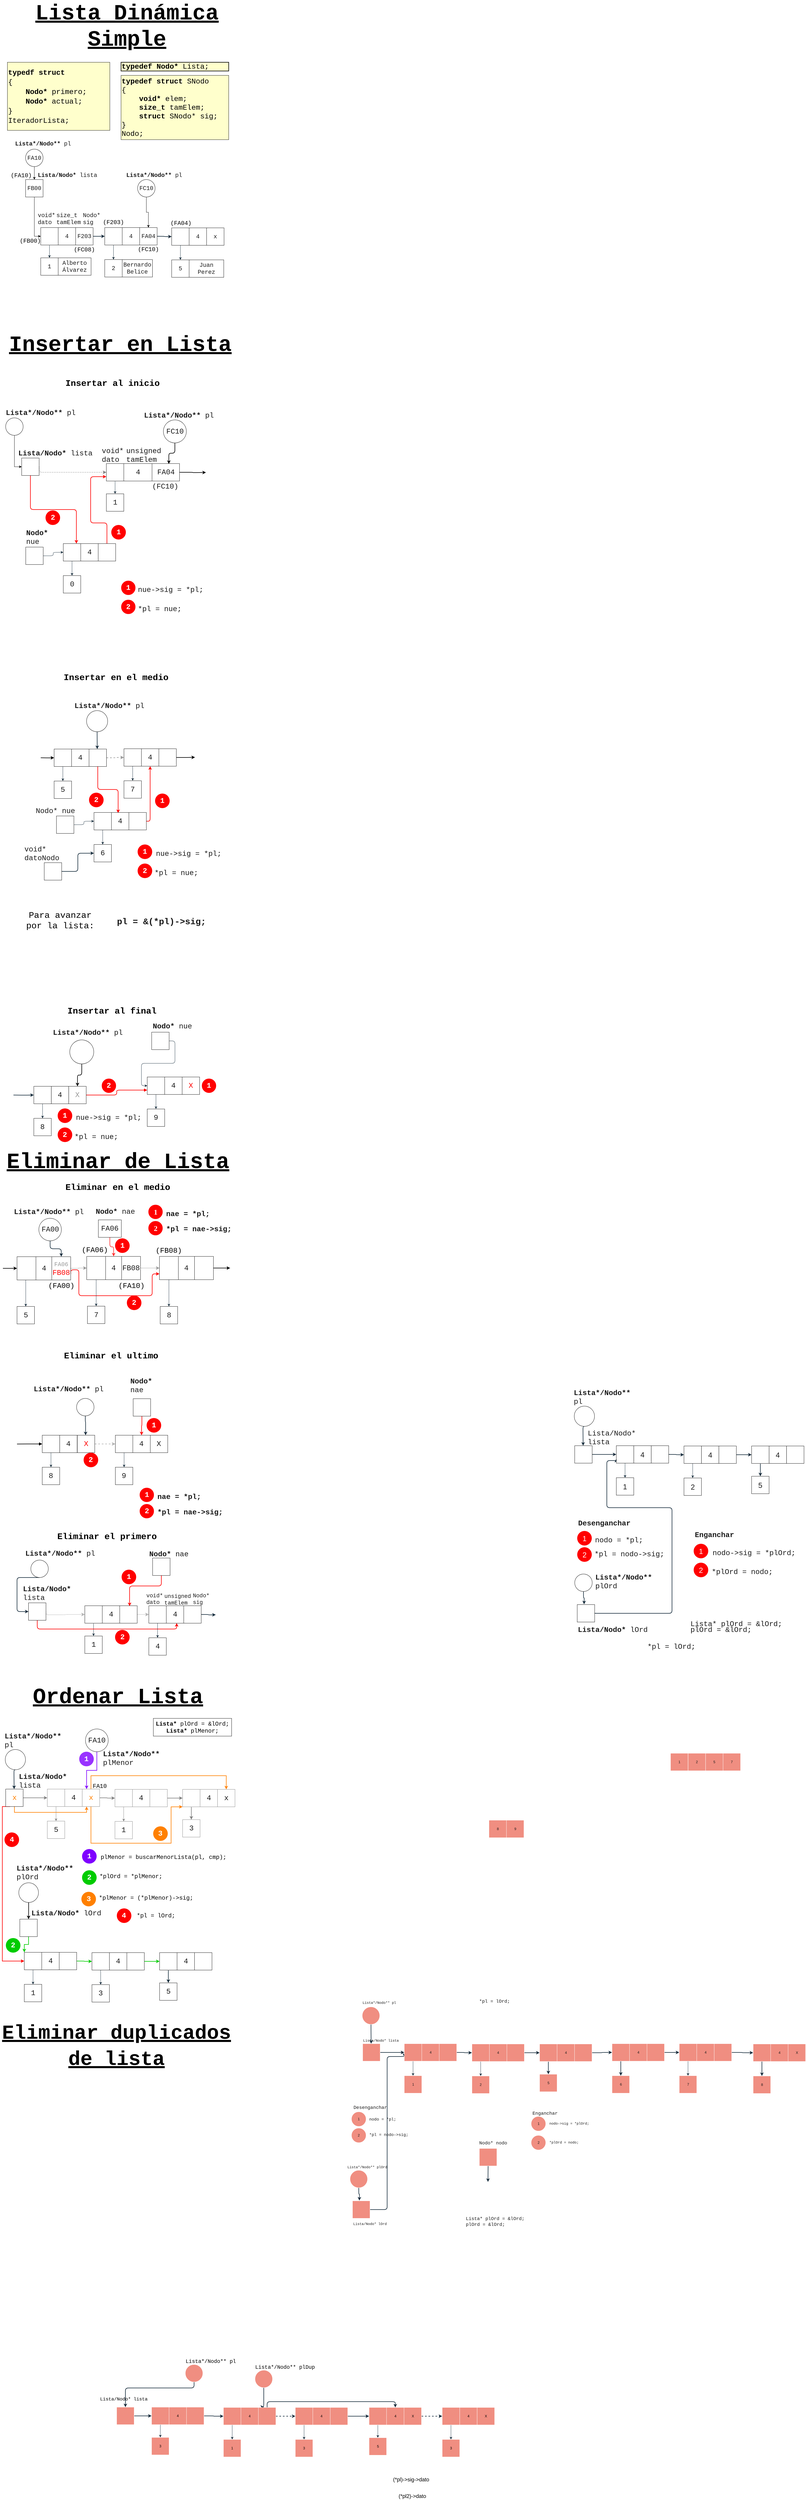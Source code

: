 <mxfile version="18.1.3" type="device"><diagram id="h-V6TTce9Raf0GEPbX3V" name="Page-1"><mxGraphModel dx="1240" dy="1812" grid="0" gridSize="10" guides="1" tooltips="1" connect="1" arrows="1" fold="1" page="1" pageScale="1" pageWidth="827" pageHeight="1169" background="none" math="0" shadow="0"><root><mxCell id="0"/><mxCell id="1" parent="0"/><mxCell id="NhK7sGYe09LY7aqd7yv--5" style="edgeStyle=orthogonalEdgeStyle;orthogonalLoop=1;jettySize=auto;html=1;exitX=0.5;exitY=1;exitDx=0;exitDy=0;labelBackgroundColor=none;strokeColor=#182E3E;fontColor=#1A1A1A;fontFamily=Courier New;fontSize=20;" parent="1" edge="1"><mxGeometry relative="1" as="geometry"><mxPoint x="177" y="-230" as="sourcePoint"/><mxPoint x="177" y="-187" as="targetPoint"/></mxGeometry></mxCell><mxCell id="NhK7sGYe09LY7aqd7yv--6" value="&lt;font style=&quot;font-size: 20px;&quot;&gt;void* &lt;br style=&quot;font-size: 20px;&quot;&gt;dato&lt;/font&gt;" style="text;html=1;resizable=0;points=[];autosize=1;align=left;verticalAlign=top;spacingTop=-4;fontFamily=Courier New;fontColor=#1A1A1A;labelBackgroundColor=none;fontSize=20;" parent="1" vertex="1"><mxGeometry x="134.5" y="-347" width="70" height="48" as="geometry"/></mxCell><mxCell id="NhK7sGYe09LY7aqd7yv--13" value="&lt;font style=&quot;font-size: 20px;&quot;&gt;size_t&lt;br style=&quot;font-size: 20px;&quot;&gt;tamElem&lt;/font&gt;" style="text;html=1;resizable=0;points=[];autosize=1;align=left;verticalAlign=top;spacingTop=-4;fontFamily=Courier New;fontColor=#1A1A1A;labelBackgroundColor=none;fontSize=20;" parent="1" vertex="1"><mxGeometry x="199" y="-347" width="94" height="48" as="geometry"/></mxCell><mxCell id="NhK7sGYe09LY7aqd7yv--45" style="edgeStyle=orthogonalEdgeStyle;orthogonalLoop=1;jettySize=auto;html=1;exitX=1;exitY=0.5;exitDx=0;exitDy=0;entryX=0;entryY=0.5;entryDx=0;entryDy=0;strokeWidth=2;labelBackgroundColor=none;strokeColor=#182E3E;fontColor=#1A1A1A;fontFamily=Courier New;fontSize=20;" parent="1" source="NhK7sGYe09LY7aqd7yv--2" target="NhK7sGYe09LY7aqd7yv--22" edge="1"><mxGeometry relative="1" as="geometry"/></mxCell><mxCell id="cZeUw-oT_1Wd1EjGPXnX-16" style="edgeStyle=orthogonalEdgeStyle;orthogonalLoop=1;jettySize=auto;html=1;exitX=1;exitY=0.5;exitDx=0;exitDy=0;entryX=0;entryY=0.5;entryDx=0;entryDy=0;strokeColor=#182E3E;strokeWidth=2;labelBackgroundColor=none;fontColor=#1A1A1A;fontFamily=Courier New;fontSize=20;" parent="1" source="NhK7sGYe09LY7aqd7yv--21" target="NhK7sGYe09LY7aqd7yv--36" edge="1"><mxGeometry relative="1" as="geometry"/></mxCell><mxCell id="dexa6h8EuWSTUd9vAc2R-6" style="edgeStyle=orthogonalEdgeStyle;rounded=0;orthogonalLoop=1;jettySize=auto;html=1;exitX=0.5;exitY=1;exitDx=0;exitDy=0;entryX=0.5;entryY=0;entryDx=0;entryDy=0;labelBackgroundColor=none;fontFamily=Courier New;fontSize=20;" parent="1" source="cZeUw-oT_1Wd1EjGPXnX-19" target="NhK7sGYe09LY7aqd7yv--49" edge="1"><mxGeometry relative="1" as="geometry"/></mxCell><mxCell id="cZeUw-oT_1Wd1EjGPXnX-19" value="FA10" style="ellipse;whiteSpace=wrap;html=1;aspect=fixed;fillColor=none;strokeColor=#000000;fontColor=#1A1A1A;labelBackgroundColor=none;fontFamily=Courier New;fontSize=20;" parent="1" vertex="1"><mxGeometry x="95" y="-560.5" width="60" height="60" as="geometry"/></mxCell><mxCell id="cZeUw-oT_1Wd1EjGPXnX-21" value="&lt;b style=&quot;font-size: 20px;&quot;&gt;Lista*/Nodo**&lt;/b&gt; pl" style="text;html=1;resizable=0;points=[];autosize=1;align=left;verticalAlign=top;spacingTop=-4;fontFamily=Courier New;fontSize=20;fontColor=#1A1A1A;labelBackgroundColor=none;" parent="1" vertex="1"><mxGeometry x="57" y="-593" width="202" height="25" as="geometry"/></mxCell><mxCell id="NhK7sGYe09LY7aqd7yv--39" value="1" style="whiteSpace=wrap;html=1;fillColor=none;strokeColor=#000000;fontColor=#1A1A1A;labelBackgroundColor=none;fontFamily=Courier New;fontSize=20;" parent="1" vertex="1"><mxGeometry x="147" y="-187" width="60" height="60" as="geometry"/></mxCell><mxCell id="dFKgRX9bgYHY8NQ6jPtG-3" value="Nodo*&lt;br style=&quot;font-size: 20px;&quot;&gt;sig" style="text;html=1;resizable=0;points=[];autosize=1;align=left;verticalAlign=top;spacingTop=-4;fontFamily=Courier New;fontColor=#1A1A1A;labelBackgroundColor=none;fontSize=20;" parent="1" vertex="1"><mxGeometry x="290" y="-347" width="70" height="48" as="geometry"/></mxCell><mxCell id="dFKgRX9bgYHY8NQ6jPtG-4" value="&lt;b style=&quot;font-size: 20px;&quot;&gt;Lista/Nodo*&lt;/b&gt; lista" style="text;html=1;resizable=0;points=[];autosize=1;align=left;verticalAlign=top;spacingTop=-4;fontFamily=Courier New;fontSize=20;fontColor=#1A1A1A;labelBackgroundColor=none;" parent="1" vertex="1"><mxGeometry x="134.5" y="-485" width="214" height="25" as="geometry"/></mxCell><mxCell id="NhK7sGYe09LY7aqd7yv--1" value="4" style="whiteSpace=wrap;html=1;fillColor=none;strokeColor=#000000;fontColor=#1A1A1A;labelBackgroundColor=none;fontFamily=Courier New;fontSize=20;" parent="1" vertex="1"><mxGeometry x="207" y="-291" width="60" height="60" as="geometry"/></mxCell><mxCell id="NhK7sGYe09LY7aqd7yv--2" value="F203" style="whiteSpace=wrap;html=1;fillColor=none;strokeColor=#000000;fontColor=#1A1A1A;labelBackgroundColor=none;fontFamily=Courier New;fontSize=20;" parent="1" vertex="1"><mxGeometry x="267" y="-291" width="60" height="60" as="geometry"/></mxCell><mxCell id="NhK7sGYe09LY7aqd7yv--3" value="" style="whiteSpace=wrap;html=1;fillColor=none;strokeColor=#000000;fontColor=#1A1A1A;labelBackgroundColor=none;fontFamily=Courier New;fontSize=20;" parent="1" vertex="1"><mxGeometry x="147" y="-291" width="60" height="60" as="geometry"/></mxCell><mxCell id="NhK7sGYe09LY7aqd7yv--32" value="5" style="whiteSpace=wrap;html=1;fillColor=none;strokeColor=#000000;fontColor=#1A1A1A;labelBackgroundColor=none;fontFamily=Courier New;fontSize=20;" parent="1" vertex="1"><mxGeometry x="597" y="-180" width="60" height="60" as="geometry"/></mxCell><mxCell id="NhK7sGYe09LY7aqd7yv--37" style="edgeStyle=orthogonalEdgeStyle;orthogonalLoop=1;jettySize=auto;html=1;exitX=0.5;exitY=1;exitDx=0;exitDy=0;entryX=0.5;entryY=0;entryDx=0;entryDy=0;labelBackgroundColor=none;strokeColor=#182E3E;fontColor=#1A1A1A;fontFamily=Courier New;fontSize=20;" parent="1" source="NhK7sGYe09LY7aqd7yv--36" target="NhK7sGYe09LY7aqd7yv--32" edge="1"><mxGeometry relative="1" as="geometry"><Array as="points"><mxPoint x="627" y="-217"/><mxPoint x="627" y="-217"/></Array></mxGeometry></mxCell><mxCell id="NhK7sGYe09LY7aqd7yv--18" value="2" style="whiteSpace=wrap;html=1;fillColor=none;strokeColor=#000000;fontColor=#1A1A1A;labelBackgroundColor=none;fontFamily=Courier New;fontSize=20;" parent="1" vertex="1"><mxGeometry x="367" y="-181" width="60" height="60" as="geometry"/></mxCell><mxCell id="NhK7sGYe09LY7aqd7yv--19" value="" style="group;fontColor=#1A1A1A;labelBackgroundColor=none;fontFamily=Courier New;fontSize=20;" parent="1" vertex="1" connectable="0"><mxGeometry x="367" y="-291" width="180" height="60" as="geometry"/></mxCell><mxCell id="NhK7sGYe09LY7aqd7yv--20" value="4" style="whiteSpace=wrap;html=1;fillColor=none;strokeColor=#000000;fontColor=#1A1A1A;labelBackgroundColor=none;fontFamily=Courier New;fontSize=20;" parent="NhK7sGYe09LY7aqd7yv--19" vertex="1"><mxGeometry x="60" width="60" height="60" as="geometry"/></mxCell><mxCell id="NhK7sGYe09LY7aqd7yv--21" value="FA04" style="whiteSpace=wrap;html=1;fillColor=none;strokeColor=#000000;fontColor=#1A1A1A;labelBackgroundColor=none;fontFamily=Courier New;fontSize=20;" parent="NhK7sGYe09LY7aqd7yv--19" vertex="1"><mxGeometry x="120" width="60" height="60" as="geometry"/></mxCell><mxCell id="NhK7sGYe09LY7aqd7yv--22" value="" style="whiteSpace=wrap;html=1;fillColor=none;strokeColor=#000000;fontColor=#1A1A1A;labelBackgroundColor=none;fontFamily=Courier New;fontSize=20;" parent="NhK7sGYe09LY7aqd7yv--19" vertex="1"><mxGeometry width="60" height="60" as="geometry"/></mxCell><mxCell id="NhK7sGYe09LY7aqd7yv--17" style="edgeStyle=orthogonalEdgeStyle;orthogonalLoop=1;jettySize=auto;html=1;exitX=0.5;exitY=1;exitDx=0;exitDy=0;entryX=0.5;entryY=0;entryDx=0;entryDy=0;labelBackgroundColor=none;strokeColor=#182E3E;fontColor=#1A1A1A;fontFamily=Courier New;fontSize=20;" parent="1" source="NhK7sGYe09LY7aqd7yv--22" target="NhK7sGYe09LY7aqd7yv--18" edge="1"><mxGeometry relative="1" as="geometry"/></mxCell><mxCell id="MTUuH3y6FxB2tBBdYQjI-4" style="edgeStyle=orthogonalEdgeStyle;orthogonalLoop=1;jettySize=auto;html=1;exitX=0.5;exitY=1;exitDx=0;exitDy=0;strokeWidth=2;labelBackgroundColor=#B0E3E6;strokeColor=#182E3E;fontColor=#1A1A1A;" parent="1" edge="1"><mxGeometry relative="1" as="geometry"><mxPoint x="1891.5" y="6012" as="sourcePoint"/><mxPoint x="1891.5" y="6055" as="targetPoint"/></mxGeometry></mxCell><mxCell id="NX0PSKYnqhTsKVZ-_jHK-20" style="edgeStyle=orthogonalEdgeStyle;orthogonalLoop=1;jettySize=auto;html=1;exitX=1;exitY=0.5;exitDx=0;exitDy=0;entryX=0;entryY=0.5;entryDx=0;entryDy=0;strokeWidth=2;fontFamily=Courier New;fontSize=16;labelBackgroundColor=#B0E3E6;strokeColor=#182E3E;fontColor=#1A1A1A;" parent="1" source="MTUuH3y6FxB2tBBdYQjI-12" target="VeaZebG1XAu-oWUwkGkD-53" edge="1"><mxGeometry relative="1" as="geometry"/></mxCell><mxCell id="MTUuH3y6FxB2tBBdYQjI-12" value="" style="whiteSpace=wrap;html=1;fillColor=#F08E81;strokeColor=#FFFFFF;fontColor=#1A1A1A;" parent="1" vertex="1"><mxGeometry x="1253.5" y="5950" width="60" height="60" as="geometry"/></mxCell><mxCell id="MTUuH3y6FxB2tBBdYQjI-17" value="5" style="whiteSpace=wrap;html=1;fillColor=#F08E81;strokeColor=#FFFFFF;fontColor=#1A1A1A;" parent="1" vertex="1"><mxGeometry x="1861.5" y="6055" width="60" height="60" as="geometry"/></mxCell><mxCell id="MTUuH3y6FxB2tBBdYQjI-19" value="Lista/Nodo* lista" style="text;html=1;resizable=0;points=[];autosize=1;align=left;verticalAlign=top;spacingTop=-4;fontFamily=Courier New;fontColor=#1A1A1A;" parent="1" vertex="1"><mxGeometry x="1252.5" y="5930" width="140" height="20" as="geometry"/></mxCell><mxCell id="MTUuH3y6FxB2tBBdYQjI-26" value="4" style="whiteSpace=wrap;html=1;fillColor=#F08E81;strokeColor=#FFFFFF;fontColor=#1A1A1A;" parent="1" vertex="1"><mxGeometry x="1921.5" y="5951" width="60" height="60" as="geometry"/></mxCell><mxCell id="NX0PSKYnqhTsKVZ-_jHK-13" style="edgeStyle=orthogonalEdgeStyle;orthogonalLoop=1;jettySize=auto;html=1;exitX=1;exitY=0.5;exitDx=0;exitDy=0;entryX=0;entryY=0.5;entryDx=0;entryDy=0;strokeWidth=2;labelBackgroundColor=#B0E3E6;strokeColor=#182E3E;fontColor=#1A1A1A;" parent="1" source="MTUuH3y6FxB2tBBdYQjI-27" target="MTUuH3y6FxB2tBBdYQjI-50" edge="1"><mxGeometry relative="1" as="geometry"/></mxCell><mxCell id="MTUuH3y6FxB2tBBdYQjI-27" value="" style="whiteSpace=wrap;html=1;fillColor=#F08E81;strokeColor=#FFFFFF;fontColor=#1A1A1A;" parent="1" vertex="1"><mxGeometry x="1981.5" y="5951" width="60" height="60" as="geometry"/></mxCell><mxCell id="MTUuH3y6FxB2tBBdYQjI-28" value="" style="whiteSpace=wrap;html=1;fillColor=#F08E81;strokeColor=#FFFFFF;fontColor=#1A1A1A;" parent="1" vertex="1"><mxGeometry x="1861.5" y="5951" width="60" height="60" as="geometry"/></mxCell><mxCell id="MTUuH3y6FxB2tBBdYQjI-35" value="6" style="whiteSpace=wrap;html=1;fillColor=#F08E81;strokeColor=#FFFFFF;fontColor=#1A1A1A;" parent="1" vertex="1"><mxGeometry x="2110.5" y="6060" width="60" height="60" as="geometry"/></mxCell><mxCell id="MTUuH3y6FxB2tBBdYQjI-36" style="edgeStyle=orthogonalEdgeStyle;orthogonalLoop=1;jettySize=auto;html=1;exitX=0.5;exitY=1;exitDx=0;exitDy=0;entryX=0.5;entryY=0;entryDx=0;entryDy=0;strokeWidth=2;labelBackgroundColor=#B0E3E6;strokeColor=#182E3E;fontColor=#1A1A1A;" parent="1" source="MTUuH3y6FxB2tBBdYQjI-50" target="MTUuH3y6FxB2tBBdYQjI-35" edge="1"><mxGeometry relative="1" as="geometry"><mxPoint x="2140.5" y="6054" as="targetPoint"/></mxGeometry></mxCell><mxCell id="MTUuH3y6FxB2tBBdYQjI-37" value="7" style="whiteSpace=wrap;html=1;fillColor=#F08E81;strokeColor=#FFFFFF;fontColor=#1A1A1A;" parent="1" vertex="1"><mxGeometry x="2341.5" y="6060" width="60" height="60" as="geometry"/></mxCell><mxCell id="MTUuH3y6FxB2tBBdYQjI-38" style="edgeStyle=orthogonalEdgeStyle;orthogonalLoop=1;jettySize=auto;html=1;exitX=0.5;exitY=1;exitDx=0;exitDy=0;entryX=0.5;entryY=0;entryDx=0;entryDy=0;labelBackgroundColor=#B0E3E6;strokeColor=#182E3E;fontColor=#1A1A1A;" parent="1" source="MTUuH3y6FxB2tBBdYQjI-70" target="MTUuH3y6FxB2tBBdYQjI-37" edge="1"><mxGeometry relative="1" as="geometry"/></mxCell><mxCell id="MTUuH3y6FxB2tBBdYQjI-41" style="edgeStyle=orthogonalEdgeStyle;orthogonalLoop=1;jettySize=auto;html=1;exitX=0.5;exitY=1;exitDx=0;exitDy=0;strokeColor=#182E3E;strokeWidth=2;entryX=0.5;entryY=0;entryDx=0;entryDy=0;labelBackgroundColor=#B0E3E6;fontColor=#1A1A1A;" parent="1" source="MTUuH3y6FxB2tBBdYQjI-42" edge="1"><mxGeometry relative="1" as="geometry"><Array as="points"><mxPoint x="1282" y="5903.5"/><mxPoint x="1282" y="5903.5"/></Array><mxPoint x="1282.5" y="5950" as="targetPoint"/></mxGeometry></mxCell><mxCell id="MTUuH3y6FxB2tBBdYQjI-42" value="" style="ellipse;whiteSpace=wrap;html=1;aspect=fixed;fillColor=#F08E81;strokeColor=#FFFFFF;fontColor=#1A1A1A;" parent="1" vertex="1"><mxGeometry x="1252" y="5823.5" width="60" height="60" as="geometry"/></mxCell><mxCell id="MTUuH3y6FxB2tBBdYQjI-43" value="Lista*/Nodo** pl" style="text;html=1;resizable=0;points=[];autosize=1;align=left;verticalAlign=top;spacingTop=-4;fontFamily=Courier New;fontColor=#1A1A1A;" parent="1" vertex="1"><mxGeometry x="1250.5" y="5800" width="100" height="20" as="geometry"/></mxCell><mxCell id="MTUuH3y6FxB2tBBdYQjI-48" value="4" style="whiteSpace=wrap;html=1;fillColor=#F08E81;strokeColor=#FFFFFF;fontColor=#1A1A1A;" parent="1" vertex="1"><mxGeometry x="2170.5" y="5950" width="60" height="60" as="geometry"/></mxCell><mxCell id="NX0PSKYnqhTsKVZ-_jHK-18" style="edgeStyle=orthogonalEdgeStyle;orthogonalLoop=1;jettySize=auto;html=1;exitX=1;exitY=0.5;exitDx=0;exitDy=0;entryX=0;entryY=0.5;entryDx=0;entryDy=0;strokeWidth=2;labelBackgroundColor=#B0E3E6;strokeColor=#182E3E;fontColor=#1A1A1A;" parent="1" source="MTUuH3y6FxB2tBBdYQjI-49" target="MTUuH3y6FxB2tBBdYQjI-70" edge="1"><mxGeometry relative="1" as="geometry"/></mxCell><mxCell id="MTUuH3y6FxB2tBBdYQjI-49" value="" style="whiteSpace=wrap;html=1;fillColor=#F08E81;strokeColor=#FFFFFF;fontColor=#1A1A1A;" parent="1" vertex="1"><mxGeometry x="2230.5" y="5950" width="60" height="60" as="geometry"/></mxCell><mxCell id="MTUuH3y6FxB2tBBdYQjI-50" value="" style="whiteSpace=wrap;html=1;fillColor=#F08E81;strokeColor=#FFFFFF;fontColor=#1A1A1A;" parent="1" vertex="1"><mxGeometry x="2110.5" y="5950" width="60" height="60" as="geometry"/></mxCell><mxCell id="MTUuH3y6FxB2tBBdYQjI-68" value="4" style="whiteSpace=wrap;html=1;fillColor=#F08E81;strokeColor=#FFFFFF;fontColor=#1A1A1A;" parent="1" vertex="1"><mxGeometry x="2401.5" y="5950" width="60" height="60" as="geometry"/></mxCell><mxCell id="NX0PSKYnqhTsKVZ-_jHK-17" style="edgeStyle=orthogonalEdgeStyle;orthogonalLoop=1;jettySize=auto;html=1;exitX=1;exitY=0.5;exitDx=0;exitDy=0;entryX=0;entryY=0.5;entryDx=0;entryDy=0;strokeWidth=2;labelBackgroundColor=#B0E3E6;strokeColor=#182E3E;fontColor=#1A1A1A;" parent="1" source="MTUuH3y6FxB2tBBdYQjI-69" target="VeaZebG1XAu-oWUwkGkD-89" edge="1"><mxGeometry relative="1" as="geometry"/></mxCell><mxCell id="MTUuH3y6FxB2tBBdYQjI-69" value="" style="whiteSpace=wrap;html=1;fillColor=#F08E81;strokeColor=#FFFFFF;fontColor=#1A1A1A;" parent="1" vertex="1"><mxGeometry x="2461.5" y="5950" width="60" height="60" as="geometry"/></mxCell><mxCell id="MTUuH3y6FxB2tBBdYQjI-70" value="" style="whiteSpace=wrap;html=1;fillColor=#F08E81;strokeColor=#FFFFFF;fontColor=#1A1A1A;" parent="1" vertex="1"><mxGeometry x="2341.5" y="5950" width="60" height="60" as="geometry"/></mxCell><mxCell id="MTUuH3y6FxB2tBBdYQjI-71" value="7" style="whiteSpace=wrap;html=1;fillColor=#F08E81;strokeColor=#FFFFFF;fontColor=#1A1A1A;" parent="1" vertex="1"><mxGeometry x="2492" y="4952" width="60" height="60" as="geometry"/></mxCell><mxCell id="MTUuH3y6FxB2tBBdYQjI-73" value="9" style="whiteSpace=wrap;html=1;fillColor=#F08E81;strokeColor=#FFFFFF;fontColor=#1A1A1A;" parent="1" vertex="1"><mxGeometry x="1747.5" y="5182" width="60" height="60" as="geometry"/></mxCell><mxCell id="MTUuH3y6FxB2tBBdYQjI-75" value="8" style="whiteSpace=wrap;html=1;fillColor=#F08E81;strokeColor=#FFFFFF;fontColor=#1A1A1A;" parent="1" vertex="1"><mxGeometry x="1687.5" y="5182" width="60" height="60" as="geometry"/></mxCell><mxCell id="MTUuH3y6FxB2tBBdYQjI-78" value="5" style="whiteSpace=wrap;html=1;fillColor=#F08E81;strokeColor=#FFFFFF;fontColor=#1A1A1A;" parent="1" vertex="1"><mxGeometry x="2432" y="4952" width="60" height="60" as="geometry"/></mxCell><mxCell id="MTUuH3y6FxB2tBBdYQjI-79" value="2" style="whiteSpace=wrap;html=1;fillColor=#F08E81;strokeColor=#FFFFFF;fontColor=#1A1A1A;" parent="1" vertex="1"><mxGeometry x="2371.833" y="4952" width="60" height="60" as="geometry"/></mxCell><mxCell id="MTUuH3y6FxB2tBBdYQjI-102" value="2" style="ellipse;whiteSpace=wrap;html=1;aspect=fixed;fillColor=#F08E81;strokeColor=#FFFFFF;fontColor=#1A1A1A;" parent="1" vertex="1"><mxGeometry x="1215" y="6240" width="50" height="50" as="geometry"/></mxCell><mxCell id="MTUuH3y6FxB2tBBdYQjI-103" value="1" style="ellipse;whiteSpace=wrap;html=1;aspect=fixed;fillColor=#F08E81;strokeColor=#FFFFFF;fontColor=#1A1A1A;" parent="1" vertex="1"><mxGeometry x="1215" y="6184" width="50" height="50" as="geometry"/></mxCell><mxCell id="MTUuH3y6FxB2tBBdYQjI-104" value="nodo = *pl;" style="text;html=1;resizable=0;points=[];autosize=1;align=left;verticalAlign=top;spacingTop=-4;fontSize=14;fontFamily=Courier New;fontColor=#1A1A1A;" parent="1" vertex="1"><mxGeometry x="1274" y="6199" width="110" height="20" as="geometry"/></mxCell><mxCell id="MTUuH3y6FxB2tBBdYQjI-105" value="*pl = nodo-&amp;gt;sig;" style="text;html=1;resizable=0;points=[];autosize=1;align=left;verticalAlign=top;spacingTop=-4;fontSize=14;fontFamily=Courier New;fontColor=#1A1A1A;" parent="1" vertex="1"><mxGeometry x="1274" y="6251.5" width="150" height="20" as="geometry"/></mxCell><mxCell id="MTUuH3y6FxB2tBBdYQjI-106" value="Desenganchar" style="text;html=1;resizable=0;points=[];autosize=1;align=left;verticalAlign=top;spacingTop=-4;fontFamily=Courier New;fontSize=16;fontColor=#1A1A1A;" parent="1" vertex="1"><mxGeometry x="1219.5" y="6158" width="100" height="20" as="geometry"/></mxCell><mxCell id="NX0PSKYnqhTsKVZ-_jHK-15" style="edgeStyle=orthogonalEdgeStyle;orthogonalLoop=1;jettySize=auto;html=1;exitX=1;exitY=0.5;exitDx=0;exitDy=0;strokeWidth=2;entryX=0;entryY=0.75;entryDx=0;entryDy=0;labelBackgroundColor=#B0E3E6;strokeColor=#182E3E;fontColor=#1A1A1A;" parent="1" source="MTUuH3y6FxB2tBBdYQjI-107" target="VeaZebG1XAu-oWUwkGkD-53" edge="1"><mxGeometry relative="1" as="geometry"><Array as="points"><mxPoint x="1337.5" y="6520"/><mxPoint x="1337.5" y="5994"/></Array></mxGeometry></mxCell><mxCell id="MTUuH3y6FxB2tBBdYQjI-107" value="" style="whiteSpace=wrap;html=1;fillColor=#F08E81;strokeColor=#FFFFFF;fontColor=#1A1A1A;" parent="1" vertex="1"><mxGeometry x="1218.5" y="6490" width="60" height="60" as="geometry"/></mxCell><mxCell id="MTUuH3y6FxB2tBBdYQjI-108" value="Lista/Nodo* lOrd" style="text;html=1;resizable=0;points=[];autosize=1;align=left;verticalAlign=top;spacingTop=-4;fontFamily=Courier New;fontColor=#1A1A1A;" parent="1" vertex="1"><mxGeometry x="1218.5" y="6560" width="130" height="20" as="geometry"/></mxCell><mxCell id="MTUuH3y6FxB2tBBdYQjI-111" style="edgeStyle=orthogonalEdgeStyle;orthogonalLoop=1;jettySize=auto;html=1;exitX=0.5;exitY=1;exitDx=0;exitDy=0;strokeColor=#182E3E;strokeWidth=2;fontFamily=Courier New;entryX=0.5;entryY=0;entryDx=0;entryDy=0;labelBackgroundColor=#B0E3E6;fontColor=#1A1A1A;" parent="1" source="MTUuH3y6FxB2tBBdYQjI-109" edge="1"><mxGeometry relative="1" as="geometry"><mxPoint x="1242" y="6489" as="targetPoint"/></mxGeometry></mxCell><mxCell id="MTUuH3y6FxB2tBBdYQjI-109" value="" style="ellipse;whiteSpace=wrap;html=1;aspect=fixed;fillColor=#F08E81;strokeColor=#FFFFFF;fontColor=#1A1A1A;" parent="1" vertex="1"><mxGeometry x="1210" y="6385" width="60" height="60" as="geometry"/></mxCell><mxCell id="MTUuH3y6FxB2tBBdYQjI-110" value="Lista*/Nodo** plOrd" style="text;html=1;resizable=0;points=[];autosize=1;align=left;verticalAlign=top;spacingTop=-4;fontFamily=Courier New;fontColor=#1A1A1A;" parent="1" vertex="1"><mxGeometry x="1199" y="6365" width="150" height="20" as="geometry"/></mxCell><mxCell id="NX0PSKYnqhTsKVZ-_jHK-8" style="edgeStyle=orthogonalEdgeStyle;orthogonalLoop=1;jettySize=auto;html=1;exitX=0.5;exitY=1;exitDx=0;exitDy=0;entryX=0.5;entryY=0;entryDx=0;entryDy=0;strokeWidth=2;labelBackgroundColor=#B0E3E6;strokeColor=#182E3E;fontColor=#1A1A1A;" parent="1" source="MTUuH3y6FxB2tBBdYQjI-112" edge="1"><mxGeometry relative="1" as="geometry"><mxPoint x="1684" y="6425" as="targetPoint"/></mxGeometry></mxCell><mxCell id="MTUuH3y6FxB2tBBdYQjI-112" value="" style="whiteSpace=wrap;html=1;fillColor=#F08E81;strokeColor=#FFFFFF;fontColor=#1A1A1A;" parent="1" vertex="1"><mxGeometry x="1654.5" y="6310" width="60" height="60" as="geometry"/></mxCell><mxCell id="MTUuH3y6FxB2tBBdYQjI-114" value="Nodo* nodo" style="text;html=1;resizable=0;points=[];autosize=1;align=left;verticalAlign=top;spacingTop=-4;fontFamily=Courier New;fontSize=16;fontColor=#1A1A1A;" parent="1" vertex="1"><mxGeometry x="1652" y="6280" width="90" height="20" as="geometry"/></mxCell><mxCell id="MTUuH3y6FxB2tBBdYQjI-115" value="1" style="ellipse;whiteSpace=wrap;html=1;aspect=fixed;fillColor=#F08E81;strokeColor=#FFFFFF;fontColor=#1A1A1A;" parent="1" vertex="1"><mxGeometry x="1832.5" y="6200" width="50" height="50" as="geometry"/></mxCell><mxCell id="MTUuH3y6FxB2tBBdYQjI-116" value="2" style="ellipse;whiteSpace=wrap;html=1;aspect=fixed;fillColor=#F08E81;strokeColor=#FFFFFF;fontColor=#1A1A1A;" parent="1" vertex="1"><mxGeometry x="1832.5" y="6265" width="50" height="50" as="geometry"/></mxCell><mxCell id="MTUuH3y6FxB2tBBdYQjI-117" value="nodo-&amp;gt;sig = *plOrd;" style="text;html=1;resizable=0;points=[];autosize=1;align=left;verticalAlign=top;spacingTop=-4;fontFamily=Courier New;fontColor=#1A1A1A;" parent="1" vertex="1"><mxGeometry x="1892.5" y="6215" width="150" height="20" as="geometry"/></mxCell><mxCell id="MTUuH3y6FxB2tBBdYQjI-118" value="*plOrd = nodo;" style="text;html=1;resizable=0;points=[];autosize=1;align=left;verticalAlign=top;spacingTop=-4;fontFamily=Courier New;fontColor=#1A1A1A;" parent="1" vertex="1"><mxGeometry x="1892.5" y="6280" width="120" height="20" as="geometry"/></mxCell><mxCell id="MTUuH3y6FxB2tBBdYQjI-119" value="Enganchar" style="text;html=1;resizable=0;points=[];autosize=1;align=left;verticalAlign=top;spacingTop=-4;fontFamily=Courier New;fontSize=16;fontColor=#1A1A1A;" parent="1" vertex="1"><mxGeometry x="1834.5" y="6178" width="80" height="20" as="geometry"/></mxCell><mxCell id="5swr7Sl8t1JOOV5rqbeY-1" value="1" style="whiteSpace=wrap;html=1;fillColor=#F08E81;strokeColor=#FFFFFF;fontColor=#1A1A1A;" parent="1" vertex="1"><mxGeometry x="2311.5" y="4952" width="60" height="60" as="geometry"/></mxCell><mxCell id="9Ca_klRgBjRHvSqeGT97-5" value="Juan Perez" style="whiteSpace=wrap;html=1;fillColor=none;strokeColor=#000000;fontColor=#1A1A1A;labelBackgroundColor=none;fontFamily=Courier New;fontSize=20;" parent="1" vertex="1"><mxGeometry x="657" y="-180" width="119" height="60" as="geometry"/></mxCell><mxCell id="cU5XwKKXUr2rR9HQG7ab-1" value="Alberto Álvarez" style="whiteSpace=wrap;html=1;fillColor=none;strokeColor=#000000;fontColor=#1A1A1A;labelBackgroundColor=none;fontFamily=Courier New;fontSize=20;" parent="1" vertex="1"><mxGeometry x="207" y="-187" width="113" height="60" as="geometry"/></mxCell><mxCell id="cU5XwKKXUr2rR9HQG7ab-2" value="Bernardo Belice" style="whiteSpace=wrap;html=1;fillColor=none;strokeColor=#000000;fontColor=#1A1A1A;labelBackgroundColor=none;fontFamily=Courier New;fontSize=20;" parent="1" vertex="1"><mxGeometry x="427" y="-181" width="104" height="60" as="geometry"/></mxCell><mxCell id="xj2uFlk2iOH7qR6A19N_-13" style="edgeStyle=orthogonalEdgeStyle;orthogonalLoop=1;jettySize=auto;html=1;exitX=0.5;exitY=1;exitDx=0;exitDy=0;labelBackgroundColor=#B0E3E6;strokeColor=#182E3E;fontColor=default;" parent="1" source="xj2uFlk2iOH7qR6A19N_-37" edge="1"><mxGeometry relative="1" as="geometry"><mxPoint x="558" y="7260" as="sourcePoint"/><mxPoint x="558" y="7303" as="targetPoint"/></mxGeometry></mxCell><mxCell id="xj2uFlk2iOH7qR6A19N_-19" value="" style="edgeStyle=orthogonalEdgeStyle;orthogonalLoop=1;jettySize=auto;html=1;strokeColor=#182E3E;strokeWidth=2;fontFamily=Courier New;exitX=1;exitY=0.5;exitDx=0;exitDy=0;entryX=0;entryY=0.5;entryDx=0;entryDy=0;labelBackgroundColor=#B0E3E6;fontColor=default;" parent="1" source="xj2uFlk2iOH7qR6A19N_-21" target="xj2uFlk2iOH7qR6A19N_-37" edge="1"><mxGeometry relative="1" as="geometry"><Array as="points"><mxPoint x="508" y="7229"/><mxPoint x="508" y="7229"/></Array><mxPoint x="498" y="7273" as="targetPoint"/></mxGeometry></mxCell><mxCell id="xj2uFlk2iOH7qR6A19N_-21" value="" style="whiteSpace=wrap;html=1;fillColor=#F08E81;strokeColor=#FFFFFF;fontColor=default;" parent="1" vertex="1"><mxGeometry x="408" y="7199" width="60" height="60" as="geometry"/></mxCell><mxCell id="xj2uFlk2iOH7qR6A19N_-26" value="3" style="whiteSpace=wrap;html=1;fillColor=#F08E81;strokeColor=#FFFFFF;fontColor=default;" parent="1" vertex="1"><mxGeometry x="528" y="7303" width="60" height="60" as="geometry"/></mxCell><mxCell id="xj2uFlk2iOH7qR6A19N_-28" value="Lista/Nodo* lista" style="text;html=1;resizable=0;points=[];autosize=1;align=left;verticalAlign=top;spacingTop=-4;fontFamily=Courier New;fontSize=16;fontColor=default;" parent="1" vertex="1"><mxGeometry x="348.5" y="7160" width="140" height="20" as="geometry"/></mxCell><mxCell id="xj2uFlk2iOH7qR6A19N_-35" value="4" style="whiteSpace=wrap;html=1;fillColor=#F08E81;strokeColor=#FFFFFF;fontColor=default;" parent="1" vertex="1"><mxGeometry x="588" y="7199" width="60" height="60" as="geometry"/></mxCell><mxCell id="Mf5XNxb8JuH9_9I-1zJH-6" style="edgeStyle=orthogonalEdgeStyle;orthogonalLoop=1;jettySize=auto;html=1;exitX=1;exitY=0.5;exitDx=0;exitDy=0;entryX=0;entryY=0.5;entryDx=0;entryDy=0;strokeColor=#182E3E;strokeWidth=2;labelBackgroundColor=#B0E3E6;fontColor=default;" parent="1" source="xj2uFlk2iOH7qR6A19N_-36" target="Mf5XNxb8JuH9_9I-1zJH-5" edge="1"><mxGeometry relative="1" as="geometry"/></mxCell><mxCell id="xj2uFlk2iOH7qR6A19N_-36" value="" style="whiteSpace=wrap;html=1;fillColor=#F08E81;strokeColor=#FFFFFF;fontColor=default;" parent="1" vertex="1"><mxGeometry x="648" y="7199" width="60" height="60" as="geometry"/></mxCell><mxCell id="xj2uFlk2iOH7qR6A19N_-37" value="" style="whiteSpace=wrap;html=1;fillColor=#F08E81;strokeColor=#FFFFFF;fontColor=default;" parent="1" vertex="1"><mxGeometry x="528" y="7199" width="60" height="60" as="geometry"/></mxCell><mxCell id="xj2uFlk2iOH7qR6A19N_-46" value="3" style="whiteSpace=wrap;html=1;fillColor=#F08E81;strokeColor=#FFFFFF;fontColor=default;" parent="1" vertex="1"><mxGeometry x="1022" y="7310" width="60" height="60" as="geometry"/></mxCell><mxCell id="xj2uFlk2iOH7qR6A19N_-47" style="edgeStyle=orthogonalEdgeStyle;orthogonalLoop=1;jettySize=auto;html=1;exitX=0.5;exitY=1;exitDx=0;exitDy=0;entryX=0.5;entryY=0;entryDx=0;entryDy=0;labelBackgroundColor=#B0E3E6;strokeColor=#182E3E;fontColor=default;" parent="1" source="xj2uFlk2iOH7qR6A19N_-75" target="xj2uFlk2iOH7qR6A19N_-46" edge="1"><mxGeometry relative="1" as="geometry"><Array as="points"><mxPoint x="1052" y="7273"/><mxPoint x="1052" y="7273"/></Array></mxGeometry></mxCell><mxCell id="xj2uFlk2iOH7qR6A19N_-48" style="edgeStyle=orthogonalEdgeStyle;orthogonalLoop=1;jettySize=auto;html=1;exitX=0.5;exitY=1;exitDx=0;exitDy=0;strokeColor=#182E3E;strokeWidth=2;entryX=0.5;entryY=0;entryDx=0;entryDy=0;labelBackgroundColor=#B0E3E6;fontColor=default;" parent="1" source="xj2uFlk2iOH7qR6A19N_-49" target="xj2uFlk2iOH7qR6A19N_-21" edge="1"><mxGeometry relative="1" as="geometry"><Array as="points"><mxPoint x="674.5" y="7133"/><mxPoint x="438.5" y="7133"/></Array><mxPoint x="453.5" y="7143" as="targetPoint"/></mxGeometry></mxCell><mxCell id="xj2uFlk2iOH7qR6A19N_-49" value="" style="ellipse;whiteSpace=wrap;html=1;aspect=fixed;fillColor=#F08E81;strokeColor=#FFFFFF;fontColor=default;" parent="1" vertex="1"><mxGeometry x="644" y="7052.5" width="60" height="60" as="geometry"/></mxCell><mxCell id="xj2uFlk2iOH7qR6A19N_-50" value="Lista*/Nodo** pl" style="text;html=1;resizable=0;points=[];autosize=1;align=left;verticalAlign=top;spacingTop=-4;fontFamily=Courier New;fontSize=18;fontColor=default;" parent="1" vertex="1"><mxGeometry x="642.5" y="7029" width="100" height="20" as="geometry"/></mxCell><mxCell id="xj2uFlk2iOH7qR6A19N_-73" value="4" style="whiteSpace=wrap;html=1;fillColor=#F08E81;strokeColor=#FFFFFF;fontColor=default;" parent="1" vertex="1"><mxGeometry x="1082" y="7200" width="60" height="60" as="geometry"/></mxCell><mxCell id="VeaZebG1XAu-oWUwkGkD-47" value="" style="edgeStyle=orthogonalEdgeStyle;orthogonalLoop=1;jettySize=auto;html=1;strokeColor=#182E3E;strokeWidth=2;labelBackgroundColor=#B0E3E6;fontColor=default;" parent="1" source="xj2uFlk2iOH7qR6A19N_-74" target="VeaZebG1XAu-oWUwkGkD-20" edge="1"><mxGeometry relative="1" as="geometry"/></mxCell><mxCell id="xj2uFlk2iOH7qR6A19N_-74" value="" style="whiteSpace=wrap;html=1;fontSize=17;fillColor=#F08E81;strokeColor=#FFFFFF;fontColor=default;" parent="1" vertex="1"><mxGeometry x="1142" y="7200" width="60" height="60" as="geometry"/></mxCell><mxCell id="xj2uFlk2iOH7qR6A19N_-75" value="" style="whiteSpace=wrap;html=1;fillColor=#F08E81;strokeColor=#FFFFFF;fontColor=default;" parent="1" vertex="1"><mxGeometry x="1022" y="7200" width="60" height="60" as="geometry"/></mxCell><mxCell id="xj2uFlk2iOH7qR6A19N_-91" style="edgeStyle=orthogonalEdgeStyle;orthogonalLoop=1;jettySize=auto;html=1;exitX=0.5;exitY=1;exitDx=0;exitDy=0;strokeColor=#182E3E;strokeWidth=2;entryX=0.5;entryY=0;entryDx=0;entryDy=0;labelBackgroundColor=#B0E3E6;fontColor=default;" parent="1" source="xj2uFlk2iOH7qR6A19N_-92" edge="1"><mxGeometry relative="1" as="geometry"><Array as="points"><mxPoint x="913.5" y="7152"/><mxPoint x="913.5" y="7152"/></Array><mxPoint x="914.5" y="7198.5" as="targetPoint"/></mxGeometry></mxCell><mxCell id="xj2uFlk2iOH7qR6A19N_-92" value="" style="ellipse;whiteSpace=wrap;html=1;aspect=fixed;fillColor=#F08E81;strokeColor=#FFFFFF;fontColor=default;" parent="1" vertex="1"><mxGeometry x="883.5" y="7072" width="60" height="60" as="geometry"/></mxCell><mxCell id="xj2uFlk2iOH7qR6A19N_-93" value="Lista*/Nodo** plDup" style="text;html=1;resizable=0;points=[];autosize=1;align=left;verticalAlign=top;spacingTop=-4;fontFamily=Courier New;fontSize=18;fontColor=default;" parent="1" vertex="1"><mxGeometry x="882" y="7048.5" width="219" height="22" as="geometry"/></mxCell><mxCell id="xj2uFlk2iOH7qR6A19N_-105" value="(*pl)-&amp;gt;sig-&amp;gt;dato" style="text;html=1;resizable=0;points=[];autosize=1;align=left;verticalAlign=top;spacingTop=-4;fontSize=18;fontColor=default;" parent="1" vertex="1"><mxGeometry x="1355.5" y="7435" width="140" height="20" as="geometry"/></mxCell><mxCell id="xj2uFlk2iOH7qR6A19N_-106" value="(*pl2)-&amp;gt;dato" style="text;html=1;resizable=0;points=[];autosize=1;align=left;verticalAlign=top;spacingTop=-4;fontSize=18;fontColor=default;" parent="1" vertex="1"><mxGeometry x="1374.5" y="7492" width="110" height="20" as="geometry"/></mxCell><mxCell id="VeaZebG1XAu-oWUwkGkD-16" style="edgeStyle=orthogonalEdgeStyle;orthogonalLoop=1;jettySize=auto;html=1;exitX=0.5;exitY=1;exitDx=0;exitDy=0;labelBackgroundColor=#B0E3E6;strokeColor=#182E3E;fontColor=default;" parent="1" source="VeaZebG1XAu-oWUwkGkD-20" edge="1"><mxGeometry relative="1" as="geometry"><mxPoint x="1305.5" y="7261" as="sourcePoint"/><mxPoint x="1305.5" y="7304" as="targetPoint"/></mxGeometry></mxCell><mxCell id="VeaZebG1XAu-oWUwkGkD-17" value="5" style="whiteSpace=wrap;html=1;fillColor=#F08E81;strokeColor=#FFFFFF;fontColor=default;" parent="1" vertex="1"><mxGeometry x="1275.5" y="7304" width="60" height="60" as="geometry"/></mxCell><mxCell id="VeaZebG1XAu-oWUwkGkD-18" value="4" style="whiteSpace=wrap;html=1;fillColor=#F08E81;strokeColor=#FFFFFF;fontColor=default;" parent="1" vertex="1"><mxGeometry x="1335.5" y="7200" width="60" height="60" as="geometry"/></mxCell><mxCell id="VeaZebG1XAu-oWUwkGkD-48" value="" style="edgeStyle=orthogonalEdgeStyle;orthogonalLoop=1;jettySize=auto;html=1;strokeColor=#182E3E;strokeWidth=2;dashed=1;labelBackgroundColor=#B0E3E6;fontColor=default;" parent="1" source="VeaZebG1XAu-oWUwkGkD-19" target="VeaZebG1XAu-oWUwkGkD-32" edge="1"><mxGeometry relative="1" as="geometry"/></mxCell><mxCell id="VeaZebG1XAu-oWUwkGkD-19" value="X" style="whiteSpace=wrap;html=1;fillColor=#F08E81;strokeColor=#FFFFFF;fontColor=default;" parent="1" vertex="1"><mxGeometry x="1395.5" y="7200" width="60" height="60" as="geometry"/></mxCell><mxCell id="VeaZebG1XAu-oWUwkGkD-20" value="" style="whiteSpace=wrap;html=1;fillColor=#F08E81;strokeColor=#FFFFFF;fontColor=default;" parent="1" vertex="1"><mxGeometry x="1275.5" y="7200" width="60" height="60" as="geometry"/></mxCell><mxCell id="VeaZebG1XAu-oWUwkGkD-27" value="3" style="whiteSpace=wrap;html=1;fillColor=#F08E81;strokeColor=#FFFFFF;fontColor=default;" parent="1" vertex="1"><mxGeometry x="1526.833" y="7310" width="60" height="60" as="geometry"/></mxCell><mxCell id="VeaZebG1XAu-oWUwkGkD-28" style="edgeStyle=orthogonalEdgeStyle;orthogonalLoop=1;jettySize=auto;html=1;exitX=0.5;exitY=1;exitDx=0;exitDy=0;entryX=0.5;entryY=0;entryDx=0;entryDy=0;labelBackgroundColor=#B0E3E6;strokeColor=#182E3E;fontColor=default;" parent="1" source="VeaZebG1XAu-oWUwkGkD-32" target="VeaZebG1XAu-oWUwkGkD-27" edge="1"><mxGeometry relative="1" as="geometry"><Array as="points"><mxPoint x="1556.833" y="7273"/><mxPoint x="1556.833" y="7273"/></Array></mxGeometry></mxCell><mxCell id="VeaZebG1XAu-oWUwkGkD-29" value="4" style="whiteSpace=wrap;html=1;fillColor=#F08E81;strokeColor=#FFFFFF;fontColor=default;" parent="1" vertex="1"><mxGeometry x="1586.833" y="7200" width="60" height="60" as="geometry"/></mxCell><mxCell id="VeaZebG1XAu-oWUwkGkD-31" value="X" style="whiteSpace=wrap;html=1;fillColor=#F08E81;strokeColor=#FFFFFF;fontColor=default;" parent="1" vertex="1"><mxGeometry x="1646.833" y="7200" width="60" height="60" as="geometry"/></mxCell><mxCell id="VeaZebG1XAu-oWUwkGkD-32" value="" style="whiteSpace=wrap;html=1;fillColor=#F08E81;strokeColor=#FFFFFF;fontColor=default;" parent="1" vertex="1"><mxGeometry x="1526.833" y="7200" width="60" height="60" as="geometry"/></mxCell><mxCell id="VeaZebG1XAu-oWUwkGkD-49" value="1" style="whiteSpace=wrap;html=1;fillColor=#F08E81;strokeColor=#FFFFFF;fontColor=#1A1A1A;" parent="1" vertex="1"><mxGeometry x="1396.5" y="6060" width="60" height="60" as="geometry"/></mxCell><mxCell id="VeaZebG1XAu-oWUwkGkD-50" style="edgeStyle=orthogonalEdgeStyle;orthogonalLoop=1;jettySize=auto;html=1;exitX=0.5;exitY=1;exitDx=0;exitDy=0;entryX=0.5;entryY=0;entryDx=0;entryDy=0;labelBackgroundColor=#B0E3E6;strokeColor=#182E3E;fontColor=#1A1A1A;" parent="1" source="VeaZebG1XAu-oWUwkGkD-53" target="VeaZebG1XAu-oWUwkGkD-49" edge="1"><mxGeometry relative="1" as="geometry"><mxPoint x="1426.5" y="6054" as="targetPoint"/><Array as="points"><mxPoint x="1426.5" y="6020"/><mxPoint x="1426.5" y="6020"/></Array></mxGeometry></mxCell><mxCell id="VeaZebG1XAu-oWUwkGkD-51" value="4" style="whiteSpace=wrap;html=1;fillColor=#F08E81;strokeColor=#FFFFFF;fontColor=#1A1A1A;" parent="1" vertex="1"><mxGeometry x="1456.5" y="5950" width="60" height="60" as="geometry"/></mxCell><mxCell id="NX0PSKYnqhTsKVZ-_jHK-19" style="edgeStyle=orthogonalEdgeStyle;orthogonalLoop=1;jettySize=auto;html=1;exitX=1;exitY=0.5;exitDx=0;exitDy=0;entryX=0;entryY=0.5;entryDx=0;entryDy=0;strokeWidth=2;fontFamily=Courier New;fontSize=16;labelBackgroundColor=#B0E3E6;strokeColor=#182E3E;fontColor=#1A1A1A;" parent="1" source="VeaZebG1XAu-oWUwkGkD-52" target="VeaZebG1XAu-oWUwkGkD-73" edge="1"><mxGeometry relative="1" as="geometry"/></mxCell><mxCell id="VeaZebG1XAu-oWUwkGkD-52" value="" style="whiteSpace=wrap;html=1;fillColor=#F08E81;strokeColor=#FFFFFF;fontColor=#1A1A1A;" parent="1" vertex="1"><mxGeometry x="1516.5" y="5950" width="60" height="60" as="geometry"/></mxCell><mxCell id="VeaZebG1XAu-oWUwkGkD-53" value="" style="whiteSpace=wrap;html=1;fillColor=#F08E81;strokeColor=#FFFFFF;fontColor=#1A1A1A;" parent="1" vertex="1"><mxGeometry x="1396.5" y="5950" width="60" height="60" as="geometry"/></mxCell><mxCell id="VeaZebG1XAu-oWUwkGkD-69" value="2" style="whiteSpace=wrap;html=1;fillColor=#F08E81;strokeColor=#FFFFFF;fontColor=#1A1A1A;" parent="1" vertex="1"><mxGeometry x="1629" y="6061" width="60" height="60" as="geometry"/></mxCell><mxCell id="VeaZebG1XAu-oWUwkGkD-70" style="edgeStyle=orthogonalEdgeStyle;orthogonalLoop=1;jettySize=auto;html=1;exitX=0.5;exitY=1;exitDx=0;exitDy=0;entryX=0.5;entryY=0;entryDx=0;entryDy=0;labelBackgroundColor=#B0E3E6;strokeColor=#182E3E;fontColor=#1A1A1A;" parent="1" source="VeaZebG1XAu-oWUwkGkD-73" target="VeaZebG1XAu-oWUwkGkD-69" edge="1"><mxGeometry relative="1" as="geometry"/></mxCell><mxCell id="VeaZebG1XAu-oWUwkGkD-71" value="4" style="whiteSpace=wrap;html=1;fillColor=#F08E81;strokeColor=#FFFFFF;fontColor=#1A1A1A;" parent="1" vertex="1"><mxGeometry x="1689" y="5951" width="60" height="60" as="geometry"/></mxCell><mxCell id="NX0PSKYnqhTsKVZ-_jHK-16" value="" style="edgeStyle=orthogonalEdgeStyle;orthogonalLoop=1;jettySize=auto;html=1;strokeWidth=2;labelBackgroundColor=#B0E3E6;strokeColor=#182E3E;fontColor=#1A1A1A;" parent="1" source="VeaZebG1XAu-oWUwkGkD-72" target="MTUuH3y6FxB2tBBdYQjI-28" edge="1"><mxGeometry relative="1" as="geometry"/></mxCell><mxCell id="VeaZebG1XAu-oWUwkGkD-72" value="" style="whiteSpace=wrap;html=1;fillColor=#F08E81;strokeColor=#FFFFFF;fontColor=#1A1A1A;" parent="1" vertex="1"><mxGeometry x="1749" y="5951" width="60" height="60" as="geometry"/></mxCell><mxCell id="VeaZebG1XAu-oWUwkGkD-73" value="" style="whiteSpace=wrap;html=1;fillColor=#F08E81;strokeColor=#FFFFFF;fontColor=#1A1A1A;" parent="1" vertex="1"><mxGeometry x="1629" y="5951" width="60" height="60" as="geometry"/></mxCell><mxCell id="VeaZebG1XAu-oWUwkGkD-85" value="8" style="whiteSpace=wrap;html=1;fillColor=#F08E81;strokeColor=#FFFFFF;fontColor=#1A1A1A;" parent="1" vertex="1"><mxGeometry x="2595.5" y="6061" width="60" height="60" as="geometry"/></mxCell><mxCell id="VeaZebG1XAu-oWUwkGkD-86" style="edgeStyle=orthogonalEdgeStyle;orthogonalLoop=1;jettySize=auto;html=1;exitX=0.5;exitY=1;exitDx=0;exitDy=0;entryX=0.5;entryY=0;entryDx=0;entryDy=0;strokeWidth=2;labelBackgroundColor=#B0E3E6;strokeColor=#182E3E;fontColor=#1A1A1A;" parent="1" source="VeaZebG1XAu-oWUwkGkD-89" target="VeaZebG1XAu-oWUwkGkD-85" edge="1"><mxGeometry relative="1" as="geometry"><Array as="points"><mxPoint x="2625.5" y="6024"/><mxPoint x="2625.5" y="6024"/></Array></mxGeometry></mxCell><mxCell id="VeaZebG1XAu-oWUwkGkD-87" value="4" style="whiteSpace=wrap;html=1;fillColor=#F08E81;strokeColor=#FFFFFF;fontColor=#1A1A1A;" parent="1" vertex="1"><mxGeometry x="2655.5" y="5951" width="60" height="60" as="geometry"/></mxCell><mxCell id="VeaZebG1XAu-oWUwkGkD-88" value="X" style="whiteSpace=wrap;html=1;fillColor=#F08E81;strokeColor=#FFFFFF;fontColor=#1A1A1A;" parent="1" vertex="1"><mxGeometry x="2715.5" y="5951" width="60" height="60" as="geometry"/></mxCell><mxCell id="VeaZebG1XAu-oWUwkGkD-89" value="" style="whiteSpace=wrap;html=1;fillColor=#F08E81;strokeColor=#FFFFFF;fontColor=#1A1A1A;" parent="1" vertex="1"><mxGeometry x="2595.5" y="5951" width="60" height="60" as="geometry"/></mxCell><mxCell id="NX0PSKYnqhTsKVZ-_jHK-22" value="Lista* plOrd = &amp;amp;lOrd;" style="text;html=1;resizable=0;points=[];autosize=1;align=left;verticalAlign=top;spacingTop=-4;fontSize=16;fontFamily=Courier New;fontColor=#1A1A1A;" parent="1" vertex="1"><mxGeometry x="1605.5" y="6540" width="220" height="20" as="geometry"/></mxCell><mxCell id="NX0PSKYnqhTsKVZ-_jHK-23" value="plOrd = &amp;amp;lOrd;" style="text;html=1;resizable=0;points=[];autosize=1;align=left;verticalAlign=top;spacingTop=-4;fontSize=16;fontFamily=Courier New;fontColor=#1A1A1A;" parent="1" vertex="1"><mxGeometry x="1605.5" y="6560" width="150" height="20" as="geometry"/></mxCell><mxCell id="NX0PSKYnqhTsKVZ-_jHK-24" value="*pl = lOrd;" style="text;html=1;resizable=0;points=[];autosize=1;align=left;verticalAlign=top;spacingTop=-4;fontSize=16;fontFamily=Courier New;fontColor=#1A1A1A;" parent="1" vertex="1"><mxGeometry x="1651.5" y="5793" width="120" height="20" as="geometry"/></mxCell><mxCell id="Mf5XNxb8JuH9_9I-1zJH-1" value="1" style="whiteSpace=wrap;html=1;fillColor=#F08E81;strokeColor=#FFFFFF;fontColor=default;" parent="1" vertex="1"><mxGeometry x="775" y="7310" width="60" height="60" as="geometry"/></mxCell><mxCell id="Mf5XNxb8JuH9_9I-1zJH-2" style="edgeStyle=orthogonalEdgeStyle;orthogonalLoop=1;jettySize=auto;html=1;exitX=0.5;exitY=1;exitDx=0;exitDy=0;entryX=0.5;entryY=0;entryDx=0;entryDy=0;labelBackgroundColor=#B0E3E6;strokeColor=#182E3E;fontColor=default;" parent="1" source="Mf5XNxb8JuH9_9I-1zJH-5" target="Mf5XNxb8JuH9_9I-1zJH-1" edge="1"><mxGeometry relative="1" as="geometry"><Array as="points"><mxPoint x="805" y="7273"/><mxPoint x="805" y="7273"/></Array></mxGeometry></mxCell><mxCell id="Mf5XNxb8JuH9_9I-1zJH-3" value="4" style="whiteSpace=wrap;html=1;fillColor=#F08E81;strokeColor=#FFFFFF;fontColor=default;" parent="1" vertex="1"><mxGeometry x="835" y="7200" width="60" height="60" as="geometry"/></mxCell><mxCell id="Mf5XNxb8JuH9_9I-1zJH-7" style="edgeStyle=orthogonalEdgeStyle;orthogonalLoop=1;jettySize=auto;html=1;exitX=1;exitY=0.5;exitDx=0;exitDy=0;entryX=0;entryY=0.5;entryDx=0;entryDy=0;strokeColor=#182E3E;strokeWidth=2;dashed=1;labelBackgroundColor=#B0E3E6;fontColor=default;" parent="1" source="Mf5XNxb8JuH9_9I-1zJH-4" target="xj2uFlk2iOH7qR6A19N_-75" edge="1"><mxGeometry relative="1" as="geometry"/></mxCell><mxCell id="KGPTSTOKBSxlaqiyMez1-1" style="edgeStyle=orthogonalEdgeStyle;orthogonalLoop=1;jettySize=auto;html=1;exitX=0.5;exitY=0;exitDx=0;exitDy=0;entryX=0.5;entryY=0;entryDx=0;entryDy=0;strokeColor=#182E3E;strokeWidth=2;labelBackgroundColor=#B0E3E6;fontColor=default;" parent="1" source="Mf5XNxb8JuH9_9I-1zJH-4" target="VeaZebG1XAu-oWUwkGkD-18" edge="1"><mxGeometry relative="1" as="geometry"/></mxCell><mxCell id="Mf5XNxb8JuH9_9I-1zJH-4" value="" style="whiteSpace=wrap;html=1;fontSize=17;fillColor=#F08E81;strokeColor=#FFFFFF;fontColor=default;" parent="1" vertex="1"><mxGeometry x="895" y="7200" width="60" height="60" as="geometry"/></mxCell><mxCell id="Mf5XNxb8JuH9_9I-1zJH-5" value="" style="whiteSpace=wrap;html=1;fillColor=#F08E81;strokeColor=#FFFFFF;fontColor=default;" parent="1" vertex="1"><mxGeometry x="775" y="7200" width="60" height="60" as="geometry"/></mxCell><mxCell id="dexa6h8EuWSTUd9vAc2R-1" value="Lista Dinámica&lt;br&gt;Simple" style="text;html=1;align=center;verticalAlign=middle;resizable=0;points=[];autosize=1;strokeColor=none;fillColor=none;fontSize=75;fontFamily=Courier New;fontStyle=5;labelPosition=center;verticalLabelPosition=middle;" parent="1" vertex="1"><mxGeometry x="122.5" y="-1073" width="640" height="184" as="geometry"/></mxCell><mxCell id="dexa6h8EuWSTUd9vAc2R-2" value="&lt;font style=&quot;font-size: 25px;&quot;&gt;&lt;font face=&quot;Courier New&quot;&gt;&lt;b style=&quot;&quot;&gt;typedf struct&lt;/b&gt;&lt;br&gt;{&lt;br&gt;&amp;nbsp; &amp;nbsp; &lt;b style=&quot;&quot;&gt;Nodo*&lt;/b&gt; primero;&lt;br&gt;&amp;nbsp; &amp;nbsp; &lt;b style=&quot;&quot;&gt;Nodo*&lt;/b&gt; actual;&lt;br&gt;}&lt;br&gt;IteradorLista;&lt;/font&gt;&lt;br&gt;&lt;/font&gt;" style="text;html=1;strokeColor=default;fillColor=#FFFFCC;align=left;verticalAlign=middle;whiteSpace=wrap;rounded=0;" parent="1" vertex="1"><mxGeometry x="32.5" y="-859" width="352" height="234" as="geometry"/></mxCell><mxCell id="dexa6h8EuWSTUd9vAc2R-3" value="&lt;b&gt;typedef Nodo*&lt;/b&gt; Lista;" style="text;html=1;strokeColor=default;fillColor=#FFFFCC;align=left;verticalAlign=middle;whiteSpace=wrap;rounded=0;fontFamily=Courier New;fontSize=25;strokeWidth=2;" parent="1" vertex="1"><mxGeometry x="423" y="-859" width="370" height="30" as="geometry"/></mxCell><mxCell id="dexa6h8EuWSTUd9vAc2R-7" style="edgeStyle=orthogonalEdgeStyle;rounded=0;orthogonalLoop=1;jettySize=auto;html=1;exitX=0.5;exitY=1;exitDx=0;exitDy=0;entryX=0;entryY=0.5;entryDx=0;entryDy=0;labelBackgroundColor=none;fontFamily=Courier New;fontSize=20;" parent="1" source="NhK7sGYe09LY7aqd7yv--49" target="NhK7sGYe09LY7aqd7yv--3" edge="1"><mxGeometry relative="1" as="geometry"/></mxCell><mxCell id="NhK7sGYe09LY7aqd7yv--49" value="&lt;font style=&quot;font-size: 20px;&quot;&gt;FB00&lt;/font&gt;" style="whiteSpace=wrap;html=1;fillColor=none;strokeColor=#000000;fontColor=#1A1A1A;labelBackgroundColor=none;gradientColor=none;fontFamily=Courier New;fontSize=20;" parent="1" vertex="1"><mxGeometry x="95" y="-456" width="60" height="60" as="geometry"/></mxCell><mxCell id="dexa6h8EuWSTUd9vAc2R-8" value="&lt;b&gt;typedef struct&lt;/b&gt; SNodo&lt;br&gt;{&lt;br&gt;&amp;nbsp; &amp;nbsp; &lt;b&gt;void*&lt;/b&gt; elem;&lt;br&gt;&amp;nbsp; &amp;nbsp; &lt;b&gt;size_t&lt;/b&gt; tamElem;&lt;br&gt;&amp;nbsp; &amp;nbsp; &lt;b&gt;struct&lt;/b&gt; SNodo* sig;&lt;br&gt;}&lt;br&gt;Nodo;" style="text;html=1;strokeColor=default;fillColor=#FFFFCC;align=left;verticalAlign=middle;whiteSpace=wrap;rounded=0;labelBackgroundColor=none;fontFamily=Courier New;fontSize=25;" parent="1" vertex="1"><mxGeometry x="423" y="-814" width="370" height="221" as="geometry"/></mxCell><mxCell id="dexa6h8EuWSTUd9vAc2R-10" value="&lt;b style=&quot;font-size: 20px;&quot;&gt;Lista*/Nodo**&lt;/b&gt; pl" style="text;html=1;resizable=0;points=[];autosize=1;align=left;verticalAlign=top;spacingTop=-4;fontFamily=Courier New;fontSize=20;fontColor=#1A1A1A;labelBackgroundColor=none;" parent="1" vertex="1"><mxGeometry x="439" y="-485" width="202" height="25" as="geometry"/></mxCell><mxCell id="dexa6h8EuWSTUd9vAc2R-12" style="edgeStyle=orthogonalEdgeStyle;rounded=0;orthogonalLoop=1;jettySize=auto;html=1;exitX=0.5;exitY=1;exitDx=0;exitDy=0;labelBackgroundColor=none;fontFamily=Courier New;fontSize=20;entryX=0.5;entryY=0;entryDx=0;entryDy=0;" parent="1" source="dexa6h8EuWSTUd9vAc2R-11" target="NhK7sGYe09LY7aqd7yv--21" edge="1"><mxGeometry relative="1" as="geometry"><mxPoint x="518.714" y="-297.048" as="targetPoint"/></mxGeometry></mxCell><mxCell id="dexa6h8EuWSTUd9vAc2R-11" value="FC10" style="ellipse;whiteSpace=wrap;html=1;aspect=fixed;fillColor=none;strokeColor=#000000;fontColor=#1A1A1A;labelBackgroundColor=none;fontFamily=Courier New;fontSize=20;" parent="1" vertex="1"><mxGeometry x="480" y="-456" width="60" height="60" as="geometry"/></mxCell><mxCell id="NhK7sGYe09LY7aqd7yv--34" value="4" style="whiteSpace=wrap;html=1;fillColor=none;strokeColor=#000000;fontColor=#1A1A1A;labelBackgroundColor=none;fontFamily=Courier New;fontSize=20;" parent="1" vertex="1"><mxGeometry x="657" y="-290" width="60" height="60" as="geometry"/></mxCell><mxCell id="NhK7sGYe09LY7aqd7yv--35" value="x" style="whiteSpace=wrap;html=1;fillColor=none;strokeColor=#000000;fontColor=#1A1A1A;labelBackgroundColor=none;fontFamily=Courier New;fontSize=20;" parent="1" vertex="1"><mxGeometry x="717" y="-290" width="60" height="60" as="geometry"/></mxCell><mxCell id="NhK7sGYe09LY7aqd7yv--36" value="" style="whiteSpace=wrap;html=1;fillColor=none;strokeColor=#000000;fontColor=#1A1A1A;labelBackgroundColor=none;fontFamily=Courier New;fontSize=20;" parent="1" vertex="1"><mxGeometry x="597" y="-290" width="60" height="60" as="geometry"/></mxCell><mxCell id="dexa6h8EuWSTUd9vAc2R-13" value="(FA04)" style="text;html=1;strokeColor=none;fillColor=none;align=center;verticalAlign=middle;whiteSpace=wrap;rounded=0;labelBackgroundColor=none;fontFamily=Courier New;fontSize=20;" parent="1" vertex="1"><mxGeometry x="598.5" y="-321" width="60" height="30" as="geometry"/></mxCell><mxCell id="dexa6h8EuWSTUd9vAc2R-14" value="(FA10)" style="text;html=1;strokeColor=none;fillColor=none;align=center;verticalAlign=middle;whiteSpace=wrap;rounded=0;labelBackgroundColor=none;fontFamily=Courier New;fontSize=20;fontStyle=0" parent="1" vertex="1"><mxGeometry x="49.5" y="-485" width="60" height="30" as="geometry"/></mxCell><mxCell id="dexa6h8EuWSTUd9vAc2R-15" value="(FB00)" style="text;html=1;strokeColor=none;fillColor=none;align=center;verticalAlign=middle;whiteSpace=wrap;rounded=0;labelBackgroundColor=none;fontFamily=Courier New;fontSize=20;fontStyle=0" parent="1" vertex="1"><mxGeometry x="81" y="-260" width="60" height="30" as="geometry"/></mxCell><mxCell id="dexa6h8EuWSTUd9vAc2R-16" value="(F203)" style="text;html=1;strokeColor=none;fillColor=none;align=center;verticalAlign=middle;whiteSpace=wrap;rounded=0;labelBackgroundColor=none;fontFamily=Courier New;fontSize=20;" parent="1" vertex="1"><mxGeometry x="367" y="-324" width="60" height="30" as="geometry"/></mxCell><mxCell id="dexa6h8EuWSTUd9vAc2R-17" value="(FC10)" style="text;html=1;strokeColor=none;fillColor=none;align=center;verticalAlign=middle;whiteSpace=wrap;rounded=0;labelBackgroundColor=none;fontFamily=Courier New;fontSize=20;" parent="1" vertex="1"><mxGeometry x="486.5" y="-231" width="60" height="30" as="geometry"/></mxCell><mxCell id="dexa6h8EuWSTUd9vAc2R-18" value="(FC08)" style="text;html=1;strokeColor=none;fillColor=none;align=center;verticalAlign=middle;whiteSpace=wrap;rounded=0;labelBackgroundColor=none;fontFamily=Courier New;fontSize=20;" parent="1" vertex="1"><mxGeometry x="267" y="-230" width="60" height="30" as="geometry"/></mxCell><mxCell id="dexa6h8EuWSTUd9vAc2R-20" value="Insertar en Lista" style="text;html=1;align=center;verticalAlign=middle;resizable=0;points=[];autosize=1;strokeColor=none;fillColor=none;fontSize=75;fontFamily=Courier New;fontStyle=5;labelPosition=center;verticalLabelPosition=middle;" parent="1" vertex="1"><mxGeometry x="32.5" y="66" width="775" height="94" as="geometry"/></mxCell><mxCell id="dexa6h8EuWSTUd9vAc2R-21" style="edgeStyle=orthogonalEdgeStyle;orthogonalLoop=1;jettySize=auto;html=1;exitX=0.5;exitY=1;exitDx=0;exitDy=0;labelBackgroundColor=#B0E3E6;strokeColor=#182E3E;fontColor=#1A1A1A;fontSize=25;fontFamily=Courier New;" parent="1" edge="1"><mxGeometry relative="1" as="geometry"><mxPoint x="402.5" y="581" as="sourcePoint"/><mxPoint x="402.5" y="624" as="targetPoint"/></mxGeometry></mxCell><mxCell id="dexa6h8EuWSTUd9vAc2R-22" value="void* &lt;br style=&quot;font-size: 25px;&quot;&gt;dato" style="text;html=1;resizable=0;points=[];autosize=1;align=left;verticalAlign=top;spacingTop=-4;fontFamily=Courier New;fontColor=#1A1A1A;fontSize=25;" parent="1" vertex="1"><mxGeometry x="354.5" y="460" width="85" height="60" as="geometry"/></mxCell><mxCell id="dexa6h8EuWSTUd9vAc2R-23" value="unsigned&lt;br style=&quot;font-size: 25px;&quot;&gt;tamElem" style="text;html=1;resizable=0;points=[];autosize=1;align=left;verticalAlign=top;spacingTop=-4;fontFamily=Courier New;fontColor=#1A1A1A;fontSize=25;" parent="1" vertex="1"><mxGeometry x="438.5" y="460" width="130" height="60" as="geometry"/></mxCell><mxCell id="dexa6h8EuWSTUd9vAc2R-24" value="" style="edgeStyle=orthogonalEdgeStyle;orthogonalLoop=1;jettySize=auto;html=1;strokeColor=#808080;strokeWidth=2;fontFamily=Courier New;exitX=1;exitY=0.5;exitDx=0;exitDy=0;entryX=0;entryY=0.5;entryDx=0;entryDy=0;labelBackgroundColor=#B0E3E6;fontColor=#1A1A1A;fontSize=25;dashed=1;dashPattern=1 2;" parent="1" source="dexa6h8EuWSTUd9vAc2R-26" target="dexa6h8EuWSTUd9vAc2R-31" edge="1"><mxGeometry relative="1" as="geometry"><Array as="points"><mxPoint x="352.5" y="550"/><mxPoint x="352.5" y="550"/></Array><mxPoint x="342.5" y="594" as="targetPoint"/></mxGeometry></mxCell><mxCell id="dexa6h8EuWSTUd9vAc2R-25" style="edgeStyle=orthogonalEdgeStyle;orthogonalLoop=1;jettySize=auto;html=1;exitX=0.5;exitY=1;exitDx=0;exitDy=0;entryX=0.75;entryY=0;entryDx=0;entryDy=0;strokeColor=#FF0000;strokeWidth=2;labelBackgroundColor=#B0E3E6;fontColor=#1A1A1A;fontSize=25;fontFamily=Courier New;" parent="1" source="dexa6h8EuWSTUd9vAc2R-26" target="dexa6h8EuWSTUd9vAc2R-40" edge="1"><mxGeometry relative="1" as="geometry"/></mxCell><mxCell id="dexa6h8EuWSTUd9vAc2R-26" value="" style="whiteSpace=wrap;html=1;fillColor=none;strokeColor=#000000;fontColor=#1A1A1A;fontSize=25;fontFamily=Courier New;" parent="1" vertex="1"><mxGeometry x="81.5" y="501" width="60" height="60" as="geometry"/></mxCell><mxCell id="dexa6h8EuWSTUd9vAc2R-27" value="1" style="whiteSpace=wrap;html=1;fillColor=none;strokeColor=#000000;fontColor=#1A1A1A;fontSize=25;fontFamily=Courier New;" parent="1" vertex="1"><mxGeometry x="372.5" y="624" width="60" height="60" as="geometry"/></mxCell><mxCell id="dexa6h8EuWSTUd9vAc2R-28" value="&lt;b&gt;Lista/Nodo*&lt;/b&gt; lista" style="text;html=1;resizable=0;points=[];autosize=1;align=left;verticalAlign=top;spacingTop=-4;fontFamily=Courier New;fontSize=25;fontColor=#1A1A1A;" parent="1" vertex="1"><mxGeometry x="68" y="468" width="265" height="31" as="geometry"/></mxCell><mxCell id="dexa6h8EuWSTUd9vAc2R-29" value="4" style="whiteSpace=wrap;html=1;fillColor=none;strokeColor=#000000;fontColor=#1A1A1A;fontSize=25;fontFamily=Courier New;" parent="1" vertex="1"><mxGeometry x="431.5" y="520" width="99" height="60" as="geometry"/></mxCell><mxCell id="dexa6h8EuWSTUd9vAc2R-52" style="edgeStyle=orthogonalEdgeStyle;rounded=1;orthogonalLoop=1;jettySize=auto;html=1;exitX=1;exitY=0.5;exitDx=0;exitDy=0;labelBackgroundColor=none;fontFamily=Courier New;fontSize=25;fontColor=#FFFFFF;strokeColor=#000000;strokeWidth=2;" parent="1" source="dexa6h8EuWSTUd9vAc2R-30" edge="1"><mxGeometry relative="1" as="geometry"><mxPoint x="714.794" y="550.588" as="targetPoint"/></mxGeometry></mxCell><mxCell id="dexa6h8EuWSTUd9vAc2R-30" value="FA04" style="whiteSpace=wrap;html=1;fontSize=25;fillColor=default;strokeColor=#000000;fontColor=#1A1A1A;fontFamily=Courier New;" parent="1" vertex="1"><mxGeometry x="529.5" y="520" width="94.5" height="60" as="geometry"/></mxCell><mxCell id="dexa6h8EuWSTUd9vAc2R-31" value="" style="whiteSpace=wrap;html=1;fillColor=#FFFFFF;strokeColor=#000000;fontColor=#1A1A1A;fontSize=25;fontFamily=Courier New;" parent="1" vertex="1"><mxGeometry x="372.5" y="520" width="60" height="60" as="geometry"/></mxCell><mxCell id="dexa6h8EuWSTUd9vAc2R-32" value="0" style="whiteSpace=wrap;html=1;fillColor=none;strokeColor=#000000;fontColor=#1A1A1A;fontSize=25;fontFamily=Courier New;" parent="1" vertex="1"><mxGeometry x="224.503" y="905" width="60" height="60" as="geometry"/></mxCell><mxCell id="dexa6h8EuWSTUd9vAc2R-33" style="edgeStyle=orthogonalEdgeStyle;orthogonalLoop=1;jettySize=auto;html=1;exitX=0.5;exitY=1;exitDx=0;exitDy=0;entryX=0.5;entryY=0;entryDx=0;entryDy=0;labelBackgroundColor=#B0E3E6;strokeColor=#182E3E;fontColor=#1A1A1A;fontSize=25;fontFamily=Courier New;" parent="1" source="dexa6h8EuWSTUd9vAc2R-40" target="dexa6h8EuWSTUd9vAc2R-32" edge="1"><mxGeometry relative="1" as="geometry"><Array as="points"><mxPoint x="254.503" y="868"/><mxPoint x="254.503" y="868"/></Array></mxGeometry></mxCell><mxCell id="dexa6h8EuWSTUd9vAc2R-34" style="edgeStyle=orthogonalEdgeStyle;orthogonalLoop=1;jettySize=auto;html=1;exitX=1;exitY=0.5;exitDx=0;exitDy=0;entryX=0;entryY=0.5;entryDx=0;entryDy=0;fontFamily=Courier New;labelBackgroundColor=#B0E3E6;strokeColor=#182E3E;fontColor=#1A1A1A;fontSize=25;" parent="1" source="dexa6h8EuWSTUd9vAc2R-35" target="dexa6h8EuWSTUd9vAc2R-40" edge="1"><mxGeometry relative="1" as="geometry"/></mxCell><mxCell id="dexa6h8EuWSTUd9vAc2R-35" value="" style="whiteSpace=wrap;html=1;fillColor=none;strokeColor=#000000;fontColor=#1A1A1A;fontSize=25;fontFamily=Courier New;" parent="1" vertex="1"><mxGeometry x="95.503" y="807" width="60" height="60" as="geometry"/></mxCell><mxCell id="dexa6h8EuWSTUd9vAc2R-36" value="&lt;b&gt;Nodo*&lt;/b&gt;&lt;br&gt;nue" style="text;html=1;resizable=0;points=[];autosize=1;align=left;verticalAlign=top;spacingTop=-4;fontFamily=Courier New;fontColor=#1A1A1A;fontSize=25;" parent="1" vertex="1"><mxGeometry x="95.003" y="741.5" width="85" height="61" as="geometry"/></mxCell><mxCell id="dexa6h8EuWSTUd9vAc2R-37" value="4" style="whiteSpace=wrap;html=1;fillColor=none;strokeColor=#000000;fontColor=#1A1A1A;fontSize=25;fontFamily=Courier New;" parent="1" vertex="1"><mxGeometry x="284.503" y="795" width="60" height="60" as="geometry"/></mxCell><mxCell id="dexa6h8EuWSTUd9vAc2R-50" style="edgeStyle=orthogonalEdgeStyle;rounded=1;orthogonalLoop=1;jettySize=auto;html=1;exitX=0.5;exitY=0;exitDx=0;exitDy=0;entryX=0;entryY=0.75;entryDx=0;entryDy=0;labelBackgroundColor=none;fontFamily=Courier New;fontSize=25;fontColor=#FFFFFF;strokeColor=#FF0000;strokeWidth=2;" parent="1" source="dexa6h8EuWSTUd9vAc2R-39" target="dexa6h8EuWSTUd9vAc2R-31" edge="1"><mxGeometry relative="1" as="geometry"><Array as="points"><mxPoint x="374.5" y="724"/><mxPoint x="318.5" y="724"/><mxPoint x="318.5" y="565"/></Array></mxGeometry></mxCell><mxCell id="dexa6h8EuWSTUd9vAc2R-39" value="" style="whiteSpace=wrap;html=1;fillColor=none;strokeColor=#000000;fontColor=#1A1A1A;fontSize=25;fontFamily=Courier New;" parent="1" vertex="1"><mxGeometry x="344.503" y="795" width="60" height="60" as="geometry"/></mxCell><mxCell id="dexa6h8EuWSTUd9vAc2R-40" value="" style="whiteSpace=wrap;html=1;fillColor=none;strokeColor=#000000;fontColor=#1A1A1A;fontSize=25;fontFamily=Courier New;" parent="1" vertex="1"><mxGeometry x="224.503" y="795" width="60" height="60" as="geometry"/></mxCell><mxCell id="dexa6h8EuWSTUd9vAc2R-49" style="edgeStyle=orthogonalEdgeStyle;rounded=0;orthogonalLoop=1;jettySize=auto;html=1;exitX=0.5;exitY=1;exitDx=0;exitDy=0;entryX=0;entryY=0.5;entryDx=0;entryDy=0;labelBackgroundColor=none;fontFamily=Courier New;fontSize=25;fontColor=#FF3399;" parent="1" source="dexa6h8EuWSTUd9vAc2R-42" target="dexa6h8EuWSTUd9vAc2R-26" edge="1"><mxGeometry relative="1" as="geometry"/></mxCell><mxCell id="dexa6h8EuWSTUd9vAc2R-42" value="" style="ellipse;whiteSpace=wrap;html=1;aspect=fixed;fillColor=none;strokeColor=#000000;fontColor=#1A1A1A;fontSize=25;fontFamily=Courier New;" parent="1" vertex="1"><mxGeometry x="26.5" y="363" width="60" height="60" as="geometry"/></mxCell><mxCell id="dexa6h8EuWSTUd9vAc2R-43" value="&lt;b style=&quot;font-size: 25px;&quot;&gt;Lista*/Nodo**&lt;/b&gt; pl" style="text;html=1;resizable=0;points=[];autosize=1;align=left;verticalAlign=top;spacingTop=-4;fontFamily=Courier New;fontSize=25;fontColor=#1A1A1A;" parent="1" vertex="1"><mxGeometry x="24.5" y="329" width="250" height="31" as="geometry"/></mxCell><mxCell id="dexa6h8EuWSTUd9vAc2R-44" value="1" style="ellipse;whiteSpace=wrap;html=1;aspect=fixed;fillColor=#FF0000;strokeColor=none;fontColor=#FFFFFF;fontSize=25;fontFamily=Courier New;fontStyle=1" parent="1" vertex="1"><mxGeometry x="389.5" y="731" width="50" height="50" as="geometry"/></mxCell><mxCell id="dexa6h8EuWSTUd9vAc2R-45" value="2" style="ellipse;whiteSpace=wrap;html=1;aspect=fixed;fillColor=#FF0000;strokeColor=none;fontColor=#FFFFFF;fontSize=25;fontFamily=Courier New;fontStyle=1" parent="1" vertex="1"><mxGeometry x="163.5" y="681" width="50" height="50" as="geometry"/></mxCell><mxCell id="dexa6h8EuWSTUd9vAc2R-51" style="edgeStyle=orthogonalEdgeStyle;rounded=1;orthogonalLoop=1;jettySize=auto;html=1;exitX=0.5;exitY=1;exitDx=0;exitDy=0;entryX=0.611;entryY=0.02;entryDx=0;entryDy=0;entryPerimeter=0;labelBackgroundColor=none;fontFamily=Courier New;fontSize=25;fontColor=#FFFFFF;strokeColor=#000000;strokeWidth=2;" parent="1" source="dexa6h8EuWSTUd9vAc2R-47" target="dexa6h8EuWSTUd9vAc2R-30" edge="1"><mxGeometry relative="1" as="geometry"/></mxCell><mxCell id="dexa6h8EuWSTUd9vAc2R-47" value="FC10" style="ellipse;whiteSpace=wrap;html=1;aspect=fixed;fontSize=25;fillColor=none;strokeColor=#000000;fontColor=#1A1A1A;fontFamily=Courier New;" parent="1" vertex="1"><mxGeometry x="568.5" y="370" width="79" height="79" as="geometry"/></mxCell><mxCell id="dexa6h8EuWSTUd9vAc2R-48" value="(FC10)" style="text;html=1;resizable=0;points=[];autosize=1;align=left;verticalAlign=top;spacingTop=-4;fontSize=25;fontColor=#1A1A1A;fontFamily=Courier New;" parent="1" vertex="1"><mxGeometry x="528" y="582" width="100" height="30" as="geometry"/></mxCell><mxCell id="dexa6h8EuWSTUd9vAc2R-53" value="&lt;font style=&quot;font-size: 30px;&quot; color=&quot;#000000&quot;&gt;Insertar al inicio&lt;/font&gt;" style="text;html=1;strokeColor=none;fillColor=none;align=left;verticalAlign=middle;whiteSpace=wrap;rounded=0;labelBackgroundColor=#FFFFFF;fontFamily=Courier New;fontSize=30;fontColor=#FFFFFF;fontStyle=5" parent="1" vertex="1"><mxGeometry x="230" y="229" width="352.59" height="30" as="geometry"/></mxCell><mxCell id="dexa6h8EuWSTUd9vAc2R-54" value="&lt;b style=&quot;font-size: 25px;&quot;&gt;Lista*/Nodo**&lt;/b&gt; pl" style="text;html=1;resizable=0;points=[];autosize=1;align=left;verticalAlign=top;spacingTop=-4;fontFamily=Courier New;fontSize=25;fontColor=#1A1A1A;" parent="1" vertex="1"><mxGeometry x="500" y="338" width="250" height="31" as="geometry"/></mxCell><mxCell id="dexa6h8EuWSTUd9vAc2R-55" value="2" style="ellipse;whiteSpace=wrap;html=1;aspect=fixed;fillColor=#FF0000;strokeColor=#FFFFFF;fontColor=#FFFFFF;fontFamily=Courier New;fontSize=25;fontStyle=1" parent="1" vertex="1"><mxGeometry x="423" y="987.5" width="50" height="50" as="geometry"/></mxCell><mxCell id="dexa6h8EuWSTUd9vAc2R-56" value="1" style="ellipse;whiteSpace=wrap;html=1;aspect=fixed;fillColor=#FF0000;strokeColor=#FFFFFF;fontColor=#FFFFFF;fontFamily=Courier New;fontSize=25;fontStyle=1" parent="1" vertex="1"><mxGeometry x="423" y="922" width="50" height="50" as="geometry"/></mxCell><mxCell id="dexa6h8EuWSTUd9vAc2R-57" value="&lt;font style=&quot;font-size: 25px;&quot;&gt;nue-&amp;gt;sig = *pl;&lt;/font&gt;" style="text;html=1;resizable=0;points=[];autosize=1;align=left;verticalAlign=top;spacingTop=-4;fontSize=25;fontColor=#1A1A1A;fontFamily=Courier New;" parent="1" vertex="1"><mxGeometry x="479" y="937" width="235" height="30" as="geometry"/></mxCell><mxCell id="dexa6h8EuWSTUd9vAc2R-58" value="*pl = nue;" style="text;html=1;resizable=0;points=[];autosize=1;align=left;verticalAlign=top;spacingTop=-4;fontSize=25;fontFamily=Courier New;fontColor=#1A1A1A;" parent="1" vertex="1"><mxGeometry x="479" y="1002.5" width="160" height="30" as="geometry"/></mxCell><mxCell id="dexa6h8EuWSTUd9vAc2R-59" value="&lt;font style=&quot;font-size: 30px;&quot;&gt;&lt;span style=&quot;font-size: 30px;&quot;&gt;pl = &amp;amp;(*pl)-&amp;gt;sig;&lt;/span&gt;&lt;/font&gt;" style="text;html=1;resizable=0;points=[];autosize=1;align=left;verticalAlign=top;spacingTop=-4;fontSize=30;fontColor=#1A1A1A;fontFamily=Courier New;fontStyle=1;strokeColor=none;" parent="1" vertex="1"><mxGeometry x="407" y="2073.5" width="316" height="36" as="geometry"/></mxCell><mxCell id="dexa6h8EuWSTUd9vAc2R-61" value="&lt;font style=&quot;font-size: 30px;&quot; color=&quot;#000000&quot;&gt;Insertar en el medio&lt;/font&gt;" style="text;html=1;strokeColor=none;fillColor=none;align=left;verticalAlign=middle;whiteSpace=wrap;rounded=0;labelBackgroundColor=#FFFFFF;fontFamily=Courier New;fontSize=30;fontColor=#FFFFFF;fontStyle=5" parent="1" vertex="1"><mxGeometry x="223.67" y="1240" width="388.67" height="30" as="geometry"/></mxCell><mxCell id="dexa6h8EuWSTUd9vAc2R-62" style="edgeStyle=orthogonalEdgeStyle;orthogonalLoop=1;jettySize=auto;html=1;exitX=1;exitY=0.5;exitDx=0;exitDy=0;entryX=0;entryY=0.5;entryDx=0;entryDy=0;strokeWidth=2;dashed=1;labelBackgroundColor=#B0E3E6;strokeColor=#999999;fontColor=#1A1A1A;fontFamily=Courier New;fontSize=25;" parent="1" source="dexa6h8EuWSTUd9vAc2R-72" target="dexa6h8EuWSTUd9vAc2R-82" edge="1"><mxGeometry relative="1" as="geometry"/></mxCell><mxCell id="dexa6h8EuWSTUd9vAc2R-63" value="6" style="whiteSpace=wrap;html=1;fillColor=#FFFFFF;strokeColor=#000000;fontColor=#1A1A1A;fontFamily=Courier New;fontSize=25;" parent="1" vertex="1"><mxGeometry x="330" y="1829" width="60" height="60" as="geometry"/></mxCell><mxCell id="dexa6h8EuWSTUd9vAc2R-64" style="edgeStyle=orthogonalEdgeStyle;orthogonalLoop=1;jettySize=auto;html=1;exitX=0.5;exitY=1;exitDx=0;exitDy=0;entryX=0.5;entryY=0;entryDx=0;entryDy=0;labelBackgroundColor=#B0E3E6;strokeColor=#182E3E;fontColor=#1A1A1A;fontFamily=Courier New;fontSize=25;" parent="1" source="dexa6h8EuWSTUd9vAc2R-77" target="dexa6h8EuWSTUd9vAc2R-63" edge="1"><mxGeometry relative="1" as="geometry"><Array as="points"><mxPoint x="360" y="1792"/><mxPoint x="360" y="1792"/></Array></mxGeometry></mxCell><mxCell id="dexa6h8EuWSTUd9vAc2R-65" value="5" style="whiteSpace=wrap;html=1;fillColor=#FFFFFF;strokeColor=#000000;fontColor=#1A1A1A;fontFamily=Courier New;fontSize=25;" parent="1" vertex="1"><mxGeometry x="193" y="1611" width="60" height="60" as="geometry"/></mxCell><mxCell id="dexa6h8EuWSTUd9vAc2R-66" style="edgeStyle=orthogonalEdgeStyle;orthogonalLoop=1;jettySize=auto;html=1;exitX=0.5;exitY=1;exitDx=0;exitDy=0;entryX=0.5;entryY=0;entryDx=0;entryDy=0;labelBackgroundColor=#B0E3E6;strokeColor=#182E3E;fontColor=#1A1A1A;fontFamily=Courier New;fontSize=25;" parent="1" source="dexa6h8EuWSTUd9vAc2R-73" target="dexa6h8EuWSTUd9vAc2R-65" edge="1"><mxGeometry relative="1" as="geometry"><Array as="points"><mxPoint x="223" y="1574"/><mxPoint x="223" y="1574"/></Array></mxGeometry></mxCell><mxCell id="dexa6h8EuWSTUd9vAc2R-67" style="edgeStyle=orthogonalEdgeStyle;orthogonalLoop=1;jettySize=auto;html=1;exitX=1;exitY=0.5;exitDx=0;exitDy=0;entryX=0;entryY=0.5;entryDx=0;entryDy=0;fontFamily=Courier New;labelBackgroundColor=#B0E3E6;strokeColor=#182E3E;fontColor=#1A1A1A;fontSize=25;" parent="1" source="dexa6h8EuWSTUd9vAc2R-68" target="dexa6h8EuWSTUd9vAc2R-77" edge="1"><mxGeometry relative="1" as="geometry"/></mxCell><mxCell id="dexa6h8EuWSTUd9vAc2R-68" value="" style="whiteSpace=wrap;html=1;fillColor=#FFFFFF;strokeColor=#000000;fontColor=#1A1A1A;fontFamily=Courier New;fontSize=25;" parent="1" vertex="1"><mxGeometry x="201" y="1731" width="60" height="60" as="geometry"/></mxCell><mxCell id="dexa6h8EuWSTUd9vAc2R-69" value="Nodo* nue" style="text;html=1;resizable=0;points=[];autosize=1;align=left;verticalAlign=top;spacingTop=-4;fontFamily=Courier New;fontColor=#1A1A1A;fontSize=25;" parent="1" vertex="1"><mxGeometry x="128" y="1696.5" width="145" height="30" as="geometry"/></mxCell><mxCell id="dexa6h8EuWSTUd9vAc2R-70" value="4" style="whiteSpace=wrap;html=1;fillColor=#FFFFFF;strokeColor=#000000;fontColor=#1A1A1A;fontFamily=Courier New;fontSize=25;" parent="1" vertex="1"><mxGeometry x="253" y="1501" width="60" height="60" as="geometry"/></mxCell><mxCell id="dexa6h8EuWSTUd9vAc2R-71" style="edgeStyle=orthogonalEdgeStyle;orthogonalLoop=1;jettySize=auto;html=1;exitX=0.5;exitY=1;exitDx=0;exitDy=0;entryX=0.383;entryY=0.033;entryDx=0;entryDy=0;entryPerimeter=0;strokeColor=#FF0000;strokeWidth=2;fontSize=25;labelBackgroundColor=#B0E3E6;fontColor=#1A1A1A;fontFamily=Courier New;" parent="1" source="dexa6h8EuWSTUd9vAc2R-72" target="dexa6h8EuWSTUd9vAc2R-74" edge="1"><mxGeometry relative="1" as="geometry"/></mxCell><mxCell id="dexa6h8EuWSTUd9vAc2R-72" value="" style="whiteSpace=wrap;html=1;fillColor=#FFFFFF;strokeColor=#000000;fontColor=#1A1A1A;fontFamily=Courier New;fontSize=25;" parent="1" vertex="1"><mxGeometry x="313" y="1501" width="60" height="60" as="geometry"/></mxCell><mxCell id="dexa6h8EuWSTUd9vAc2R-73" value="" style="whiteSpace=wrap;html=1;fillColor=#FFFFFF;strokeColor=#000000;fontColor=#1A1A1A;fontFamily=Courier New;fontSize=25;" parent="1" vertex="1"><mxGeometry x="193" y="1501" width="60" height="60" as="geometry"/></mxCell><mxCell id="dexa6h8EuWSTUd9vAc2R-74" value="4" style="whiteSpace=wrap;html=1;fillColor=#FFFFFF;strokeColor=#000000;fontColor=#1A1A1A;fontFamily=Courier New;fontSize=25;" parent="1" vertex="1"><mxGeometry x="390" y="1719" width="60" height="60" as="geometry"/></mxCell><mxCell id="dexa6h8EuWSTUd9vAc2R-75" style="edgeStyle=orthogonalEdgeStyle;orthogonalLoop=1;jettySize=auto;html=1;exitX=1;exitY=0.5;exitDx=0;exitDy=0;fontSize=25;strokeWidth=2;strokeColor=#FF0000;labelBackgroundColor=#B0E3E6;fontColor=#1A1A1A;fontFamily=Courier New;" parent="1" source="dexa6h8EuWSTUd9vAc2R-76" target="dexa6h8EuWSTUd9vAc2R-80" edge="1"><mxGeometry relative="1" as="geometry"><Array as="points"><mxPoint x="523" y="1749"/></Array></mxGeometry></mxCell><mxCell id="dexa6h8EuWSTUd9vAc2R-76" value="" style="whiteSpace=wrap;html=1;fillColor=#FFFFFF;strokeColor=#000000;fontColor=#1A1A1A;fontFamily=Courier New;fontSize=25;" parent="1" vertex="1"><mxGeometry x="450" y="1719" width="60" height="60" as="geometry"/></mxCell><mxCell id="dexa6h8EuWSTUd9vAc2R-77" value="" style="whiteSpace=wrap;html=1;fillColor=#FFFFFF;strokeColor=#000000;fontColor=#1A1A1A;fontFamily=Courier New;fontSize=25;" parent="1" vertex="1"><mxGeometry x="330" y="1719" width="60" height="60" as="geometry"/></mxCell><mxCell id="dexa6h8EuWSTUd9vAc2R-78" value="7" style="whiteSpace=wrap;html=1;fillColor=#FFFFFF;strokeColor=#000000;fontColor=#1A1A1A;fontFamily=Courier New;fontSize=25;" parent="1" vertex="1"><mxGeometry x="433" y="1610" width="60" height="60" as="geometry"/></mxCell><mxCell id="dexa6h8EuWSTUd9vAc2R-79" style="edgeStyle=orthogonalEdgeStyle;orthogonalLoop=1;jettySize=auto;html=1;exitX=0.5;exitY=1;exitDx=0;exitDy=0;entryX=0.5;entryY=0;entryDx=0;entryDy=0;labelBackgroundColor=#B0E3E6;strokeColor=#182E3E;fontColor=#1A1A1A;fontFamily=Courier New;fontSize=25;" parent="1" source="dexa6h8EuWSTUd9vAc2R-82" target="dexa6h8EuWSTUd9vAc2R-78" edge="1"><mxGeometry relative="1" as="geometry"><mxPoint x="463" y="1604" as="targetPoint"/></mxGeometry></mxCell><mxCell id="dexa6h8EuWSTUd9vAc2R-80" value="4" style="whiteSpace=wrap;html=1;fillColor=#FFFFFF;strokeColor=#000000;fontColor=#1A1A1A;fontFamily=Courier New;fontSize=25;" parent="1" vertex="1"><mxGeometry x="493" y="1500" width="60" height="60" as="geometry"/></mxCell><mxCell id="dexa6h8EuWSTUd9vAc2R-98" style="edgeStyle=orthogonalEdgeStyle;rounded=1;orthogonalLoop=1;jettySize=auto;html=1;exitX=1;exitY=0.5;exitDx=0;exitDy=0;labelBackgroundColor=none;fontFamily=Courier New;fontSize=25;fontColor=#FFFFFF;strokeColor=#000000;strokeWidth=2;" parent="1" source="dexa6h8EuWSTUd9vAc2R-81" edge="1"><mxGeometry relative="1" as="geometry"><mxPoint x="677.143" y="1529.429" as="targetPoint"/></mxGeometry></mxCell><mxCell id="dexa6h8EuWSTUd9vAc2R-81" value="" style="whiteSpace=wrap;html=1;fillColor=#FFFFFF;strokeColor=#000000;fontColor=#1A1A1A;fontFamily=Courier New;fontSize=25;" parent="1" vertex="1"><mxGeometry x="553" y="1500" width="60" height="60" as="geometry"/></mxCell><mxCell id="dexa6h8EuWSTUd9vAc2R-82" value="" style="whiteSpace=wrap;html=1;fillColor=#FFFFFF;strokeColor=#000000;fontColor=#1A1A1A;fontFamily=Courier New;fontSize=25;" parent="1" vertex="1"><mxGeometry x="433" y="1500" width="60" height="60" as="geometry"/></mxCell><mxCell id="dexa6h8EuWSTUd9vAc2R-83" value="2" style="ellipse;whiteSpace=wrap;html=1;aspect=fixed;fillColor=#FF0000;strokeColor=none;fontColor=#FFFFFF;fontFamily=Courier New;fontSize=25;fontStyle=1" parent="1" vertex="1"><mxGeometry x="480" y="1894.5" width="50" height="50" as="geometry"/></mxCell><mxCell id="dexa6h8EuWSTUd9vAc2R-84" value="1" style="ellipse;whiteSpace=wrap;html=1;aspect=fixed;fillColor=#FF0000;strokeColor=none;fontColor=#FFFFFF;fontFamily=Courier New;fontSize=25;fontStyle=1" parent="1" vertex="1"><mxGeometry x="480" y="1829" width="50" height="50" as="geometry"/></mxCell><mxCell id="dexa6h8EuWSTUd9vAc2R-85" value="*pl = nue;" style="text;html=1;resizable=0;points=[];autosize=1;align=left;verticalAlign=top;spacingTop=-4;fontSize=25;fontFamily=Courier New;fontColor=#1A1A1A;" parent="1" vertex="1"><mxGeometry x="536" y="1909.5" width="160" height="30" as="geometry"/></mxCell><mxCell id="dexa6h8EuWSTUd9vAc2R-86" style="edgeStyle=orthogonalEdgeStyle;orthogonalLoop=1;jettySize=auto;html=1;exitX=0.5;exitY=1;exitDx=0;exitDy=0;strokeColor=#182E3E;strokeWidth=2;entryX=0.5;entryY=0;entryDx=0;entryDy=0;labelBackgroundColor=#B0E3E6;fontColor=#1A1A1A;fontFamily=Courier New;fontSize=25;" parent="1" source="dexa6h8EuWSTUd9vAc2R-87" edge="1"><mxGeometry relative="1" as="geometry"><Array as="points"><mxPoint x="340.5" y="1454.5"/><mxPoint x="340.5" y="1454.5"/></Array><mxPoint x="341.167" y="1501.167" as="targetPoint"/></mxGeometry></mxCell><mxCell id="dexa6h8EuWSTUd9vAc2R-87" value="" style="ellipse;whiteSpace=wrap;html=1;aspect=fixed;fillColor=#FFFFFF;strokeColor=#000000;fontColor=#1A1A1A;fontFamily=Courier New;fontSize=25;" parent="1" vertex="1"><mxGeometry x="304.5" y="1369" width="72.5" height="72.5" as="geometry"/></mxCell><mxCell id="dexa6h8EuWSTUd9vAc2R-88" value="&lt;b&gt;Lista*/Nodo**&lt;/b&gt; pl" style="text;html=1;resizable=0;points=[];autosize=1;align=left;verticalAlign=top;spacingTop=-4;fontFamily=Courier New;fontSize=25;fontColor=#1A1A1A;" parent="1" vertex="1"><mxGeometry x="261" y="1335.5" width="250" height="31" as="geometry"/></mxCell><mxCell id="dexa6h8EuWSTUd9vAc2R-89" style="edgeStyle=orthogonalEdgeStyle;orthogonalLoop=1;jettySize=auto;html=1;exitX=1;exitY=0.5;exitDx=0;exitDy=0;entryX=0;entryY=0.5;entryDx=0;entryDy=0;strokeColor=#182E3E;strokeWidth=2;fontSize=25;labelBackgroundColor=#B0E3E6;fontColor=#1A1A1A;fontFamily=Courier New;" parent="1" source="dexa6h8EuWSTUd9vAc2R-90" target="dexa6h8EuWSTUd9vAc2R-63" edge="1"><mxGeometry relative="1" as="geometry"/></mxCell><mxCell id="dexa6h8EuWSTUd9vAc2R-90" value="" style="whiteSpace=wrap;html=1;fillColor=#FFFFFF;strokeColor=#000000;fontColor=#1A1A1A;fontFamily=Courier New;fontSize=25;" parent="1" vertex="1"><mxGeometry x="159" y="1891.5" width="60" height="60" as="geometry"/></mxCell><mxCell id="dexa6h8EuWSTUd9vAc2R-91" value="void*&lt;br&gt;datoNodo" style="text;html=1;resizable=0;points=[];autosize=1;align=left;verticalAlign=top;spacingTop=-4;fontFamily=Courier New;fontColor=#1A1A1A;fontSize=25;" parent="1" vertex="1"><mxGeometry x="89" y="1828.5" width="130" height="60" as="geometry"/></mxCell><mxCell id="dexa6h8EuWSTUd9vAc2R-92" value="1" style="ellipse;whiteSpace=wrap;html=1;aspect=fixed;fillColor=#FF0000;strokeColor=none;fontColor=#FFFFFF;fontFamily=Courier New;fontSize=25;fontStyle=1" parent="1" vertex="1"><mxGeometry x="540" y="1654" width="50" height="50" as="geometry"/></mxCell><mxCell id="dexa6h8EuWSTUd9vAc2R-93" value="2" style="ellipse;whiteSpace=wrap;html=1;aspect=fixed;fillColor=#FF0000;strokeColor=none;fontColor=#FFFFFF;fontFamily=Courier New;fontSize=25;fontStyle=1" parent="1" vertex="1"><mxGeometry x="313" y="1651" width="50" height="50" as="geometry"/></mxCell><mxCell id="dexa6h8EuWSTUd9vAc2R-94" value="&lt;font style=&quot;font-size: 25px;&quot;&gt;nue-&amp;gt;sig = *pl;&lt;/font&gt;" style="text;html=1;resizable=0;points=[];autosize=1;align=left;verticalAlign=top;spacingTop=-4;fontSize=25;fontColor=#1A1A1A;fontFamily=Courier New;" parent="1" vertex="1"><mxGeometry x="541" y="1843.5" width="235" height="30" as="geometry"/></mxCell><mxCell id="dexa6h8EuWSTUd9vAc2R-97" style="edgeStyle=orthogonalEdgeStyle;rounded=1;orthogonalLoop=1;jettySize=auto;html=1;exitX=1;exitY=0.5;exitDx=0;exitDy=0;labelBackgroundColor=none;fontFamily=Courier New;fontSize=25;fontColor=#FFFFFF;strokeColor=#000000;strokeWidth=2;" parent="1" target="dexa6h8EuWSTUd9vAc2R-73" edge="1"><mxGeometry relative="1" as="geometry"><mxPoint x="147" y="1531" as="sourcePoint"/></mxGeometry></mxCell><mxCell id="dexa6h8EuWSTUd9vAc2R-99" value="&lt;font color=&quot;#000000&quot;&gt;Para avanzar por la lista:&lt;/font&gt;" style="text;html=1;strokeColor=none;fillColor=none;align=center;verticalAlign=middle;whiteSpace=wrap;rounded=0;labelBackgroundColor=#FFFFFF;fontFamily=Courier New;fontSize=30;fontColor=#FFFFFF;" parent="1" vertex="1"><mxGeometry x="72.5" y="2044.5" width="281.5" height="90" as="geometry"/></mxCell><mxCell id="dexa6h8EuWSTUd9vAc2R-100" value="&lt;font style=&quot;font-size: 30px;&quot; color=&quot;#000000&quot;&gt;Insertar al final&lt;/font&gt;" style="text;html=1;strokeColor=none;fillColor=none;align=left;verticalAlign=middle;whiteSpace=wrap;rounded=0;labelBackgroundColor=#FFFFFF;fontFamily=Courier New;fontSize=30;fontColor=#FFFFFF;fontStyle=5" parent="1" vertex="1"><mxGeometry x="237.25" y="2386" width="321" height="30" as="geometry"/></mxCell><mxCell id="dexa6h8EuWSTUd9vAc2R-101" style="edgeStyle=orthogonalEdgeStyle;orthogonalLoop=1;jettySize=auto;html=1;exitX=1;exitY=0.5;exitDx=0;exitDy=0;entryX=0;entryY=0.5;entryDx=0;entryDy=0;strokeWidth=2;labelBackgroundColor=#B0E3E6;strokeColor=#182E3E;fontColor=#1A1A1A;fontFamily=Courier New;fontSize=25;" parent="1" target="dexa6h8EuWSTUd9vAc2R-107" edge="1"><mxGeometry relative="1" as="geometry"><mxPoint x="53.25" y="2690.0" as="sourcePoint"/></mxGeometry></mxCell><mxCell id="dexa6h8EuWSTUd9vAc2R-102" value="8" style="whiteSpace=wrap;html=1;fillColor=#FFFFFF;strokeColor=#000000;fontColor=#1A1A1A;fontFamily=Courier New;fontSize=25;" parent="1" vertex="1"><mxGeometry x="123.25" y="2770" width="60" height="60" as="geometry"/></mxCell><mxCell id="dexa6h8EuWSTUd9vAc2R-103" style="edgeStyle=orthogonalEdgeStyle;orthogonalLoop=1;jettySize=auto;html=1;exitX=0.5;exitY=1;exitDx=0;exitDy=0;entryX=0.5;entryY=0;entryDx=0;entryDy=0;labelBackgroundColor=#B0E3E6;strokeColor=#182E3E;fontColor=#1A1A1A;fontFamily=Courier New;fontSize=25;" parent="1" source="dexa6h8EuWSTUd9vAc2R-107" target="dexa6h8EuWSTUd9vAc2R-102" edge="1"><mxGeometry relative="1" as="geometry"/></mxCell><mxCell id="dexa6h8EuWSTUd9vAc2R-104" value="4" style="whiteSpace=wrap;html=1;fillColor=#FFFFFF;strokeColor=#000000;fontColor=#1A1A1A;fontFamily=Courier New;fontSize=25;" parent="1" vertex="1"><mxGeometry x="183.25" y="2660" width="60" height="60" as="geometry"/></mxCell><mxCell id="dexa6h8EuWSTUd9vAc2R-200" style="edgeStyle=orthogonalEdgeStyle;rounded=1;orthogonalLoop=1;jettySize=auto;html=1;exitX=1;exitY=0.5;exitDx=0;exitDy=0;entryX=0;entryY=0.75;entryDx=0;entryDy=0;labelBackgroundColor=none;fontFamily=Courier New;fontSize=19;fontColor=#FFFFFF;startArrow=none;startFill=0;endArrow=block;endFill=1;strokeColor=#FF0000;strokeWidth=2;" parent="1" source="dexa6h8EuWSTUd9vAc2R-106" target="dexa6h8EuWSTUd9vAc2R-115" edge="1"><mxGeometry relative="1" as="geometry"><Array as="points"><mxPoint x="408.25" y="2690"/><mxPoint x="408.25" y="2673"/></Array></mxGeometry></mxCell><mxCell id="dexa6h8EuWSTUd9vAc2R-106" value="&lt;font color=&quot;#999999&quot;&gt;X&lt;/font&gt;" style="whiteSpace=wrap;html=1;fillColor=#FFFFFF;strokeColor=#000000;fontColor=#1A1A1A;fontFamily=Courier New;fontSize=25;" parent="1" vertex="1"><mxGeometry x="243.25" y="2660" width="60" height="60" as="geometry"/></mxCell><mxCell id="dexa6h8EuWSTUd9vAc2R-107" value="" style="whiteSpace=wrap;html=1;fillColor=#FFFFFF;strokeColor=#000000;fontColor=#1A1A1A;fontFamily=Courier New;fontSize=25;" parent="1" vertex="1"><mxGeometry x="123.25" y="2660" width="60" height="60" as="geometry"/></mxCell><mxCell id="dexa6h8EuWSTUd9vAc2R-108" value="9" style="whiteSpace=wrap;html=1;fillColor=#FFFFFF;strokeColor=#000000;fontColor=#1A1A1A;fontFamily=Courier New;fontSize=25;" parent="1" vertex="1"><mxGeometry x="513.003" y="2738" width="60" height="60" as="geometry"/></mxCell><mxCell id="dexa6h8EuWSTUd9vAc2R-109" style="edgeStyle=orthogonalEdgeStyle;orthogonalLoop=1;jettySize=auto;html=1;exitX=0.5;exitY=1;exitDx=0;exitDy=0;entryX=0.5;entryY=0;entryDx=0;entryDy=0;labelBackgroundColor=#B0E3E6;strokeColor=#182E3E;fontColor=#1A1A1A;fontFamily=Courier New;fontSize=25;" parent="1" source="dexa6h8EuWSTUd9vAc2R-115" target="dexa6h8EuWSTUd9vAc2R-108" edge="1"><mxGeometry relative="1" as="geometry"><Array as="points"><mxPoint x="543.003" y="2701"/><mxPoint x="543.003" y="2701"/></Array></mxGeometry></mxCell><mxCell id="dexa6h8EuWSTUd9vAc2R-110" style="edgeStyle=orthogonalEdgeStyle;orthogonalLoop=1;jettySize=auto;html=1;exitX=1;exitY=0.5;exitDx=0;exitDy=0;entryX=0;entryY=0.5;entryDx=0;entryDy=0;fontFamily=Courier New;labelBackgroundColor=#B0E3E6;strokeColor=#182E3E;fontColor=#1A1A1A;fontSize=25;" parent="1" source="dexa6h8EuWSTUd9vAc2R-111" target="dexa6h8EuWSTUd9vAc2R-115" edge="1"><mxGeometry relative="1" as="geometry"/></mxCell><mxCell id="dexa6h8EuWSTUd9vAc2R-111" value="" style="whiteSpace=wrap;html=1;fillColor=#FFFFFF;strokeColor=#000000;fontColor=#1A1A1A;fontFamily=Courier New;fontSize=25;" parent="1" vertex="1"><mxGeometry x="528.253" y="2474" width="60" height="60" as="geometry"/></mxCell><mxCell id="dexa6h8EuWSTUd9vAc2R-112" value="&lt;b&gt;Nodo*&lt;/b&gt; nue" style="text;html=1;resizable=0;points=[];autosize=1;align=left;verticalAlign=top;spacingTop=-4;fontFamily=Courier New;fontColor=#1A1A1A;fontSize=25;" parent="1" vertex="1"><mxGeometry x="529.753" y="2437" width="145" height="31" as="geometry"/></mxCell><mxCell id="dexa6h8EuWSTUd9vAc2R-113" value="4" style="whiteSpace=wrap;html=1;fillColor=#FFFFFF;strokeColor=#000000;fontColor=#1A1A1A;fontFamily=Courier New;fontSize=25;" parent="1" vertex="1"><mxGeometry x="573.003" y="2628" width="60" height="60" as="geometry"/></mxCell><mxCell id="dexa6h8EuWSTUd9vAc2R-114" value="&lt;font color=&quot;#ff0000&quot; style=&quot;font-size: 25px;&quot;&gt;X&lt;/font&gt;" style="whiteSpace=wrap;html=1;fillColor=#FFFFFF;strokeColor=#000000;fontColor=#1A1A1A;fontFamily=Courier New;fontSize=25;" parent="1" vertex="1"><mxGeometry x="633.003" y="2628" width="60" height="60" as="geometry"/></mxCell><mxCell id="dexa6h8EuWSTUd9vAc2R-115" value="" style="whiteSpace=wrap;html=1;fillColor=#FFFFFF;strokeColor=#000000;fontColor=#1A1A1A;fontFamily=Courier New;fontSize=25;" parent="1" vertex="1"><mxGeometry x="513.003" y="2628" width="60" height="60" as="geometry"/></mxCell><mxCell id="dexa6h8EuWSTUd9vAc2R-116" value="1" style="ellipse;whiteSpace=wrap;html=1;aspect=fixed;fillColor=#FF0000;strokeColor=#FFFFFF;fontColor=#FFFFFF;fontFamily=Courier New;fontSize=25;fontStyle=1" parent="1" vertex="1"><mxGeometry x="700.25" y="2633" width="50" height="50" as="geometry"/></mxCell><mxCell id="dexa6h8EuWSTUd9vAc2R-117" value="2" style="ellipse;whiteSpace=wrap;html=1;aspect=fixed;fillColor=#FF0000;strokeColor=#FFFFFF;fontColor=#FFFFFF;fontFamily=Courier New;fontSize=25;fontStyle=1" parent="1" vertex="1"><mxGeometry x="356.25" y="2633" width="50" height="50" as="geometry"/></mxCell><mxCell id="dexa6h8EuWSTUd9vAc2R-121" style="edgeStyle=orthogonalEdgeStyle;rounded=1;orthogonalLoop=1;jettySize=auto;html=1;exitX=0.5;exitY=1;exitDx=0;exitDy=0;entryX=0.5;entryY=0;entryDx=0;entryDy=0;labelBackgroundColor=none;fontFamily=Courier New;fontSize=25;fontColor=#FF3333;strokeColor=#000000;strokeWidth=2;" parent="1" source="dexa6h8EuWSTUd9vAc2R-119" target="dexa6h8EuWSTUd9vAc2R-106" edge="1"><mxGeometry relative="1" as="geometry"/></mxCell><mxCell id="dexa6h8EuWSTUd9vAc2R-119" value="" style="ellipse;whiteSpace=wrap;html=1;aspect=fixed;fillColor=#FFFFFF;strokeColor=#000000;fontColor=#1A1A1A;fontFamily=Courier New;fontSize=25;" parent="1" vertex="1"><mxGeometry x="246.75" y="2500.5" width="82.5" height="82.5" as="geometry"/></mxCell><mxCell id="dexa6h8EuWSTUd9vAc2R-120" value="&lt;b&gt;Lista*/Nodo**&lt;/b&gt; pl" style="text;html=1;resizable=0;points=[];autosize=1;align=left;verticalAlign=top;spacingTop=-4;fontFamily=Courier New;fontColor=#1A1A1A;fontSize=25;" parent="1" vertex="1"><mxGeometry x="186.75" y="2459" width="250" height="31" as="geometry"/></mxCell><mxCell id="dexa6h8EuWSTUd9vAc2R-122" value="2" style="ellipse;whiteSpace=wrap;html=1;aspect=fixed;fillColor=#FF0000;strokeColor=none;fontColor=#FFFFFF;fontFamily=Courier New;fontSize=25;fontStyle=1" parent="1" vertex="1"><mxGeometry x="205.25" y="2801.5" width="50" height="50" as="geometry"/></mxCell><mxCell id="dexa6h8EuWSTUd9vAc2R-123" value="1" style="ellipse;whiteSpace=wrap;html=1;aspect=fixed;fillColor=#FF0000;strokeColor=none;fontColor=#FFFFFF;fontFamily=Courier New;fontSize=25;fontStyle=1" parent="1" vertex="1"><mxGeometry x="205.25" y="2736" width="50" height="50" as="geometry"/></mxCell><mxCell id="dexa6h8EuWSTUd9vAc2R-124" value="*pl = nue;" style="text;html=1;resizable=0;points=[];autosize=1;align=left;verticalAlign=top;spacingTop=-4;fontSize=25;fontFamily=Courier New;fontColor=#1A1A1A;" parent="1" vertex="1"><mxGeometry x="261.25" y="2816.5" width="160" height="30" as="geometry"/></mxCell><mxCell id="dexa6h8EuWSTUd9vAc2R-125" value="&lt;font style=&quot;font-size: 25px;&quot;&gt;nue-&amp;gt;sig = *pl;&lt;/font&gt;" style="text;html=1;resizable=0;points=[];autosize=1;align=left;verticalAlign=top;spacingTop=-4;fontSize=25;fontColor=#1A1A1A;fontFamily=Courier New;" parent="1" vertex="1"><mxGeometry x="266.25" y="2750.5" width="235" height="30" as="geometry"/></mxCell><mxCell id="dexa6h8EuWSTUd9vAc2R-126" style="edgeStyle=orthogonalEdgeStyle;orthogonalLoop=1;jettySize=auto;html=1;exitX=1;exitY=0.5;exitDx=0;exitDy=0;entryX=0;entryY=0.5;entryDx=0;entryDy=0;strokeWidth=2;dashed=1;strokeColor=#999999;labelBackgroundColor=#B0E3E6;fontColor=#1A1A1A;fontSize=25;dashPattern=1 1;" parent="1" source="dexa6h8EuWSTUd9vAc2R-140" target="dexa6h8EuWSTUd9vAc2R-148" edge="1"><mxGeometry relative="1" as="geometry"/></mxCell><mxCell id="dexa6h8EuWSTUd9vAc2R-127" style="edgeStyle=orthogonalEdgeStyle;orthogonalLoop=1;jettySize=auto;html=1;exitX=1;exitY=0.5;exitDx=0;exitDy=0;entryX=0;entryY=0.5;entryDx=0;entryDy=0;strokeWidth=2;labelBackgroundColor=#B0E3E6;strokeColor=#999999;fontColor=#1A1A1A;fontSize=25;dashed=1;dashPattern=1 1;" parent="1" source="dexa6h8EuWSTUd9vAc2R-147" target="dexa6h8EuWSTUd9vAc2R-135" edge="1"><mxGeometry relative="1" as="geometry"/></mxCell><mxCell id="dexa6h8EuWSTUd9vAc2R-128" style="edgeStyle=orthogonalEdgeStyle;orthogonalLoop=1;jettySize=auto;html=1;exitX=0.5;exitY=1;exitDx=0;exitDy=0;strokeColor=#182E3E;strokeWidth=2;labelBackgroundColor=#B0E3E6;fontColor=#1A1A1A;fontSize=25;" parent="1" source="dexa6h8EuWSTUd9vAc2R-129" target="dexa6h8EuWSTUd9vAc2R-140" edge="1"><mxGeometry relative="1" as="geometry"/></mxCell><mxCell id="dexa6h8EuWSTUd9vAc2R-129" value="FA00" style="ellipse;whiteSpace=wrap;html=1;aspect=fixed;fontSize=25;fillColor=#FFFFFF;strokeColor=default;fontColor=#1A1A1A;fontFamily=Courier New;" parent="1" vertex="1"><mxGeometry x="140.5" y="3113.5" width="77.5" height="77.5" as="geometry"/></mxCell><mxCell id="dexa6h8EuWSTUd9vAc2R-130" value="&lt;b&gt;Lista*/Nodo**&lt;/b&gt; pl" style="text;html=1;resizable=0;points=[];autosize=1;align=left;verticalAlign=top;spacingTop=-4;fontFamily=Courier New;fontColor=#1A1A1A;fontSize=25;" parent="1" vertex="1"><mxGeometry x="52.5" y="3075" width="250" height="31" as="geometry"/></mxCell><mxCell id="dexa6h8EuWSTUd9vAc2R-131" value="8" style="whiteSpace=wrap;html=1;fillColor=#FFFFFF;strokeColor=default;fontColor=#1A1A1A;fontFamily=Courier New;fontSize=25;" parent="1" vertex="1"><mxGeometry x="557.5" y="3416.5" width="60" height="60" as="geometry"/></mxCell><mxCell id="dexa6h8EuWSTUd9vAc2R-132" style="edgeStyle=orthogonalEdgeStyle;orthogonalLoop=1;jettySize=auto;html=1;exitX=0.5;exitY=1;exitDx=0;exitDy=0;entryX=0.5;entryY=0;entryDx=0;entryDy=0;labelBackgroundColor=#B0E3E6;strokeColor=#182E3E;fontColor=#1A1A1A;fontSize=25;" parent="1" source="dexa6h8EuWSTUd9vAc2R-135" target="dexa6h8EuWSTUd9vAc2R-131" edge="1"><mxGeometry relative="1" as="geometry"/></mxCell><mxCell id="dexa6h8EuWSTUd9vAc2R-133" value="4" style="whiteSpace=wrap;html=1;fillColor=#FFFFFF;strokeColor=default;fontColor=#1A1A1A;fontFamily=Courier New;fontSize=25;" parent="1" vertex="1"><mxGeometry x="615" y="3244.5" width="65" height="80" as="geometry"/></mxCell><mxCell id="dexa6h8EuWSTUd9vAc2R-159" style="edgeStyle=orthogonalEdgeStyle;rounded=1;orthogonalLoop=1;jettySize=auto;html=1;exitX=1;exitY=0.5;exitDx=0;exitDy=0;labelBackgroundColor=none;fontFamily=Courier New;fontSize=25;fontColor=#FFFFFF;strokeColor=#000000;strokeWidth=2;" parent="1" source="dexa6h8EuWSTUd9vAc2R-134" edge="1"><mxGeometry relative="1" as="geometry"><mxPoint x="798" y="3284.5" as="targetPoint"/></mxGeometry></mxCell><mxCell id="dexa6h8EuWSTUd9vAc2R-134" value="" style="whiteSpace=wrap;html=1;fontColor=#1A1A1A;fillColor=#FFFFFF;strokeColor=default;fontFamily=Courier New;fontSize=25;" parent="1" vertex="1"><mxGeometry x="675.5" y="3244.5" width="65" height="80" as="geometry"/></mxCell><mxCell id="dexa6h8EuWSTUd9vAc2R-135" value="" style="whiteSpace=wrap;html=1;fillColor=#FFFFFF;strokeColor=default;fontColor=#1A1A1A;fontFamily=Courier New;fontSize=25;" parent="1" vertex="1"><mxGeometry x="555" y="3244.5" width="65" height="80" as="geometry"/></mxCell><mxCell id="dexa6h8EuWSTUd9vAc2R-136" value="5" style="whiteSpace=wrap;html=1;fillColor=#FFFFFF;strokeColor=default;fontColor=#1A1A1A;fontFamily=Courier New;fontSize=25;" parent="1" vertex="1"><mxGeometry x="65.5" y="3416.5" width="60" height="60" as="geometry"/></mxCell><mxCell id="dexa6h8EuWSTUd9vAc2R-137" style="edgeStyle=orthogonalEdgeStyle;orthogonalLoop=1;jettySize=auto;html=1;exitX=0.5;exitY=1;exitDx=0;exitDy=0;entryX=0.5;entryY=0;entryDx=0;entryDy=0;labelBackgroundColor=#B0E3E6;strokeColor=#182E3E;fontColor=#1A1A1A;fontSize=25;" parent="1" source="dexa6h8EuWSTUd9vAc2R-141" target="dexa6h8EuWSTUd9vAc2R-136" edge="1"><mxGeometry relative="1" as="geometry"><Array as="points"><mxPoint x="95.5" y="3318.5"/><mxPoint x="95.5" y="3318.5"/></Array></mxGeometry></mxCell><mxCell id="dexa6h8EuWSTUd9vAc2R-138" value="4" style="whiteSpace=wrap;html=1;fillColor=#FFFFFF;strokeColor=default;fontColor=#1A1A1A;fontFamily=Courier New;fontSize=25;" parent="1" vertex="1"><mxGeometry x="125.5" y="3245.5" width="65" height="80" as="geometry"/></mxCell><mxCell id="dexa6h8EuWSTUd9vAc2R-139" style="edgeStyle=orthogonalEdgeStyle;orthogonalLoop=1;jettySize=auto;html=1;exitX=1;exitY=0.75;exitDx=0;exitDy=0;strokeColor=#FF0000;strokeWidth=2;labelBackgroundColor=#B0E3E6;fontColor=#1A1A1A;fontSize=25;entryX=0;entryY=0.75;entryDx=0;entryDy=0;" parent="1" source="dexa6h8EuWSTUd9vAc2R-140" target="dexa6h8EuWSTUd9vAc2R-135" edge="1"><mxGeometry relative="1" as="geometry"><mxPoint x="574" y="3324.5" as="targetPoint"/><Array as="points"><mxPoint x="250" y="3290.5"/><mxPoint x="278" y="3290.5"/><mxPoint x="278" y="3379.5"/><mxPoint x="530" y="3379.5"/><mxPoint x="530" y="3304.5"/></Array></mxGeometry></mxCell><mxCell id="dexa6h8EuWSTUd9vAc2R-140" value="&lt;font color=&quot;#999999&quot; style=&quot;font-size: 20px;&quot;&gt;FA06&lt;/font&gt;&lt;br&gt;&lt;font color=&quot;#ff0000&quot;&gt;FB08&lt;/font&gt;" style="whiteSpace=wrap;html=1;fontSize=25;fillColor=#FFFFFF;strokeColor=default;fontColor=#1A1A1A;fontFamily=Courier New;" parent="1" vertex="1"><mxGeometry x="185" y="3245.5" width="65" height="80" as="geometry"/></mxCell><mxCell id="dexa6h8EuWSTUd9vAc2R-160" style="edgeStyle=orthogonalEdgeStyle;rounded=1;orthogonalLoop=1;jettySize=auto;html=1;exitX=0;exitY=0.5;exitDx=0;exitDy=0;labelBackgroundColor=none;fontFamily=Courier New;fontSize=25;fontColor=#FFFFFF;strokeColor=#000000;strokeWidth=2;startArrow=classic;startFill=1;endArrow=none;endFill=0;" parent="1" source="dexa6h8EuWSTUd9vAc2R-141" edge="1"><mxGeometry relative="1" as="geometry"><mxPoint x="17" y="3285.5" as="targetPoint"/></mxGeometry></mxCell><mxCell id="dexa6h8EuWSTUd9vAc2R-141" value="" style="whiteSpace=wrap;html=1;fillColor=#FFFFFF;strokeColor=default;fontColor=#1A1A1A;fontFamily=Courier New;fontSize=25;" parent="1" vertex="1"><mxGeometry x="65.5" y="3245.5" width="65" height="80" as="geometry"/></mxCell><mxCell id="dexa6h8EuWSTUd9vAc2R-142" value="7" style="whiteSpace=wrap;html=1;fillColor=#FFFFFF;strokeColor=default;fontColor=#1A1A1A;fontFamily=Courier New;fontSize=25;" parent="1" vertex="1"><mxGeometry x="307.5" y="3415.5" width="60" height="60" as="geometry"/></mxCell><mxCell id="dexa6h8EuWSTUd9vAc2R-143" style="edgeStyle=orthogonalEdgeStyle;orthogonalLoop=1;jettySize=auto;html=1;exitX=0.5;exitY=1;exitDx=0;exitDy=0;entryX=0.5;entryY=0;entryDx=0;entryDy=0;labelBackgroundColor=#B0E3E6;strokeColor=#182E3E;fontColor=#1A1A1A;fontSize=25;" parent="1" source="dexa6h8EuWSTUd9vAc2R-148" target="dexa6h8EuWSTUd9vAc2R-142" edge="1"><mxGeometry relative="1" as="geometry"><mxPoint x="335" y="3348.5" as="targetPoint"/></mxGeometry></mxCell><mxCell id="dexa6h8EuWSTUd9vAc2R-146" value="4" style="whiteSpace=wrap;html=1;fillColor=#FFFFFF;strokeColor=default;fontColor=#1A1A1A;fontFamily=Courier New;fontSize=25;" parent="1" vertex="1"><mxGeometry x="365" y="3244.5" width="65" height="80" as="geometry"/></mxCell><mxCell id="dexa6h8EuWSTUd9vAc2R-147" value="FB08" style="whiteSpace=wrap;html=1;fillColor=#FFFFFF;strokeColor=default;fontColor=#1A1A1A;fontFamily=Courier New;fontSize=25;" parent="1" vertex="1"><mxGeometry x="425" y="3244.5" width="65" height="80" as="geometry"/></mxCell><mxCell id="dexa6h8EuWSTUd9vAc2R-148" value="" style="whiteSpace=wrap;html=1;fillColor=#FFFFFF;strokeColor=default;fontColor=#1A1A1A;fontFamily=Courier New;fontSize=25;" parent="1" vertex="1"><mxGeometry x="305" y="3244.5" width="65" height="80" as="geometry"/></mxCell><mxCell id="dexa6h8EuWSTUd9vAc2R-149" style="edgeStyle=orthogonalEdgeStyle;orthogonalLoop=1;jettySize=auto;html=1;exitX=0.5;exitY=1;exitDx=0;exitDy=0;entryX=0.5;entryY=0;entryDx=0;entryDy=0;strokeColor=#FF3333;strokeWidth=2;labelBackgroundColor=#B0E3E6;fontColor=#1A1A1A;fontSize=25;" parent="1" source="dexa6h8EuWSTUd9vAc2R-150" target="dexa6h8EuWSTUd9vAc2R-146" edge="1"><mxGeometry relative="1" as="geometry"/></mxCell><mxCell id="dexa6h8EuWSTUd9vAc2R-150" value="FA06" style="whiteSpace=wrap;html=1;fontSize=25;fillColor=#FFFFFF;strokeColor=default;fontColor=#1A1A1A;fontFamily=Courier New;" parent="1" vertex="1"><mxGeometry x="345" y="3119" width="79" height="60" as="geometry"/></mxCell><mxCell id="dexa6h8EuWSTUd9vAc2R-151" value="&lt;b&gt;Nodo*&lt;/b&gt; nae" style="text;html=1;resizable=0;points=[];autosize=1;align=left;verticalAlign=top;spacingTop=-4;fontSize=25;fontFamily=Courier New;fontColor=#1A1A1A;" parent="1" vertex="1"><mxGeometry x="334" y="3073.5" width="145" height="31" as="geometry"/></mxCell><mxCell id="dexa6h8EuWSTUd9vAc2R-153" value="1" style="ellipse;whiteSpace=wrap;html=1;aspect=fixed;fillColor=#FF0000;strokeColor=none;fontColor=#FFFFFF;fontFamily=Courier New;fontSize=25;fontStyle=1" parent="1" vertex="1"><mxGeometry x="402.5" y="3182.5" width="50" height="50" as="geometry"/></mxCell><mxCell id="dexa6h8EuWSTUd9vAc2R-154" value="2" style="ellipse;whiteSpace=wrap;html=1;aspect=fixed;fillColor=#FF0000;strokeColor=none;fontColor=#FFFFFF;fontFamily=Courier New;fontSize=25;fontStyle=1" parent="1" vertex="1"><mxGeometry x="443" y="3379" width="50" height="50" as="geometry"/></mxCell><mxCell id="dexa6h8EuWSTUd9vAc2R-155" value="Eliminar de Lista" style="text;html=1;align=center;verticalAlign=middle;resizable=0;points=[];autosize=1;strokeColor=none;fillColor=none;fontSize=75;fontFamily=Courier New;fontStyle=5;labelPosition=center;verticalLabelPosition=middle;" parent="1" vertex="1"><mxGeometry x="24.5" y="2874" width="775" height="94" as="geometry"/></mxCell><mxCell id="dexa6h8EuWSTUd9vAc2R-161" value="&lt;font color=&quot;#000000&quot;&gt;(FA00)&lt;/font&gt;" style="text;html=1;strokeColor=none;fillColor=none;align=center;verticalAlign=middle;whiteSpace=wrap;rounded=0;labelBackgroundColor=#FFFFFF;fontFamily=Courier New;fontSize=25;fontColor=#FFFFFF;" parent="1" vertex="1"><mxGeometry x="187.5" y="3330.5" width="60" height="30" as="geometry"/></mxCell><mxCell id="dexa6h8EuWSTUd9vAc2R-162" value="&lt;font color=&quot;#000000&quot;&gt;(FA06)&lt;/font&gt;" style="text;html=1;strokeColor=none;fillColor=none;align=center;verticalAlign=middle;whiteSpace=wrap;rounded=0;labelBackgroundColor=#FFFFFF;fontFamily=Courier New;fontSize=25;fontColor=#FFFFFF;" parent="1" vertex="1"><mxGeometry x="302.5" y="3207.5" width="60" height="30" as="geometry"/></mxCell><mxCell id="dexa6h8EuWSTUd9vAc2R-163" value="&lt;font color=&quot;#000000&quot;&gt;(FA10)&lt;/font&gt;" style="text;html=1;strokeColor=none;fillColor=none;align=center;verticalAlign=middle;whiteSpace=wrap;rounded=0;labelBackgroundColor=#FFFFFF;fontFamily=Courier New;fontSize=25;fontColor=#FFFFFF;" parent="1" vertex="1"><mxGeometry x="429" y="3330.5" width="60" height="30" as="geometry"/></mxCell><mxCell id="dexa6h8EuWSTUd9vAc2R-164" value="&lt;font color=&quot;#000000&quot;&gt;(FB08)&lt;/font&gt;" style="text;html=1;strokeColor=none;fillColor=none;align=center;verticalAlign=middle;whiteSpace=wrap;rounded=0;labelBackgroundColor=#FFFFFF;fontFamily=Courier New;fontSize=25;fontColor=#FFFFFF;" parent="1" vertex="1"><mxGeometry x="557.25" y="3209.5" width="60" height="30" as="geometry"/></mxCell><mxCell id="dexa6h8EuWSTUd9vAc2R-165" value="2" style="ellipse;whiteSpace=wrap;html=1;aspect=fixed;fillColor=#FF0000;strokeColor=#FFFFFF;fontColor=#FFFFFF;fontSize=25;fontFamily=Lucida Console;fontStyle=1" parent="1" vertex="1"><mxGeometry x="516.503" y="3122.5" width="50" height="50" as="geometry"/></mxCell><mxCell id="dexa6h8EuWSTUd9vAc2R-166" value="1" style="ellipse;whiteSpace=wrap;html=1;aspect=fixed;fillColor=#FF0000;strokeColor=#FFFFFF;fontColor=#FFFFFF;fontSize=25;fontFamily=Lucida Console;fontStyle=1" parent="1" vertex="1"><mxGeometry x="516.503" y="3066.5" width="50" height="50" as="geometry"/></mxCell><mxCell id="dexa6h8EuWSTUd9vAc2R-167" value="nae = *pl;" style="text;html=1;resizable=0;points=[];autosize=1;align=left;verticalAlign=top;spacingTop=-4;fontSize=25;fontFamily=Courier New;fontColor=#1A1A1A;fontStyle=1" parent="1" vertex="1"><mxGeometry x="575.503" y="3081.5" width="160" height="30" as="geometry"/></mxCell><mxCell id="dexa6h8EuWSTUd9vAc2R-168" value="*pl = nae-&amp;gt;sig;" style="text;html=1;resizable=0;points=[];autosize=1;align=left;verticalAlign=top;spacingTop=-4;fontSize=25;fontFamily=Courier New;fontColor=#1A1A1A;fontStyle=1" parent="1" vertex="1"><mxGeometry x="575.503" y="3134" width="235" height="30" as="geometry"/></mxCell><mxCell id="dexa6h8EuWSTUd9vAc2R-169" value="&lt;font color=&quot;#000000&quot;&gt;Eliminar en el medio&lt;/font&gt;" style="text;html=1;strokeColor=none;fillColor=none;align=left;verticalAlign=middle;whiteSpace=wrap;rounded=0;labelBackgroundColor=#FFFFFF;fontFamily=Courier New;fontSize=30;fontColor=#FFFFFF;fontStyle=5" parent="1" vertex="1"><mxGeometry x="229.5" y="2991.5" width="390.5" height="30" as="geometry"/></mxCell><mxCell id="dexa6h8EuWSTUd9vAc2R-170" value="&lt;font color=&quot;#000000&quot;&gt;Eliminar el primero&lt;/font&gt;" style="text;html=1;strokeColor=none;fillColor=none;align=left;verticalAlign=middle;whiteSpace=wrap;rounded=0;labelBackgroundColor=#FFFFFF;fontFamily=Courier New;fontSize=30;fontColor=#FFFFFF;fontStyle=5" parent="1" vertex="1"><mxGeometry x="202.06" y="4192" width="361.88" height="30" as="geometry"/></mxCell><mxCell id="dexa6h8EuWSTUd9vAc2R-171" style="edgeStyle=orthogonalEdgeStyle;orthogonalLoop=1;jettySize=auto;html=1;exitX=0.5;exitY=1;exitDx=0;exitDy=0;labelBackgroundColor=#B0E3E6;strokeColor=#182E3E;fontColor=#1A1A1A;fontSize=25;fontFamily=Courier New;" parent="1" edge="1"><mxGeometry relative="1" as="geometry"><mxPoint x="328.5" y="4506.0" as="sourcePoint"/><mxPoint x="328.5" y="4549" as="targetPoint"/></mxGeometry></mxCell><mxCell id="dexa6h8EuWSTUd9vAc2R-172" value="void*&lt;br style=&quot;font-size: 19px;&quot;&gt;dato" style="text;html=1;resizable=0;points=[];autosize=1;align=left;verticalAlign=top;spacingTop=-4;fontFamily=Courier New;fontColor=#1A1A1A;fontSize=19;" parent="1" vertex="1"><mxGeometry x="508" y="4397" width="65" height="46" as="geometry"/></mxCell><mxCell id="dexa6h8EuWSTUd9vAc2R-173" value="unsigned&lt;br style=&quot;font-size: 19px;&quot;&gt;tamElem" style="text;html=1;resizable=0;points=[];autosize=1;align=left;verticalAlign=top;spacingTop=-4;fontFamily=Courier New;fontColor=#1A1A1A;fontSize=19;" parent="1" vertex="1"><mxGeometry x="569.5" y="4399" width="98" height="46" as="geometry"/></mxCell><mxCell id="dexa6h8EuWSTUd9vAc2R-174" style="edgeStyle=orthogonalEdgeStyle;orthogonalLoop=1;jettySize=auto;html=1;exitX=1;exitY=0.5;exitDx=0;exitDy=0;entryX=0;entryY=0.5;entryDx=0;entryDy=0;strokeWidth=2;labelBackgroundColor=#B0E3E6;strokeColor=#B3B3B3;fontColor=#1A1A1A;fontSize=25;fontFamily=Courier New;dashed=1;dashPattern=1 1;" parent="1" source="dexa6h8EuWSTUd9vAc2R-183" target="dexa6h8EuWSTUd9vAc2R-197" edge="1"><mxGeometry relative="1" as="geometry"/></mxCell><mxCell id="dexa6h8EuWSTUd9vAc2R-175" value="" style="edgeStyle=orthogonalEdgeStyle;orthogonalLoop=1;jettySize=auto;html=1;strokeColor=#B3B3B3;strokeWidth=2;fontFamily=Courier New;exitX=1;exitY=0.5;exitDx=0;exitDy=0;entryX=0;entryY=0.5;entryDx=0;entryDy=0;dashed=1;labelBackgroundColor=#B0E3E6;fontColor=#1A1A1A;fontSize=25;dashPattern=1 1;" parent="1" source="dexa6h8EuWSTUd9vAc2R-177" target="dexa6h8EuWSTUd9vAc2R-184" edge="1"><mxGeometry relative="1" as="geometry"><Array as="points"><mxPoint x="165" y="4476"/><mxPoint x="233" y="4476"/></Array><mxPoint x="312.5" y="4520" as="targetPoint"/></mxGeometry></mxCell><mxCell id="dexa6h8EuWSTUd9vAc2R-176" style="edgeStyle=orthogonalEdgeStyle;orthogonalLoop=1;jettySize=auto;html=1;exitX=0.5;exitY=1;exitDx=0;exitDy=0;entryX=0.594;entryY=0.992;entryDx=0;entryDy=0;entryPerimeter=0;strokeColor=#FF0000;strokeWidth=2;labelBackgroundColor=#B0E3E6;fontColor=#1A1A1A;fontSize=25;fontFamily=Courier New;" parent="1" source="dexa6h8EuWSTUd9vAc2R-177" target="dexa6h8EuWSTUd9vAc2R-195" edge="1"><mxGeometry relative="1" as="geometry"/></mxCell><mxCell id="dexa6h8EuWSTUd9vAc2R-177" value="" style="whiteSpace=wrap;html=1;fillColor=default;strokeColor=default;fontColor=#1A1A1A;fontSize=25;fontFamily=Courier New;" parent="1" vertex="1"><mxGeometry x="105" y="4435" width="60" height="60" as="geometry"/></mxCell><mxCell id="dexa6h8EuWSTUd9vAc2R-178" style="edgeStyle=orthogonalEdgeStyle;orthogonalLoop=1;jettySize=auto;html=1;exitX=1;exitY=0.5;exitDx=0;exitDy=0;entryX=0;entryY=0.5;entryDx=0;entryDy=0;strokeColor=#182E3E;strokeWidth=2;labelBackgroundColor=#B0E3E6;fontColor=#1A1A1A;fontSize=25;fontFamily=Courier New;" parent="1" source="dexa6h8EuWSTUd9vAc2R-196" edge="1"><mxGeometry relative="1" as="geometry"><mxPoint x="748.5" y="4476.0" as="targetPoint"/></mxGeometry></mxCell><mxCell id="dexa6h8EuWSTUd9vAc2R-179" value="1" style="whiteSpace=wrap;html=1;fillColor=default;strokeColor=default;fontColor=#1A1A1A;fontSize=25;fontFamily=Courier New;" parent="1" vertex="1"><mxGeometry x="298.5" y="4549" width="60" height="60" as="geometry"/></mxCell><mxCell id="dexa6h8EuWSTUd9vAc2R-180" value="Nodo*&lt;br style=&quot;font-size: 19px;&quot;&gt;sig" style="text;html=1;resizable=0;points=[];autosize=1;align=left;verticalAlign=top;spacingTop=-4;fontFamily=Courier New;fontColor=#1A1A1A;fontSize=19;" parent="1" vertex="1"><mxGeometry x="667.5" y="4397" width="65" height="46" as="geometry"/></mxCell><mxCell id="dexa6h8EuWSTUd9vAc2R-181" value="&lt;b&gt;Lista/Nodo*&lt;/b&gt;&lt;br&gt;lista" style="text;html=1;resizable=0;points=[];autosize=1;align=left;verticalAlign=top;spacingTop=-4;fontFamily=Courier New;fontColor=#1A1A1A;fontSize=25;" parent="1" vertex="1"><mxGeometry x="83.5" y="4371" width="175" height="61" as="geometry"/></mxCell><mxCell id="dexa6h8EuWSTUd9vAc2R-182" value="4" style="whiteSpace=wrap;html=1;fillColor=default;strokeColor=default;fontColor=#1A1A1A;fontSize=25;fontFamily=Courier New;" parent="1" vertex="1"><mxGeometry x="358.5" y="4445" width="60" height="60" as="geometry"/></mxCell><mxCell id="dexa6h8EuWSTUd9vAc2R-183" value="" style="whiteSpace=wrap;html=1;fillColor=default;strokeColor=default;fontColor=#1A1A1A;fontSize=25;fontFamily=Courier New;" parent="1" vertex="1"><mxGeometry x="418.5" y="4445" width="60" height="60" as="geometry"/></mxCell><mxCell id="dexa6h8EuWSTUd9vAc2R-184" value="" style="whiteSpace=wrap;html=1;fillColor=default;strokeColor=default;fontColor=#1A1A1A;fontSize=25;fontFamily=Courier New;" parent="1" vertex="1"><mxGeometry x="298.5" y="4445" width="60" height="60" as="geometry"/></mxCell><mxCell id="dexa6h8EuWSTUd9vAc2R-185" value="4" style="whiteSpace=wrap;html=1;fillColor=default;strokeColor=default;fontColor=#1A1A1A;fontSize=25;fontFamily=Courier New;" parent="1" vertex="1"><mxGeometry x="518.5" y="4555" width="60" height="60" as="geometry"/></mxCell><mxCell id="dexa6h8EuWSTUd9vAc2R-186" style="edgeStyle=orthogonalEdgeStyle;orthogonalLoop=1;jettySize=auto;html=1;exitX=0.5;exitY=1;exitDx=0;exitDy=0;entryX=0.5;entryY=0;entryDx=0;entryDy=0;labelBackgroundColor=#B0E3E6;strokeColor=#182E3E;fontColor=#1A1A1A;fontSize=25;fontFamily=Courier New;" parent="1" source="dexa6h8EuWSTUd9vAc2R-197" target="dexa6h8EuWSTUd9vAc2R-185" edge="1"><mxGeometry relative="1" as="geometry"/></mxCell><mxCell id="dexa6h8EuWSTUd9vAc2R-187" style="edgeStyle=orthogonalEdgeStyle;orthogonalLoop=1;jettySize=auto;html=1;exitX=0.5;exitY=1;exitDx=0;exitDy=0;strokeColor=#182E3E;strokeWidth=2;entryX=0;entryY=0.5;entryDx=0;entryDy=0;labelBackgroundColor=#B0E3E6;fontColor=#1A1A1A;fontSize=25;fontFamily=Courier New;" parent="1" source="dexa6h8EuWSTUd9vAc2R-188" target="dexa6h8EuWSTUd9vAc2R-177" edge="1"><mxGeometry relative="1" as="geometry"><Array as="points"><mxPoint x="65.5" y="4348"/><mxPoint x="65.5" y="4465"/></Array><mxPoint x="251.5" y="4446" as="targetPoint"/></mxGeometry></mxCell><mxCell id="dexa6h8EuWSTUd9vAc2R-188" value="" style="ellipse;whiteSpace=wrap;html=1;aspect=fixed;fillColor=default;strokeColor=default;fontColor=#1A1A1A;fontSize=25;fontFamily=Courier New;" parent="1" vertex="1"><mxGeometry x="113" y="4288" width="60" height="60" as="geometry"/></mxCell><mxCell id="dexa6h8EuWSTUd9vAc2R-189" value="&lt;b&gt;Lista*/Nodo**&lt;/b&gt; pl" style="text;html=1;resizable=0;points=[];autosize=1;align=left;verticalAlign=top;spacingTop=-4;fontFamily=Courier New;fontColor=#1A1A1A;fontSize=25;" parent="1" vertex="1"><mxGeometry x="92" y="4249" width="250" height="31" as="geometry"/></mxCell><mxCell id="dexa6h8EuWSTUd9vAc2R-190" value="2" style="ellipse;whiteSpace=wrap;html=1;aspect=fixed;fillColor=#FF0000;strokeColor=none;fontColor=#FFFFFF;fontSize=25;fontFamily=Courier New;fontStyle=1" parent="1" vertex="1"><mxGeometry x="402.5" y="4528" width="50" height="50" as="geometry"/></mxCell><mxCell id="dexa6h8EuWSTUd9vAc2R-191" value="1" style="ellipse;whiteSpace=wrap;html=1;aspect=fixed;fillColor=#FF0000;strokeColor=none;fontColor=#FFFFFF;fontSize=25;fontFamily=Courier New;fontStyle=1" parent="1" vertex="1"><mxGeometry x="425" y="4321" width="50" height="50" as="geometry"/></mxCell><mxCell id="dexa6h8EuWSTUd9vAc2R-192" style="edgeStyle=orthogonalEdgeStyle;orthogonalLoop=1;jettySize=auto;html=1;exitX=0.5;exitY=1;exitDx=0;exitDy=0;entryX=0.5;entryY=0;entryDx=0;entryDy=0;strokeColor=#FF0000;strokeWidth=2;fontFamily=Courier New;fontSize=25;labelBackgroundColor=#B0E3E6;fontColor=#1A1A1A;" parent="1" source="dexa6h8EuWSTUd9vAc2R-193" edge="1"><mxGeometry relative="1" as="geometry"><mxPoint x="452.333" y="4446.333" as="targetPoint"/><Array as="points"><mxPoint x="561" y="4377"/><mxPoint x="452" y="4377"/></Array></mxGeometry></mxCell><mxCell id="dexa6h8EuWSTUd9vAc2R-193" value="" style="whiteSpace=wrap;html=1;fillColor=default;strokeColor=default;fontColor=#1A1A1A;fontSize=25;fontFamily=Courier New;" parent="1" vertex="1"><mxGeometry x="531.5" y="4281" width="60" height="60" as="geometry"/></mxCell><mxCell id="dexa6h8EuWSTUd9vAc2R-194" value="&lt;b&gt;Nodo*&lt;/b&gt; nae" style="text;html=1;resizable=0;points=[];autosize=1;align=left;verticalAlign=top;spacingTop=-4;fontSize=25;fontFamily=Courier New;fontColor=#1A1A1A;" parent="1" vertex="1"><mxGeometry x="517.5" y="4251" width="145" height="31" as="geometry"/></mxCell><mxCell id="dexa6h8EuWSTUd9vAc2R-195" value="4" style="whiteSpace=wrap;html=1;fillColor=default;strokeColor=default;fontColor=#1A1A1A;fontSize=25;fontFamily=Courier New;" parent="1" vertex="1"><mxGeometry x="578.5" y="4445" width="60" height="60" as="geometry"/></mxCell><mxCell id="dexa6h8EuWSTUd9vAc2R-196" value="" style="whiteSpace=wrap;html=1;fillColor=default;strokeColor=default;fontColor=#1A1A1A;fontSize=25;fontFamily=Courier New;" parent="1" vertex="1"><mxGeometry x="638.5" y="4445" width="60" height="60" as="geometry"/></mxCell><mxCell id="dexa6h8EuWSTUd9vAc2R-197" value="" style="whiteSpace=wrap;html=1;fillColor=default;strokeColor=default;fontColor=#1A1A1A;fontSize=25;fontFamily=Courier New;" parent="1" vertex="1"><mxGeometry x="518.5" y="4445" width="60" height="60" as="geometry"/></mxCell><mxCell id="dexa6h8EuWSTUd9vAc2R-201" value="8" style="whiteSpace=wrap;html=1;fillColor=default;strokeColor=default;fontColor=#1A1A1A;fontFamily=Courier New;fontSize=25;" parent="1" vertex="1"><mxGeometry x="152.16" y="3969" width="60" height="60" as="geometry"/></mxCell><mxCell id="dexa6h8EuWSTUd9vAc2R-202" style="edgeStyle=orthogonalEdgeStyle;orthogonalLoop=1;jettySize=auto;html=1;exitX=0.5;exitY=1;exitDx=0;exitDy=0;entryX=0.5;entryY=0;entryDx=0;entryDy=0;labelBackgroundColor=#B0E3E6;strokeColor=#182E3E;fontColor=#1A1A1A;fontFamily=Courier New;fontSize=25;" parent="1" source="dexa6h8EuWSTUd9vAc2R-206" target="dexa6h8EuWSTUd9vAc2R-201" edge="1"><mxGeometry relative="1" as="geometry"/></mxCell><mxCell id="dexa6h8EuWSTUd9vAc2R-203" value="4" style="whiteSpace=wrap;html=1;fillColor=default;strokeColor=default;fontColor=#1A1A1A;fontFamily=Courier New;fontSize=25;" parent="1" vertex="1"><mxGeometry x="212.16" y="3859" width="60" height="60" as="geometry"/></mxCell><mxCell id="dexa6h8EuWSTUd9vAc2R-204" style="edgeStyle=orthogonalEdgeStyle;orthogonalLoop=1;jettySize=auto;html=1;exitX=1;exitY=0.5;exitDx=0;exitDy=0;entryX=0;entryY=0.5;entryDx=0;entryDy=0;strokeColor=#B3B3B3;strokeWidth=2;fontFamily=Courier New;fontSize=25;dashed=1;labelBackgroundColor=#B0E3E6;fontColor=#1A1A1A;" parent="1" source="dexa6h8EuWSTUd9vAc2R-205" target="dexa6h8EuWSTUd9vAc2R-214" edge="1"><mxGeometry relative="1" as="geometry"/></mxCell><mxCell id="dexa6h8EuWSTUd9vAc2R-205" value="&lt;font color=&quot;#ff0000&quot;&gt;X&lt;/font&gt;" style="whiteSpace=wrap;html=1;fontColor=#1A1A1A;fillColor=default;strokeColor=default;fontFamily=Courier New;fontSize=25;" parent="1" vertex="1"><mxGeometry x="272.66" y="3859" width="60" height="60" as="geometry"/></mxCell><mxCell id="dexa6h8EuWSTUd9vAc2R-224" style="edgeStyle=orthogonalEdgeStyle;rounded=1;orthogonalLoop=1;jettySize=auto;html=1;exitX=0;exitY=0.5;exitDx=0;exitDy=0;labelBackgroundColor=none;fontFamily=Courier New;fontSize=25;fontColor=#FFFFFF;startArrow=block;startFill=1;endArrow=none;endFill=0;strokeColor=#000000;strokeWidth=2;" parent="1" source="dexa6h8EuWSTUd9vAc2R-206" edge="1"><mxGeometry relative="1" as="geometry"><mxPoint x="65.501" y="3889.273" as="targetPoint"/></mxGeometry></mxCell><mxCell id="dexa6h8EuWSTUd9vAc2R-206" value="" style="whiteSpace=wrap;html=1;fillColor=default;strokeColor=default;fontColor=#1A1A1A;fontFamily=Courier New;fontSize=25;" parent="1" vertex="1"><mxGeometry x="152.16" y="3859" width="60" height="60" as="geometry"/></mxCell><mxCell id="dexa6h8EuWSTUd9vAc2R-207" style="edgeStyle=orthogonalEdgeStyle;orthogonalLoop=1;jettySize=auto;html=1;exitX=0.5;exitY=1;exitDx=0;exitDy=0;strokeColor=#182E3E;strokeWidth=2;entryX=0.5;entryY=0;entryDx=0;entryDy=0;labelBackgroundColor=#B0E3E6;fontColor=#1A1A1A;fontFamily=Courier New;fontSize=25;" parent="1" source="dexa6h8EuWSTUd9vAc2R-208" edge="1"><mxGeometry relative="1" as="geometry"><Array as="points"><mxPoint x="300.66" y="3813"/><mxPoint x="301.66" y="3813"/></Array><mxPoint x="301.16" y="3859.0" as="targetPoint"/></mxGeometry></mxCell><mxCell id="dexa6h8EuWSTUd9vAc2R-208" value="" style="ellipse;whiteSpace=wrap;html=1;aspect=fixed;fillColor=default;strokeColor=default;fontColor=#1A1A1A;fontFamily=Courier New;fontSize=25;" parent="1" vertex="1"><mxGeometry x="270.16" y="3732.5" width="60" height="60" as="geometry"/></mxCell><mxCell id="dexa6h8EuWSTUd9vAc2R-209" value="&lt;b&gt;Lista*/Nodo**&lt;/b&gt; pl" style="text;html=1;resizable=0;points=[];autosize=1;align=left;verticalAlign=top;spacingTop=-4;fontFamily=Courier New;fontColor=#1A1A1A;fontSize=25;" parent="1" vertex="1"><mxGeometry x="120.66" y="3683.5" width="250" height="31" as="geometry"/></mxCell><mxCell id="dexa6h8EuWSTUd9vAc2R-210" value="9" style="whiteSpace=wrap;html=1;fillColor=default;strokeColor=default;fontColor=#1A1A1A;fontFamily=Courier New;fontSize=25;" parent="1" vertex="1"><mxGeometry x="403.493" y="3969" width="60" height="60" as="geometry"/></mxCell><mxCell id="dexa6h8EuWSTUd9vAc2R-211" style="edgeStyle=orthogonalEdgeStyle;orthogonalLoop=1;jettySize=auto;html=1;exitX=0.5;exitY=1;exitDx=0;exitDy=0;entryX=0.5;entryY=0;entryDx=0;entryDy=0;labelBackgroundColor=#B0E3E6;strokeColor=#182E3E;fontColor=#1A1A1A;fontFamily=Courier New;fontSize=25;" parent="1" source="dexa6h8EuWSTUd9vAc2R-214" target="dexa6h8EuWSTUd9vAc2R-210" edge="1"><mxGeometry relative="1" as="geometry"><Array as="points"><mxPoint x="433.493" y="3932"/><mxPoint x="433.493" y="3932"/></Array></mxGeometry></mxCell><mxCell id="dexa6h8EuWSTUd9vAc2R-212" value="4" style="whiteSpace=wrap;html=1;fillColor=default;strokeColor=default;fontColor=#1A1A1A;fontFamily=Courier New;fontSize=25;" parent="1" vertex="1"><mxGeometry x="463.493" y="3859" width="60" height="60" as="geometry"/></mxCell><mxCell id="dexa6h8EuWSTUd9vAc2R-213" value="X" style="whiteSpace=wrap;html=1;fillColor=default;strokeColor=default;fontColor=#1A1A1A;fontFamily=Courier New;fontSize=25;" parent="1" vertex="1"><mxGeometry x="523.493" y="3859" width="60" height="60" as="geometry"/></mxCell><mxCell id="dexa6h8EuWSTUd9vAc2R-214" value="" style="whiteSpace=wrap;html=1;fillColor=default;strokeColor=default;fontColor=#1A1A1A;fontFamily=Courier New;fontSize=25;" parent="1" vertex="1"><mxGeometry x="403.493" y="3859" width="60" height="60" as="geometry"/></mxCell><mxCell id="dexa6h8EuWSTUd9vAc2R-215" style="edgeStyle=orthogonalEdgeStyle;orthogonalLoop=1;jettySize=auto;html=1;exitX=0.5;exitY=1;exitDx=0;exitDy=0;strokeColor=#FF0000;strokeWidth=2;labelBackgroundColor=#B0E3E6;fontColor=#1A1A1A;fontFamily=Courier New;fontSize=25;" parent="1" source="dexa6h8EuWSTUd9vAc2R-216" target="dexa6h8EuWSTUd9vAc2R-212" edge="1"><mxGeometry relative="1" as="geometry"/></mxCell><mxCell id="dexa6h8EuWSTUd9vAc2R-216" value="" style="whiteSpace=wrap;html=1;fillColor=default;strokeColor=default;fontColor=#1A1A1A;fontFamily=Courier New;fontSize=25;" parent="1" vertex="1"><mxGeometry x="464.66" y="3733.5" width="60" height="60" as="geometry"/></mxCell><mxCell id="dexa6h8EuWSTUd9vAc2R-217" value="&lt;b&gt;Nodo*&lt;/b&gt;&lt;br&gt;nae" style="text;html=1;resizable=0;points=[];autosize=1;align=left;verticalAlign=top;spacingTop=-4;fontSize=25;fontFamily=Courier New;fontColor=#1A1A1A;" parent="1" vertex="1"><mxGeometry x="453.41" y="3657" width="85" height="61" as="geometry"/></mxCell><mxCell id="dexa6h8EuWSTUd9vAc2R-218" value="1" style="ellipse;whiteSpace=wrap;html=1;aspect=fixed;fillColor=#FF0000;strokeColor=none;fontColor=#FFFFFF;fontFamily=Courier New;fontSize=25;fontStyle=1" parent="1" vertex="1"><mxGeometry x="510.91" y="3800" width="50" height="50" as="geometry"/></mxCell><mxCell id="dexa6h8EuWSTUd9vAc2R-219" value="2" style="ellipse;whiteSpace=wrap;html=1;aspect=fixed;fillColor=#FF0000;strokeColor=none;fontColor=#FFFFFF;fontFamily=Courier New;fontSize=25;fontStyle=1" parent="1" vertex="1"><mxGeometry x="294.41" y="3919" width="50" height="50" as="geometry"/></mxCell><mxCell id="dexa6h8EuWSTUd9vAc2R-223" value="&lt;font color=&quot;#000000&quot;&gt;Eliminar el ultimo&lt;/font&gt;" style="text;html=1;strokeColor=none;fillColor=none;align=left;verticalAlign=middle;whiteSpace=wrap;rounded=0;labelBackgroundColor=#FFFFFF;fontFamily=Courier New;fontSize=30;fontColor=#FFFFFF;fontStyle=5" parent="1" vertex="1"><mxGeometry x="225.35" y="3571" width="361.88" height="30" as="geometry"/></mxCell><mxCell id="dexa6h8EuWSTUd9vAc2R-225" value="2" style="ellipse;whiteSpace=wrap;html=1;aspect=fixed;fillColor=#FF0000;strokeColor=#FFFFFF;fontColor=#FFFFFF;fontSize=25;fontFamily=Courier New;fontStyle=1" parent="1" vertex="1"><mxGeometry x="486.503" y="4095" width="50" height="50" as="geometry"/></mxCell><mxCell id="dexa6h8EuWSTUd9vAc2R-226" value="1" style="ellipse;whiteSpace=wrap;html=1;aspect=fixed;fillColor=#FF0000;strokeColor=#FFFFFF;fontColor=#FFFFFF;fontSize=25;fontFamily=Courier New;fontStyle=1" parent="1" vertex="1"><mxGeometry x="486.503" y="4039" width="50" height="50" as="geometry"/></mxCell><mxCell id="dexa6h8EuWSTUd9vAc2R-227" value="nae = *pl;" style="text;html=1;resizable=0;points=[];autosize=1;align=left;verticalAlign=top;spacingTop=-4;fontSize=25;fontFamily=Courier New;fontColor=#1A1A1A;fontStyle=1" parent="1" vertex="1"><mxGeometry x="545.503" y="4054" width="160" height="30" as="geometry"/></mxCell><mxCell id="dexa6h8EuWSTUd9vAc2R-228" value="*pl = nae-&amp;gt;sig;" style="text;html=1;resizable=0;points=[];autosize=1;align=left;verticalAlign=top;spacingTop=-4;fontSize=25;fontFamily=Courier New;fontColor=#1A1A1A;fontStyle=1" parent="1" vertex="1"><mxGeometry x="545.503" y="4106.5" width="235" height="30" as="geometry"/></mxCell><mxCell id="dexa6h8EuWSTUd9vAc2R-229" value="Ordenar Lista" style="text;html=1;align=center;verticalAlign=middle;resizable=0;points=[];autosize=1;strokeColor=none;fillColor=none;fontSize=75;fontFamily=Courier New;fontStyle=5;labelPosition=center;verticalLabelPosition=middle;" parent="1" vertex="1"><mxGeometry x="114.5" y="4713" width="595" height="94" as="geometry"/></mxCell><mxCell id="dexa6h8EuWSTUd9vAc2R-230" style="edgeStyle=orthogonalEdgeStyle;orthogonalLoop=1;jettySize=auto;html=1;exitX=0.5;exitY=1;exitDx=0;exitDy=0;strokeWidth=2;labelBackgroundColor=#B0E3E6;strokeColor=#182E3E;fontColor=#1A1A1A;fontSize=25;" parent="1" edge="1"><mxGeometry relative="1" as="geometry"><mxPoint x="2620.12" y="3957" as="sourcePoint"/><mxPoint x="2620.12" y="4000" as="targetPoint"/></mxGeometry></mxCell><mxCell id="dexa6h8EuWSTUd9vAc2R-231" style="edgeStyle=orthogonalEdgeStyle;orthogonalLoop=1;jettySize=auto;html=1;exitX=1;exitY=0.5;exitDx=0;exitDy=0;entryX=0;entryY=0.5;entryDx=0;entryDy=0;strokeWidth=2;fontFamily=Courier New;fontSize=25;labelBackgroundColor=#B0E3E6;strokeColor=#182E3E;fontColor=#1A1A1A;" parent="1" source="dexa6h8EuWSTUd9vAc2R-232" target="dexa6h8EuWSTUd9vAc2R-263" edge="1"><mxGeometry relative="1" as="geometry"/></mxCell><mxCell id="dexa6h8EuWSTUd9vAc2R-232" value="" style="whiteSpace=wrap;html=1;fillColor=default;strokeColor=default;fontColor=#1A1A1A;fontSize=25;" parent="1" vertex="1"><mxGeometry x="1982.12" y="3895" width="60" height="60" as="geometry"/></mxCell><mxCell id="dexa6h8EuWSTUd9vAc2R-233" value="5" style="whiteSpace=wrap;html=1;fillColor=default;strokeColor=default;fontColor=#1A1A1A;fontSize=25;" parent="1" vertex="1"><mxGeometry x="2590.12" y="4000" width="60" height="60" as="geometry"/></mxCell><mxCell id="dexa6h8EuWSTUd9vAc2R-234" value="Lista/Nodo*&lt;br&gt;lista" style="text;html=1;resizable=0;points=[];autosize=1;align=left;verticalAlign=top;spacingTop=-4;fontFamily=Courier New;fontColor=#1A1A1A;fontSize=25;" parent="1" vertex="1"><mxGeometry x="2025.37" y="3836" width="175" height="60" as="geometry"/></mxCell><mxCell id="dexa6h8EuWSTUd9vAc2R-235" value="4" style="whiteSpace=wrap;html=1;fillColor=default;strokeColor=default;fontColor=#1A1A1A;fontSize=25;" parent="1" vertex="1"><mxGeometry x="2650.12" y="3896" width="60" height="60" as="geometry"/></mxCell><mxCell id="dexa6h8EuWSTUd9vAc2R-236" value="" style="whiteSpace=wrap;html=1;fillColor=default;strokeColor=default;fontColor=#1A1A1A;fontSize=25;" parent="1" vertex="1"><mxGeometry x="2590.12" y="3896" width="60" height="60" as="geometry"/></mxCell><mxCell id="dexa6h8EuWSTUd9vAc2R-237" style="edgeStyle=orthogonalEdgeStyle;orthogonalLoop=1;jettySize=auto;html=1;exitX=0.5;exitY=1;exitDx=0;exitDy=0;strokeColor=#182E3E;strokeWidth=2;entryX=0.5;entryY=0;entryDx=0;entryDy=0;labelBackgroundColor=#B0E3E6;fontColor=#1A1A1A;fontSize=25;" parent="1" source="dexa6h8EuWSTUd9vAc2R-238" edge="1"><mxGeometry relative="1" as="geometry"><Array as="points"><mxPoint x="2010.62" y="3848.5"/><mxPoint x="2010.62" y="3848.5"/></Array><mxPoint x="2011.12" y="3895" as="targetPoint"/></mxGeometry></mxCell><mxCell id="dexa6h8EuWSTUd9vAc2R-238" value="" style="ellipse;whiteSpace=wrap;html=1;aspect=fixed;fillColor=default;strokeColor=default;fontColor=#1A1A1A;fontSize=25;" parent="1" vertex="1"><mxGeometry x="1980.62" y="3759" width="69.5" height="69.5" as="geometry"/></mxCell><mxCell id="dexa6h8EuWSTUd9vAc2R-239" value="&lt;b&gt;Lista*/Nodo**&lt;/b&gt;&lt;br&gt;pl" style="text;html=1;resizable=0;points=[];autosize=1;align=left;verticalAlign=top;spacingTop=-4;fontFamily=Courier New;fontColor=#1A1A1A;fontSize=25;" parent="1" vertex="1"><mxGeometry x="1977" y="3697" width="205" height="61" as="geometry"/></mxCell><mxCell id="dexa6h8EuWSTUd9vAc2R-240" value="2" style="ellipse;whiteSpace=wrap;html=1;aspect=fixed;fillColor=#FF0000;strokeColor=none;fontColor=#FFFFFF;fontSize=25;" parent="1" vertex="1"><mxGeometry x="1990.75" y="4244" width="50" height="50" as="geometry"/></mxCell><mxCell id="dexa6h8EuWSTUd9vAc2R-241" value="1" style="ellipse;whiteSpace=wrap;html=1;aspect=fixed;fillColor=#FF0000;strokeColor=none;fontColor=#FFFFFF;fontSize=25;" parent="1" vertex="1"><mxGeometry x="1990.75" y="4188" width="50" height="50" as="geometry"/></mxCell><mxCell id="dexa6h8EuWSTUd9vAc2R-242" value="nodo = *pl;" style="text;html=1;resizable=0;points=[];autosize=1;align=left;verticalAlign=top;spacingTop=-4;fontSize=25;fontFamily=Courier New;fontColor=#1A1A1A;" parent="1" vertex="1"><mxGeometry x="2049.75" y="4203" width="175" height="30" as="geometry"/></mxCell><mxCell id="dexa6h8EuWSTUd9vAc2R-243" value="*pl = nodo-&amp;gt;sig;" style="text;html=1;resizable=0;points=[];autosize=1;align=left;verticalAlign=top;spacingTop=-4;fontSize=25;fontFamily=Courier New;fontColor=#1A1A1A;" parent="1" vertex="1"><mxGeometry x="2047.75" y="4251" width="250" height="30" as="geometry"/></mxCell><mxCell id="dexa6h8EuWSTUd9vAc2R-244" value="Desenganchar" style="text;html=1;resizable=0;points=[];autosize=1;align=left;verticalAlign=top;spacingTop=-4;fontFamily=Courier New;fontSize=25;fontColor=#1A1A1A;fontStyle=1" parent="1" vertex="1"><mxGeometry x="1992" y="4145" width="190" height="30" as="geometry"/></mxCell><mxCell id="dexa6h8EuWSTUd9vAc2R-245" style="edgeStyle=orthogonalEdgeStyle;orthogonalLoop=1;jettySize=auto;html=1;exitX=1;exitY=0.5;exitDx=0;exitDy=0;strokeWidth=2;entryX=0;entryY=0.75;entryDx=0;entryDy=0;labelBackgroundColor=#B0E3E6;strokeColor=#182E3E;fontColor=#1A1A1A;fontSize=25;" parent="1" source="dexa6h8EuWSTUd9vAc2R-246" target="dexa6h8EuWSTUd9vAc2R-263" edge="1"><mxGeometry relative="1" as="geometry"><Array as="points"><mxPoint x="2316.5" y="4471"/><mxPoint x="2316.5" y="4108"/><mxPoint x="2092.5" y="4108"/><mxPoint x="2092.5" y="3946"/></Array></mxGeometry></mxCell><mxCell id="dexa6h8EuWSTUd9vAc2R-246" value="" style="whiteSpace=wrap;html=1;fillColor=default;strokeColor=default;fontColor=#1A1A1A;fontSize=25;" parent="1" vertex="1"><mxGeometry x="1990.75" y="4441" width="60" height="60" as="geometry"/></mxCell><mxCell id="dexa6h8EuWSTUd9vAc2R-247" value="&lt;b&gt;Lista/Nodo*&lt;/b&gt; lOrd" style="text;html=1;resizable=0;points=[];autosize=1;align=left;verticalAlign=top;spacingTop=-4;fontFamily=Courier New;fontColor=#1A1A1A;fontSize=25;" parent="1" vertex="1"><mxGeometry x="1990.75" y="4511" width="250" height="31" as="geometry"/></mxCell><mxCell id="dexa6h8EuWSTUd9vAc2R-248" style="edgeStyle=orthogonalEdgeStyle;orthogonalLoop=1;jettySize=auto;html=1;exitX=0.5;exitY=1;exitDx=0;exitDy=0;strokeColor=#182E3E;strokeWidth=2;fontFamily=Courier New;entryX=0.5;entryY=0;entryDx=0;entryDy=0;labelBackgroundColor=#B0E3E6;fontColor=#1A1A1A;fontSize=25;" parent="1" source="dexa6h8EuWSTUd9vAc2R-249" edge="1"><mxGeometry relative="1" as="geometry"><mxPoint x="2014.25" y="4440" as="targetPoint"/></mxGeometry></mxCell><mxCell id="dexa6h8EuWSTUd9vAc2R-249" value="" style="ellipse;whiteSpace=wrap;html=1;aspect=fixed;fillColor=default;strokeColor=default;fontColor=#1A1A1A;fontSize=25;" parent="1" vertex="1"><mxGeometry x="1982.25" y="4336" width="60" height="60" as="geometry"/></mxCell><mxCell id="dexa6h8EuWSTUd9vAc2R-250" value="&lt;b&gt;Lista*/Nodo**&lt;/b&gt;&lt;br&gt;plOrd" style="text;html=1;resizable=0;points=[];autosize=1;align=left;verticalAlign=top;spacingTop=-4;fontFamily=Courier New;fontColor=#1A1A1A;fontSize=25;" parent="1" vertex="1"><mxGeometry x="2050.75" y="4331" width="205" height="61" as="geometry"/></mxCell><mxCell id="dexa6h8EuWSTUd9vAc2R-254" value="1" style="ellipse;whiteSpace=wrap;html=1;aspect=fixed;fillColor=#FF0000;strokeColor=none;fontColor=#FFFFFF;fontSize=25;" parent="1" vertex="1"><mxGeometry x="2391" y="4232" width="50" height="50" as="geometry"/></mxCell><mxCell id="dexa6h8EuWSTUd9vAc2R-255" value="2" style="ellipse;whiteSpace=wrap;html=1;aspect=fixed;fillColor=#FF0000;strokeColor=none;fontColor=#FFFFFF;fontSize=25;" parent="1" vertex="1"><mxGeometry x="2391" y="4297" width="50" height="50" as="geometry"/></mxCell><mxCell id="dexa6h8EuWSTUd9vAc2R-256" value="*plOrd = nodo;" style="text;html=1;resizable=0;points=[];autosize=1;align=left;verticalAlign=top;spacingTop=-4;fontFamily=Courier New;fontColor=#1A1A1A;fontSize=25;" parent="1" vertex="1"><mxGeometry x="2451" y="4312" width="220" height="30" as="geometry"/></mxCell><mxCell id="dexa6h8EuWSTUd9vAc2R-257" value="Enganchar" style="text;html=1;resizable=0;points=[];autosize=1;align=left;verticalAlign=top;spacingTop=-4;fontFamily=Courier New;fontSize=25;fontColor=#1A1A1A;fontStyle=1" parent="1" vertex="1"><mxGeometry x="2393" y="4185" width="145" height="30" as="geometry"/></mxCell><mxCell id="dexa6h8EuWSTUd9vAc2R-258" value="1" style="whiteSpace=wrap;html=1;fillColor=default;strokeColor=default;fontColor=#1A1A1A;fontSize=25;" parent="1" vertex="1"><mxGeometry x="2125.12" y="4005" width="60" height="60" as="geometry"/></mxCell><mxCell id="dexa6h8EuWSTUd9vAc2R-259" style="edgeStyle=orthogonalEdgeStyle;orthogonalLoop=1;jettySize=auto;html=1;exitX=0.5;exitY=1;exitDx=0;exitDy=0;entryX=0.5;entryY=0;entryDx=0;entryDy=0;labelBackgroundColor=#B0E3E6;strokeColor=#182E3E;fontColor=#1A1A1A;fontSize=25;" parent="1" source="dexa6h8EuWSTUd9vAc2R-263" target="dexa6h8EuWSTUd9vAc2R-258" edge="1"><mxGeometry relative="1" as="geometry"><mxPoint x="2155.12" y="3999" as="targetPoint"/><Array as="points"><mxPoint x="2155.12" y="3965"/><mxPoint x="2155.12" y="3965"/></Array></mxGeometry></mxCell><mxCell id="dexa6h8EuWSTUd9vAc2R-260" value="4" style="whiteSpace=wrap;html=1;fillColor=default;strokeColor=default;fontColor=#1A1A1A;fontSize=25;" parent="1" vertex="1"><mxGeometry x="2185.12" y="3895" width="60" height="60" as="geometry"/></mxCell><mxCell id="dexa6h8EuWSTUd9vAc2R-261" style="edgeStyle=orthogonalEdgeStyle;orthogonalLoop=1;jettySize=auto;html=1;exitX=1;exitY=0.5;exitDx=0;exitDy=0;entryX=0;entryY=0.5;entryDx=0;entryDy=0;strokeWidth=2;fontFamily=Courier New;fontSize=25;labelBackgroundColor=#B0E3E6;strokeColor=#182E3E;fontColor=#1A1A1A;" parent="1" source="dexa6h8EuWSTUd9vAc2R-262" target="dexa6h8EuWSTUd9vAc2R-269" edge="1"><mxGeometry relative="1" as="geometry"/></mxCell><mxCell id="dexa6h8EuWSTUd9vAc2R-262" value="" style="whiteSpace=wrap;html=1;fillColor=default;strokeColor=default;fontColor=#1A1A1A;fontSize=25;" parent="1" vertex="1"><mxGeometry x="2245.12" y="3895" width="60" height="60" as="geometry"/></mxCell><mxCell id="dexa6h8EuWSTUd9vAc2R-263" value="" style="whiteSpace=wrap;html=1;fillColor=default;strokeColor=default;fontColor=#1A1A1A;fontSize=25;" parent="1" vertex="1"><mxGeometry x="2125.12" y="3895" width="60" height="60" as="geometry"/></mxCell><mxCell id="dexa6h8EuWSTUd9vAc2R-264" value="2" style="whiteSpace=wrap;html=1;fillColor=default;strokeColor=default;fontColor=#1A1A1A;fontSize=25;" parent="1" vertex="1"><mxGeometry x="2357.62" y="4006" width="60" height="60" as="geometry"/></mxCell><mxCell id="dexa6h8EuWSTUd9vAc2R-265" style="edgeStyle=orthogonalEdgeStyle;orthogonalLoop=1;jettySize=auto;html=1;exitX=0.5;exitY=1;exitDx=0;exitDy=0;entryX=0.5;entryY=0;entryDx=0;entryDy=0;labelBackgroundColor=#B0E3E6;strokeColor=#182E3E;fontColor=#1A1A1A;fontSize=25;" parent="1" source="dexa6h8EuWSTUd9vAc2R-269" target="dexa6h8EuWSTUd9vAc2R-264" edge="1"><mxGeometry relative="1" as="geometry"/></mxCell><mxCell id="dexa6h8EuWSTUd9vAc2R-266" value="4" style="whiteSpace=wrap;html=1;fillColor=default;strokeColor=default;fontColor=#1A1A1A;fontSize=25;" parent="1" vertex="1"><mxGeometry x="2417.62" y="3896" width="60" height="60" as="geometry"/></mxCell><mxCell id="dexa6h8EuWSTUd9vAc2R-267" value="" style="edgeStyle=orthogonalEdgeStyle;orthogonalLoop=1;jettySize=auto;html=1;strokeWidth=2;labelBackgroundColor=#B0E3E6;strokeColor=#182E3E;fontColor=#1A1A1A;fontSize=25;" parent="1" source="dexa6h8EuWSTUd9vAc2R-268" target="dexa6h8EuWSTUd9vAc2R-236" edge="1"><mxGeometry relative="1" as="geometry"/></mxCell><mxCell id="dexa6h8EuWSTUd9vAc2R-268" value="" style="whiteSpace=wrap;html=1;fillColor=default;strokeColor=default;fontColor=#1A1A1A;fontSize=25;" parent="1" vertex="1"><mxGeometry x="2477.62" y="3896" width="60" height="60" as="geometry"/></mxCell><mxCell id="dexa6h8EuWSTUd9vAc2R-269" value="" style="whiteSpace=wrap;html=1;fillColor=default;strokeColor=default;fontColor=#1A1A1A;fontSize=25;" parent="1" vertex="1"><mxGeometry x="2357.62" y="3896" width="60" height="60" as="geometry"/></mxCell><mxCell id="dexa6h8EuWSTUd9vAc2R-270" value="Lista* plOrd = &amp;amp;lOrd;" style="text;html=1;resizable=0;points=[];autosize=1;align=left;verticalAlign=top;spacingTop=-4;fontSize=25;fontFamily=Courier New;fontColor=#1A1A1A;" parent="1" vertex="1"><mxGeometry x="2377.75" y="4491" width="325" height="30" as="geometry"/></mxCell><mxCell id="dexa6h8EuWSTUd9vAc2R-271" value="plOrd = &amp;amp;lOrd;" style="text;html=1;resizable=0;points=[];autosize=1;align=left;verticalAlign=top;spacingTop=-4;fontSize=25;fontFamily=Courier New;fontColor=#1A1A1A;" parent="1" vertex="1"><mxGeometry x="2377.75" y="4511" width="220" height="30" as="geometry"/></mxCell><mxCell id="dexa6h8EuWSTUd9vAc2R-272" value="*pl = lOrd;" style="text;html=1;resizable=0;points=[];autosize=1;align=left;verticalAlign=top;spacingTop=-4;fontSize=25;fontFamily=Courier New;fontColor=#1A1A1A;" parent="1" vertex="1"><mxGeometry x="2229.66" y="4569" width="175" height="30" as="geometry"/></mxCell><mxCell id="dexa6h8EuWSTUd9vAc2R-273" value="" style="whiteSpace=wrap;html=1;fillColor=default;strokeColor=default;fontColor=#1A1A1A;fontSize=25;" parent="1" vertex="1"><mxGeometry x="2710.12" y="3896" width="60" height="60" as="geometry"/></mxCell><mxCell id="dexa6h8EuWSTUd9vAc2R-274" value="nodo-&amp;gt;sig = *plOrd;" style="text;html=1;resizable=0;points=[];autosize=1;align=left;verticalAlign=top;spacingTop=-4;fontFamily=Courier New;fontColor=#1A1A1A;fontSize=25;" parent="1" vertex="1"><mxGeometry x="2453.75" y="4247" width="295" height="30" as="geometry"/></mxCell><mxCell id="qN_8RkhzREwsBPtOWvN7-1" style="edgeStyle=orthogonalEdgeStyle;orthogonalLoop=1;jettySize=auto;html=1;exitX=0.5;exitY=1;exitDx=0;exitDy=0;strokeWidth=2;labelBackgroundColor=#B0E3E6;strokeColor=#808080;fontColor=#1A1A1A;fontSize=25;fontFamily=Courier New;" parent="1" edge="1"><mxGeometry relative="1" as="geometry"><mxPoint x="664.57" y="5137" as="sourcePoint"/><mxPoint x="664.57" y="5180" as="targetPoint"/></mxGeometry></mxCell><mxCell id="qN_8RkhzREwsBPtOWvN7-2" style="edgeStyle=orthogonalEdgeStyle;orthogonalLoop=1;jettySize=auto;html=1;exitX=1;exitY=0.5;exitDx=0;exitDy=0;entryX=0;entryY=0.5;entryDx=0;entryDy=0;strokeWidth=2;fontFamily=Courier New;fontSize=25;labelBackgroundColor=#B0E3E6;strokeColor=#808080;fontColor=#1A1A1A;" parent="1" source="qN_8RkhzREwsBPtOWvN7-3" target="qN_8RkhzREwsBPtOWvN7-16" edge="1"><mxGeometry relative="1" as="geometry"/></mxCell><mxCell id="qN_8RkhzREwsBPtOWvN7-52" style="edgeStyle=orthogonalEdgeStyle;rounded=0;orthogonalLoop=1;jettySize=auto;html=1;exitX=0.5;exitY=1;exitDx=0;exitDy=0;entryX=0.25;entryY=1;entryDx=0;entryDy=0;labelBackgroundColor=none;labelBorderColor=none;fontFamily=Courier New;fontSize=20;fontColor=#FF8000;strokeColor=#FF8000;strokeWidth=2;" parent="1" source="qN_8RkhzREwsBPtOWvN7-3" target="qN_8RkhzREwsBPtOWvN7-15" edge="1"><mxGeometry relative="1" as="geometry"/></mxCell><mxCell id="qN_8RkhzREwsBPtOWvN7-75" style="edgeStyle=orthogonalEdgeStyle;rounded=0;orthogonalLoop=1;jettySize=auto;html=1;exitX=0.25;exitY=1;exitDx=0;exitDy=0;entryX=0;entryY=0.5;entryDx=0;entryDy=0;labelBackgroundColor=none;labelBorderColor=none;fontFamily=Courier New;fontSize=69;fontColor=#000000;strokeColor=#FF0000;strokeWidth=2;" parent="1" source="qN_8RkhzREwsBPtOWvN7-3" target="qN_8RkhzREwsBPtOWvN7-38" edge="1"><mxGeometry relative="1" as="geometry"><Array as="points"><mxPoint x="15" y="5135"/><mxPoint x="15" y="5666"/></Array></mxGeometry></mxCell><mxCell id="qN_8RkhzREwsBPtOWvN7-3" value="&lt;font color=&quot;#ff8000&quot;&gt;x&lt;/font&gt;" style="whiteSpace=wrap;html=1;fillColor=default;strokeColor=default;fontColor=#1A1A1A;fontSize=25;fontFamily=Courier New;" parent="1" vertex="1"><mxGeometry x="26.57" y="5075" width="60" height="60" as="geometry"/></mxCell><mxCell id="qN_8RkhzREwsBPtOWvN7-4" value="3" style="whiteSpace=wrap;html=1;fillColor=default;strokeColor=#808080;fontColor=#1A1A1A;fontSize=25;fontFamily=Courier New;" parent="1" vertex="1"><mxGeometry x="634.57" y="5180" width="60" height="60" as="geometry"/></mxCell><mxCell id="qN_8RkhzREwsBPtOWvN7-5" value="&lt;b&gt;Lista/Nodo*&lt;/b&gt;&lt;br&gt;lista" style="text;html=1;resizable=0;points=[];autosize=1;align=left;verticalAlign=top;spacingTop=-4;fontFamily=Courier New;fontColor=#1A1A1A;fontSize=25;" parent="1" vertex="1"><mxGeometry x="69.82" y="5016" width="175" height="61" as="geometry"/></mxCell><mxCell id="qN_8RkhzREwsBPtOWvN7-6" value="4" style="whiteSpace=wrap;html=1;fillColor=default;strokeColor=#808080;fontColor=#1A1A1A;fontSize=25;fontFamily=Courier New;" parent="1" vertex="1"><mxGeometry x="694.57" y="5076" width="60" height="60" as="geometry"/></mxCell><mxCell id="qN_8RkhzREwsBPtOWvN7-7" value="" style="whiteSpace=wrap;html=1;fillColor=default;strokeColor=#808080;fontColor=#1A1A1A;fontSize=25;fontFamily=Courier New;" parent="1" vertex="1"><mxGeometry x="634.57" y="5076" width="60" height="60" as="geometry"/></mxCell><mxCell id="qN_8RkhzREwsBPtOWvN7-8" style="edgeStyle=orthogonalEdgeStyle;orthogonalLoop=1;jettySize=auto;html=1;exitX=0.5;exitY=1;exitDx=0;exitDy=0;strokeColor=#182E3E;strokeWidth=2;entryX=0.5;entryY=0;entryDx=0;entryDy=0;labelBackgroundColor=#B0E3E6;fontColor=#1A1A1A;fontSize=25;fontFamily=Courier New;" parent="1" source="qN_8RkhzREwsBPtOWvN7-9" edge="1"><mxGeometry relative="1" as="geometry"><Array as="points"><mxPoint x="55.07" y="5028.5"/><mxPoint x="55.07" y="5028.5"/></Array><mxPoint x="55.57" y="5075" as="targetPoint"/></mxGeometry></mxCell><mxCell id="qN_8RkhzREwsBPtOWvN7-9" value="" style="ellipse;whiteSpace=wrap;html=1;aspect=fixed;fillColor=default;strokeColor=default;fontColor=#1A1A1A;fontSize=25;fontFamily=Courier New;" parent="1" vertex="1"><mxGeometry x="25.07" y="4939" width="69.5" height="69.5" as="geometry"/></mxCell><mxCell id="qN_8RkhzREwsBPtOWvN7-10" value="&lt;b&gt;Lista*/Nodo**&lt;/b&gt;&lt;br&gt;pl" style="text;html=1;resizable=0;points=[];autosize=1;align=left;verticalAlign=top;spacingTop=-4;fontFamily=Courier New;fontColor=#1A1A1A;fontSize=25;" parent="1" vertex="1"><mxGeometry x="21.45" y="4877" width="205" height="61" as="geometry"/></mxCell><mxCell id="qN_8RkhzREwsBPtOWvN7-11" value="5" style="whiteSpace=wrap;html=1;fillColor=default;strokeColor=#808080;fontColor=#1A1A1A;fontSize=25;fontFamily=Courier New;" parent="1" vertex="1"><mxGeometry x="169.57" y="5185" width="60" height="60" as="geometry"/></mxCell><mxCell id="qN_8RkhzREwsBPtOWvN7-12" style="edgeStyle=orthogonalEdgeStyle;orthogonalLoop=1;jettySize=auto;html=1;exitX=0.5;exitY=1;exitDx=0;exitDy=0;entryX=0.5;entryY=0;entryDx=0;entryDy=0;labelBackgroundColor=#B0E3E6;strokeColor=#808080;fontColor=#1A1A1A;fontSize=25;fontFamily=Courier New;" parent="1" source="qN_8RkhzREwsBPtOWvN7-16" target="qN_8RkhzREwsBPtOWvN7-11" edge="1"><mxGeometry relative="1" as="geometry"><mxPoint x="199.57" y="5179" as="targetPoint"/><Array as="points"><mxPoint x="199.57" y="5145"/><mxPoint x="199.57" y="5145"/></Array></mxGeometry></mxCell><mxCell id="qN_8RkhzREwsBPtOWvN7-13" value="4" style="whiteSpace=wrap;html=1;fillColor=default;strokeColor=#808080;fontColor=#1A1A1A;fontSize=25;fontFamily=Courier New;" parent="1" vertex="1"><mxGeometry x="229.57" y="5075" width="60" height="60" as="geometry"/></mxCell><mxCell id="qN_8RkhzREwsBPtOWvN7-14" style="edgeStyle=orthogonalEdgeStyle;orthogonalLoop=1;jettySize=auto;html=1;exitX=1;exitY=0.5;exitDx=0;exitDy=0;entryX=0;entryY=0.5;entryDx=0;entryDy=0;strokeWidth=2;fontFamily=Courier New;fontSize=25;labelBackgroundColor=#B0E3E6;strokeColor=#808080;fontColor=#1A1A1A;" parent="1" source="qN_8RkhzREwsBPtOWvN7-15" target="qN_8RkhzREwsBPtOWvN7-22" edge="1"><mxGeometry relative="1" as="geometry"/></mxCell><mxCell id="qN_8RkhzREwsBPtOWvN7-49" style="edgeStyle=orthogonalEdgeStyle;rounded=0;orthogonalLoop=1;jettySize=auto;html=1;exitX=0.5;exitY=1;exitDx=0;exitDy=0;entryX=0;entryY=1;entryDx=0;entryDy=0;labelBackgroundColor=none;labelBorderColor=none;fontFamily=Courier New;fontSize=20;fontColor=#999999;strokeColor=#FF8000;strokeWidth=2;" parent="1" source="qN_8RkhzREwsBPtOWvN7-15" target="qN_8RkhzREwsBPtOWvN7-7" edge="1"><mxGeometry relative="1" as="geometry"><Array as="points"><mxPoint x="320" y="5261"/><mxPoint x="595" y="5261"/><mxPoint x="595" y="5136"/></Array></mxGeometry></mxCell><mxCell id="qN_8RkhzREwsBPtOWvN7-51" style="edgeStyle=orthogonalEdgeStyle;rounded=0;orthogonalLoop=1;jettySize=auto;html=1;exitX=0.5;exitY=0;exitDx=0;exitDy=0;entryX=0.5;entryY=0;entryDx=0;entryDy=0;labelBackgroundColor=none;labelBorderColor=none;fontFamily=Courier New;fontSize=20;fontColor=#FF8000;strokeColor=#FF8000;strokeWidth=2;" parent="1" source="qN_8RkhzREwsBPtOWvN7-15" target="qN_8RkhzREwsBPtOWvN7-23" edge="1"><mxGeometry relative="1" as="geometry"><Array as="points"><mxPoint x="320" y="5029"/><mxPoint x="785" y="5029"/></Array></mxGeometry></mxCell><mxCell id="qN_8RkhzREwsBPtOWvN7-15" value="&lt;font color=&quot;#ff8000&quot;&gt;x&lt;/font&gt;" style="whiteSpace=wrap;html=1;fillColor=default;strokeColor=#808080;fontColor=#1A1A1A;fontSize=25;fontFamily=Courier New;" parent="1" vertex="1"><mxGeometry x="289.57" y="5075" width="60" height="60" as="geometry"/></mxCell><mxCell id="qN_8RkhzREwsBPtOWvN7-16" value="" style="whiteSpace=wrap;html=1;fillColor=default;strokeColor=#808080;fontColor=#1A1A1A;fontSize=25;fontFamily=Courier New;" parent="1" vertex="1"><mxGeometry x="169.57" y="5075" width="60" height="60" as="geometry"/></mxCell><mxCell id="qN_8RkhzREwsBPtOWvN7-17" value="1" style="whiteSpace=wrap;html=1;fillColor=default;strokeColor=#808080;fontColor=#1A1A1A;fontSize=25;fontFamily=Courier New;" parent="1" vertex="1"><mxGeometry x="402.07" y="5186" width="60" height="60" as="geometry"/></mxCell><mxCell id="qN_8RkhzREwsBPtOWvN7-18" style="edgeStyle=orthogonalEdgeStyle;orthogonalLoop=1;jettySize=auto;html=1;exitX=0.5;exitY=1;exitDx=0;exitDy=0;entryX=0.5;entryY=0;entryDx=0;entryDy=0;labelBackgroundColor=#B0E3E6;strokeColor=#808080;fontColor=#1A1A1A;fontSize=25;fontFamily=Courier New;" parent="1" source="qN_8RkhzREwsBPtOWvN7-22" target="qN_8RkhzREwsBPtOWvN7-17" edge="1"><mxGeometry relative="1" as="geometry"/></mxCell><mxCell id="qN_8RkhzREwsBPtOWvN7-19" value="4" style="whiteSpace=wrap;html=1;fillColor=default;strokeColor=#808080;fontColor=#1A1A1A;fontSize=25;fontFamily=Courier New;" parent="1" vertex="1"><mxGeometry x="462.07" y="5076" width="60" height="60" as="geometry"/></mxCell><mxCell id="qN_8RkhzREwsBPtOWvN7-20" value="" style="edgeStyle=orthogonalEdgeStyle;orthogonalLoop=1;jettySize=auto;html=1;strokeWidth=2;labelBackgroundColor=#B0E3E6;strokeColor=#808080;fontColor=#1A1A1A;fontSize=25;fontFamily=Courier New;" parent="1" source="qN_8RkhzREwsBPtOWvN7-21" target="qN_8RkhzREwsBPtOWvN7-7" edge="1"><mxGeometry relative="1" as="geometry"/></mxCell><mxCell id="qN_8RkhzREwsBPtOWvN7-21" value="" style="whiteSpace=wrap;html=1;fillColor=default;strokeColor=#808080;fontColor=#1A1A1A;fontSize=25;fontFamily=Courier New;" parent="1" vertex="1"><mxGeometry x="522.07" y="5076" width="60" height="60" as="geometry"/></mxCell><mxCell id="qN_8RkhzREwsBPtOWvN7-22" value="" style="whiteSpace=wrap;html=1;fillColor=default;strokeColor=#808080;fontColor=#1A1A1A;fontSize=25;fontFamily=Courier New;" parent="1" vertex="1"><mxGeometry x="402.07" y="5076" width="60" height="60" as="geometry"/></mxCell><mxCell id="qN_8RkhzREwsBPtOWvN7-23" value="x" style="whiteSpace=wrap;html=1;fillColor=default;strokeColor=#808080;fontColor=#1A1A1A;fontSize=25;fontFamily=Courier New;" parent="1" vertex="1"><mxGeometry x="754.57" y="5076" width="60" height="60" as="geometry"/></mxCell><mxCell id="qN_8RkhzREwsBPtOWvN7-46" style="edgeStyle=orthogonalEdgeStyle;rounded=0;orthogonalLoop=1;jettySize=auto;html=1;exitX=0.5;exitY=1;exitDx=0;exitDy=0;entryX=0;entryY=0;entryDx=0;entryDy=0;labelBackgroundColor=none;labelBorderColor=none;fontFamily=Courier New;fontSize=20;fontColor=#999999;strokeColor=#00CC00;strokeWidth=2;" parent="1" source="qN_8RkhzREwsBPtOWvN7-24" target="qN_8RkhzREwsBPtOWvN7-38" edge="1"><mxGeometry relative="1" as="geometry"/></mxCell><mxCell id="qN_8RkhzREwsBPtOWvN7-24" value="" style="whiteSpace=wrap;html=1;fillColor=default;strokeColor=default;fontColor=#1A1A1A;fontSize=25;fontFamily=Courier New;" parent="1" vertex="1"><mxGeometry x="75.13" y="5522" width="60" height="60" as="geometry"/></mxCell><mxCell id="qN_8RkhzREwsBPtOWvN7-25" value="&lt;b&gt;Lista/Nodo*&lt;/b&gt; lOrd" style="text;html=1;resizable=0;points=[];autosize=1;align=left;verticalAlign=top;spacingTop=-4;fontFamily=Courier New;fontColor=#1A1A1A;fontSize=25;" parent="1" vertex="1"><mxGeometry x="113" y="5485" width="250" height="31" as="geometry"/></mxCell><mxCell id="qN_8RkhzREwsBPtOWvN7-63" style="edgeStyle=orthogonalEdgeStyle;rounded=0;orthogonalLoop=1;jettySize=auto;html=1;exitX=0.5;exitY=1;exitDx=0;exitDy=0;labelBackgroundColor=none;labelBorderColor=none;fontFamily=Courier New;fontSize=20;fontColor=#000000;strokeColor=#000000;strokeWidth=2;" parent="1" source="qN_8RkhzREwsBPtOWvN7-27" target="qN_8RkhzREwsBPtOWvN7-24" edge="1"><mxGeometry relative="1" as="geometry"/></mxCell><mxCell id="qN_8RkhzREwsBPtOWvN7-27" value="" style="ellipse;whiteSpace=wrap;html=1;aspect=fixed;fillColor=default;strokeColor=default;fontColor=#1A1A1A;fontSize=25;fontFamily=Courier New;" parent="1" vertex="1"><mxGeometry x="71.63" y="5397" width="67.63" height="67.63" as="geometry"/></mxCell><mxCell id="qN_8RkhzREwsBPtOWvN7-28" value="&lt;b&gt;Lista*/Nodo**&lt;/b&gt;&lt;br&gt;plOrd" style="text;html=1;resizable=0;points=[];autosize=1;align=left;verticalAlign=top;spacingTop=-4;fontFamily=Courier New;fontColor=#1A1A1A;fontSize=25;" parent="1" vertex="1"><mxGeometry x="62" y="5331" width="205" height="61" as="geometry"/></mxCell><mxCell id="qN_8RkhzREwsBPtOWvN7-29" style="edgeStyle=orthogonalEdgeStyle;orthogonalLoop=1;jettySize=auto;html=1;exitX=0.5;exitY=1;exitDx=0;exitDy=0;strokeWidth=2;labelBackgroundColor=#B0E3E6;strokeColor=#182E3E;fontColor=#1A1A1A;fontSize=25;fontFamily=Courier New;" parent="1" edge="1"><mxGeometry relative="1" as="geometry"><mxPoint x="585.5" y="5698.0" as="sourcePoint"/><mxPoint x="585.5" y="5741" as="targetPoint"/></mxGeometry></mxCell><mxCell id="qN_8RkhzREwsBPtOWvN7-30" value="5" style="whiteSpace=wrap;html=1;fillColor=default;strokeColor=default;fontColor=#1A1A1A;fontSize=25;fontFamily=Courier New;" parent="1" vertex="1"><mxGeometry x="555.5" y="5741" width="60" height="60" as="geometry"/></mxCell><mxCell id="qN_8RkhzREwsBPtOWvN7-31" value="4" style="whiteSpace=wrap;html=1;fillColor=default;strokeColor=default;fontColor=#1A1A1A;fontSize=25;fontFamily=Courier New;" parent="1" vertex="1"><mxGeometry x="615.5" y="5637" width="60" height="60" as="geometry"/></mxCell><mxCell id="qN_8RkhzREwsBPtOWvN7-32" value="" style="whiteSpace=wrap;html=1;fillColor=default;strokeColor=default;fontColor=#1A1A1A;fontSize=25;fontFamily=Courier New;" parent="1" vertex="1"><mxGeometry x="555.5" y="5637" width="60" height="60" as="geometry"/></mxCell><mxCell id="qN_8RkhzREwsBPtOWvN7-33" value="1" style="whiteSpace=wrap;html=1;fillColor=default;strokeColor=default;fontColor=#1A1A1A;fontSize=25;fontFamily=Courier New;" parent="1" vertex="1"><mxGeometry x="90.5" y="5746" width="60" height="60" as="geometry"/></mxCell><mxCell id="qN_8RkhzREwsBPtOWvN7-34" style="edgeStyle=orthogonalEdgeStyle;orthogonalLoop=1;jettySize=auto;html=1;exitX=0.5;exitY=1;exitDx=0;exitDy=0;entryX=0.5;entryY=0;entryDx=0;entryDy=0;labelBackgroundColor=#B0E3E6;strokeColor=#182E3E;fontColor=#1A1A1A;fontSize=25;fontFamily=Courier New;" parent="1" source="qN_8RkhzREwsBPtOWvN7-38" target="qN_8RkhzREwsBPtOWvN7-33" edge="1"><mxGeometry relative="1" as="geometry"><mxPoint x="120.5" y="5740" as="targetPoint"/><Array as="points"><mxPoint x="120.5" y="5706"/><mxPoint x="120.5" y="5706"/></Array></mxGeometry></mxCell><mxCell id="qN_8RkhzREwsBPtOWvN7-35" value="4" style="whiteSpace=wrap;html=1;fillColor=default;strokeColor=default;fontColor=#1A1A1A;fontSize=25;fontFamily=Courier New;" parent="1" vertex="1"><mxGeometry x="150.5" y="5636" width="60" height="60" as="geometry"/></mxCell><mxCell id="qN_8RkhzREwsBPtOWvN7-36" style="edgeStyle=orthogonalEdgeStyle;orthogonalLoop=1;jettySize=auto;html=1;exitX=1;exitY=0.5;exitDx=0;exitDy=0;entryX=0;entryY=0.5;entryDx=0;entryDy=0;strokeWidth=2;fontFamily=Courier New;fontSize=25;labelBackgroundColor=#B0E3E6;strokeColor=#00CC00;fontColor=#1A1A1A;" parent="1" source="qN_8RkhzREwsBPtOWvN7-37" target="qN_8RkhzREwsBPtOWvN7-44" edge="1"><mxGeometry relative="1" as="geometry"/></mxCell><mxCell id="qN_8RkhzREwsBPtOWvN7-37" value="" style="whiteSpace=wrap;html=1;fillColor=default;strokeColor=default;fontColor=#1A1A1A;fontSize=25;fontFamily=Courier New;" parent="1" vertex="1"><mxGeometry x="210.5" y="5636" width="60" height="60" as="geometry"/></mxCell><mxCell id="qN_8RkhzREwsBPtOWvN7-38" value="" style="whiteSpace=wrap;html=1;fillColor=default;strokeColor=default;fontColor=#1A1A1A;fontSize=25;fontFamily=Courier New;" parent="1" vertex="1"><mxGeometry x="90.5" y="5636" width="60" height="60" as="geometry"/></mxCell><mxCell id="qN_8RkhzREwsBPtOWvN7-39" value="3" style="whiteSpace=wrap;html=1;fillColor=default;strokeColor=default;fontColor=#1A1A1A;fontSize=25;fontFamily=Courier New;" parent="1" vertex="1"><mxGeometry x="323.0" y="5747" width="60" height="60" as="geometry"/></mxCell><mxCell id="qN_8RkhzREwsBPtOWvN7-40" style="edgeStyle=orthogonalEdgeStyle;orthogonalLoop=1;jettySize=auto;html=1;exitX=0.5;exitY=1;exitDx=0;exitDy=0;entryX=0.5;entryY=0;entryDx=0;entryDy=0;labelBackgroundColor=#B0E3E6;strokeColor=#182E3E;fontColor=#1A1A1A;fontSize=25;fontFamily=Courier New;" parent="1" source="qN_8RkhzREwsBPtOWvN7-44" target="qN_8RkhzREwsBPtOWvN7-39" edge="1"><mxGeometry relative="1" as="geometry"/></mxCell><mxCell id="qN_8RkhzREwsBPtOWvN7-41" value="4" style="whiteSpace=wrap;html=1;fillColor=default;strokeColor=default;fontColor=#1A1A1A;fontSize=25;fontFamily=Courier New;" parent="1" vertex="1"><mxGeometry x="383.0" y="5637" width="60" height="60" as="geometry"/></mxCell><mxCell id="qN_8RkhzREwsBPtOWvN7-42" value="" style="edgeStyle=orthogonalEdgeStyle;orthogonalLoop=1;jettySize=auto;html=1;strokeWidth=2;labelBackgroundColor=#B0E3E6;strokeColor=#00CC00;fontColor=#1A1A1A;fontSize=25;fontFamily=Courier New;" parent="1" source="qN_8RkhzREwsBPtOWvN7-43" target="qN_8RkhzREwsBPtOWvN7-32" edge="1"><mxGeometry relative="1" as="geometry"/></mxCell><mxCell id="qN_8RkhzREwsBPtOWvN7-43" value="" style="whiteSpace=wrap;html=1;fillColor=default;strokeColor=default;fontColor=#1A1A1A;fontSize=25;fontFamily=Courier New;" parent="1" vertex="1"><mxGeometry x="443.0" y="5637" width="60" height="60" as="geometry"/></mxCell><mxCell id="qN_8RkhzREwsBPtOWvN7-44" value="" style="whiteSpace=wrap;html=1;fillColor=default;strokeColor=default;fontColor=#1A1A1A;fontSize=25;fontFamily=Courier New;" parent="1" vertex="1"><mxGeometry x="323.0" y="5637" width="60" height="60" as="geometry"/></mxCell><mxCell id="qN_8RkhzREwsBPtOWvN7-45" value="" style="whiteSpace=wrap;html=1;fillColor=default;strokeColor=default;fontColor=#1A1A1A;fontSize=25;fontFamily=Courier New;" parent="1" vertex="1"><mxGeometry x="675.5" y="5637" width="60" height="60" as="geometry"/></mxCell><mxCell id="qN_8RkhzREwsBPtOWvN7-48" value="2" style="ellipse;whiteSpace=wrap;html=1;aspect=fixed;fillColor=#00CC00;strokeColor=none;fontColor=#FFFFFF;fontSize=25;fontFamily=Courier New;fontStyle=1" parent="1" vertex="1"><mxGeometry x="27.19" y="5587" width="50" height="50" as="geometry"/></mxCell><mxCell id="qN_8RkhzREwsBPtOWvN7-50" value="3" style="ellipse;whiteSpace=wrap;html=1;aspect=fixed;fillColor=#FF8000;strokeColor=none;fontColor=#FFFFFF;fontSize=25;fontFamily=Courier New;fontStyle=1" parent="1" vertex="1"><mxGeometry x="533.49" y="5203" width="50" height="50" as="geometry"/></mxCell><mxCell id="qN_8RkhzREwsBPtOWvN7-54" value="4" style="ellipse;whiteSpace=wrap;html=1;aspect=fixed;fillColor=#FF0000;strokeColor=none;fontColor=#FFFFFF;fontSize=25;fontFamily=Courier New;fontStyle=1" parent="1" vertex="1"><mxGeometry x="22.5" y="5224" width="50" height="50" as="geometry"/></mxCell><mxCell id="qN_8RkhzREwsBPtOWvN7-56" style="edgeStyle=orthogonalEdgeStyle;rounded=0;orthogonalLoop=1;jettySize=auto;html=1;exitX=0.5;exitY=1;exitDx=0;exitDy=0;entryX=0.25;entryY=0;entryDx=0;entryDy=0;labelBackgroundColor=none;labelBorderColor=none;fontFamily=Courier New;fontSize=20;fontColor=#FF8000;strokeColor=#7F00FF;strokeWidth=2;" parent="1" source="qN_8RkhzREwsBPtOWvN7-55" target="qN_8RkhzREwsBPtOWvN7-15" edge="1"><mxGeometry relative="1" as="geometry"/></mxCell><mxCell id="qN_8RkhzREwsBPtOWvN7-55" value="FA10" style="ellipse;whiteSpace=wrap;html=1;aspect=fixed;fillColor=default;strokeColor=default;fontColor=#1A1A1A;fontSize=25;fontFamily=Courier New;" parent="1" vertex="1"><mxGeometry x="300.68" y="4868.34" width="78.32" height="78.32" as="geometry"/></mxCell><mxCell id="qN_8RkhzREwsBPtOWvN7-57" value="&lt;b&gt;Lista*/Nodo**&lt;/b&gt;&lt;br&gt;plMenor" style="text;html=1;resizable=0;points=[];autosize=1;align=left;verticalAlign=top;spacingTop=-4;fontFamily=Courier New;fontColor=#1A1A1A;fontSize=25;" parent="1" vertex="1"><mxGeometry x="358.5" y="4938" width="205" height="61" as="geometry"/></mxCell><mxCell id="qN_8RkhzREwsBPtOWvN7-58" value="FA10" style="text;html=1;strokeColor=none;fillColor=none;align=center;verticalAlign=middle;whiteSpace=wrap;rounded=0;labelBackgroundColor=none;labelBorderColor=none;fontFamily=Courier New;fontSize=20;fontColor=#000000;" parent="1" vertex="1"><mxGeometry x="320" y="5050" width="60" height="30" as="geometry"/></mxCell><mxCell id="qN_8RkhzREwsBPtOWvN7-60" value="&lt;b&gt;Lista*&lt;/b&gt; plOrd = &amp;amp;lOrd;&lt;br&gt;&lt;b&gt;Lista*&lt;/b&gt; plMenor;" style="text;html=1;strokeColor=default;fillColor=none;align=center;verticalAlign=middle;whiteSpace=wrap;rounded=0;labelBackgroundColor=none;labelBorderColor=none;fontFamily=Courier New;fontSize=20;fontColor=#000000;" parent="1" vertex="1"><mxGeometry x="534" y="4832" width="269" height="61" as="geometry"/></mxCell><mxCell id="qN_8RkhzREwsBPtOWvN7-61" value="1" style="ellipse;whiteSpace=wrap;html=1;aspect=fixed;fillColor=#9933FF;strokeColor=none;fontColor=#FFFFFF;fontSize=25;fontFamily=Courier New;fontStyle=1" parent="1" vertex="1"><mxGeometry x="279.25" y="4946.66" width="50" height="50" as="geometry"/></mxCell><mxCell id="qN_8RkhzREwsBPtOWvN7-62" value="1" style="ellipse;whiteSpace=wrap;html=1;aspect=fixed;fillColor=#7F00FF;strokeColor=none;fontColor=#FFFFFF;fontSize=25;fontFamily=Courier New;fontStyle=1" parent="1" vertex="1"><mxGeometry x="289.06" y="5281" width="50" height="50" as="geometry"/></mxCell><mxCell id="qN_8RkhzREwsBPtOWvN7-64" value="plMenor = buscarMenorLista(pl, cmp);" style="text;html=1;strokeColor=none;fillColor=none;align=left;verticalAlign=middle;whiteSpace=wrap;rounded=0;labelBackgroundColor=none;labelBorderColor=none;fontFamily=Courier New;fontSize=20;fontColor=#000000;" parent="1" vertex="1"><mxGeometry x="351.22" y="5294" width="437" height="30" as="geometry"/></mxCell><mxCell id="qN_8RkhzREwsBPtOWvN7-65" value="3" style="ellipse;whiteSpace=wrap;html=1;aspect=fixed;fillColor=#FF8000;strokeColor=none;fontColor=#FFFFFF;fontSize=25;fontFamily=Courier New;fontStyle=1" parent="1" vertex="1"><mxGeometry x="286.76" y="5428" width="50" height="50" as="geometry"/></mxCell><mxCell id="qN_8RkhzREwsBPtOWvN7-66" value="*plMenor = (*plMenor)-&amp;gt;sig;" style="text;html=1;strokeColor=none;fillColor=none;align=left;verticalAlign=middle;whiteSpace=wrap;rounded=0;labelBackgroundColor=none;labelBorderColor=none;fontFamily=Courier New;fontSize=20;fontColor=#000000;" parent="1" vertex="1"><mxGeometry x="345.17" y="5434" width="339.05" height="30" as="geometry"/></mxCell><mxCell id="qN_8RkhzREwsBPtOWvN7-67" value="2" style="ellipse;whiteSpace=wrap;html=1;aspect=fixed;fillColor=#00CC00;strokeColor=none;fontColor=#FFFFFF;fontSize=25;fontFamily=Courier New;fontStyle=1" parent="1" vertex="1"><mxGeometry x="289.06" y="5354" width="50" height="50" as="geometry"/></mxCell><mxCell id="qN_8RkhzREwsBPtOWvN7-68" value="*plOrd = *plMenor;" style="text;html=1;strokeColor=none;fillColor=none;align=left;verticalAlign=middle;whiteSpace=wrap;rounded=0;labelBackgroundColor=none;labelBorderColor=none;fontFamily=Courier New;fontSize=20;fontColor=#000000;" parent="1" vertex="1"><mxGeometry x="346.72" y="5360" width="242.28" height="30" as="geometry"/></mxCell><mxCell id="qN_8RkhzREwsBPtOWvN7-71" value="4" style="ellipse;whiteSpace=wrap;html=1;aspect=fixed;fillColor=#FF0000;strokeColor=none;fontColor=#FFFFFF;fontSize=25;fontFamily=Courier New;fontStyle=1" parent="1" vertex="1"><mxGeometry x="408.49" y="5485" width="50" height="50" as="geometry"/></mxCell><mxCell id="qN_8RkhzREwsBPtOWvN7-72" value="*pl = lOrd;" style="text;html=1;strokeColor=none;fillColor=none;align=left;verticalAlign=middle;whiteSpace=wrap;rounded=0;labelBackgroundColor=none;labelBorderColor=none;fontFamily=Courier New;fontSize=20;fontColor=#000000;" parent="1" vertex="1"><mxGeometry x="475.36" y="5495" width="242.28" height="30" as="geometry"/></mxCell><mxCell id="qN_8RkhzREwsBPtOWvN7-74" value="&lt;font style=&quot;font-size: 69px;&quot;&gt;Eliminar duplicados&lt;br&gt;de lista&lt;/font&gt;" style="text;html=1;align=center;verticalAlign=middle;resizable=0;points=[];autosize=1;strokeColor=none;fillColor=none;fontSize=75;fontFamily=Courier New;fontStyle=5;labelPosition=center;verticalLabelPosition=middle;" parent="1" vertex="1"><mxGeometry x="12.0" y="5865" width="789" height="186" as="geometry"/></mxCell></root></mxGraphModel></diagram></mxfile>